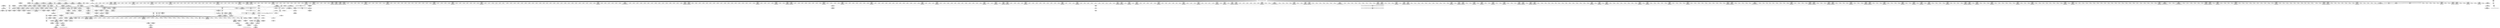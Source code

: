 digraph {
	CE0x42cdc10 [shape=record,shape=Mrecord,label="{CE0x42cdc10|1216:_i8*,_:_CRE_568,569_}"]
	CE0x42cca70 [shape=record,shape=Mrecord,label="{CE0x42cca70|selinux_socket_unix_may_send:sk|security/selinux/hooks.c,4293|*SummSink*}"]
	CE0x42d92d0 [shape=record,shape=Mrecord,label="{CE0x42d92d0|1216:_i8*,_:_CRE_358,359_}"]
	CE0x42fd410 [shape=record,shape=Mrecord,label="{CE0x42fd410|1216:_i8*,_:_CRE_968,970_|*MultipleSource*|*LoadInst*|security/selinux/hooks.c,4293|security/selinux/hooks.c,4293}"]
	CE0x4356d80 [shape=record,shape=Mrecord,label="{CE0x4356d80|i8_0|*Constant*}"]
	CE0x42c13a0 [shape=record,shape=Mrecord,label="{CE0x42c13a0|8:_%struct.sock*,_:_SCME_16,18_|*MultipleSource*|security/selinux/hooks.c,4296|security/selinux/hooks.c,4296|security/selinux/hooks.c, 4296}"]
	CE0x42aeff0 [shape=record,shape=Mrecord,label="{CE0x42aeff0|selinux_socket_unix_may_send:sk|security/selinux/hooks.c,4293}"]
	CE0x433c700 [shape=record,shape=Mrecord,label="{CE0x433c700|selinux_socket_unix_may_send:u5|security/selinux/hooks.c,4300|*SummSink*}"]
	CE0x42f7f10 [shape=record,shape=Mrecord,label="{CE0x42f7f10|1216:_i8*,_:_CRE_822,823_}"]
	CE0x4344990 [shape=record,shape=Mrecord,label="{CE0x4344990|selinux_socket_unix_may_send:call|security/selinux/hooks.c,4302}"]
	CE0x42bd8b0 [shape=record,shape=Mrecord,label="{CE0x42bd8b0|1216:_i8*,_:_CRE_488,496_|*MultipleSource*|*LoadInst*|security/selinux/hooks.c,4293|security/selinux/hooks.c,4293}"]
	CE0x42e25a0 [shape=record,shape=Mrecord,label="{CE0x42e25a0|1216:_i8*,_:_CRE_7,8_}"]
	CE0x42d4aa0 [shape=record,shape=Mrecord,label="{CE0x42d4aa0|1216:_i8*,_:_CRE_717,718_}"]
	CE0x42bae20 [shape=record,shape=Mrecord,label="{CE0x42bae20|1216:_i8*,_:_CRE_401,402_}"]
	CE0x42ce380 [shape=record,shape=Mrecord,label="{CE0x42ce380|1216:_i8*,_:_CRE_575,576_}"]
	CE0x42d2490 [shape=record,shape=Mrecord,label="{CE0x42d2490|1216:_i8*,_:_CRE_666,667_}"]
	CE0x42d6800 [shape=record,shape=Mrecord,label="{CE0x42d6800|1216:_i8*,_:_CRE_693,694_}"]
	CE0x42cd4a0 [shape=record,shape=Mrecord,label="{CE0x42cd4a0|1216:_i8*,_:_CRE_561,562_}"]
	"CONST[source:1(input),value:2(dynamic)][purpose:{subject}][SrcIdx:1]"
	CE0x42ccdb0 [shape=record,shape=Mrecord,label="{CE0x42ccdb0|1216:_i8*,_:_CRE_149,150_}"]
	CE0x42d4990 [shape=record,shape=Mrecord,label="{CE0x42d4990|1216:_i8*,_:_CRE_716,717_}"]
	CE0x42b13c0 [shape=record,shape=Mrecord,label="{CE0x42b13c0|1216:_i8*,_:_CRE_56,57_}"]
	CE0x42ce8d0 [shape=record,shape=Mrecord,label="{CE0x42ce8d0|1216:_i8*,_:_CRE_580,581_}"]
	CE0x42ce6b0 [shape=record,shape=Mrecord,label="{CE0x42ce6b0|1216:_i8*,_:_CRE_578,579_}"]
	CE0x42a4530 [shape=record,shape=Mrecord,label="{CE0x42a4530|selinux_socket_unix_may_send:tmp4|*LoadInst*|security/selinux/hooks.c,4293}"]
	CE0x433a240 [shape=record,shape=Mrecord,label="{CE0x433a240|avc_has_perm:requested|Function::avc_has_perm&Arg::requested::|*SummSource*}"]
	CE0x434ea00 [shape=record,shape=Mrecord,label="{CE0x434ea00|8:_%struct.sock*,_:_SCME_46,47_}"]
	CE0x42cc440 [shape=record,shape=Mrecord,label="{CE0x42cc440|selinux_socket_unix_may_send:sk_security|security/selinux/hooks.c,4293|*SummSource*}"]
	CE0x42bf820 [shape=record,shape=Mrecord,label="{CE0x42bf820|selinux_socket_unix_may_send:sk|security/selinux/hooks.c,4293|*SummSource*}"]
	CE0x42c8720 [shape=record,shape=Mrecord,label="{CE0x42c8720|1216:_i8*,_:_CRE_79,80_}"]
	CE0x42d1470 [shape=record,shape=Mrecord,label="{CE0x42d1470|1216:_i8*,_:_CRE_652,653_}"]
	CE0x433f7a0 [shape=record,shape=Mrecord,label="{CE0x433f7a0|selinux_socket_unix_may_send:tmp14|security/selinux/hooks.c,4302}"]
	CE0x42be5d0 [shape=record,shape=Mrecord,label="{CE0x42be5d0|1216:_i8*,_:_CRE_542,543_}"]
	CE0x42d9490 [shape=record,shape=Mrecord,label="{CE0x42d9490|1216:_i8*,_:_CRE_359,360_}"]
	CE0x434f710 [shape=record,shape=Mrecord,label="{CE0x434f710|i32_8|*Constant*|*SummSource*}"]
	CE0x43185d0 [shape=record,shape=Mrecord,label="{CE0x43185d0|i8_2|*Constant*|*SummSink*}"]
	CE0x42fa330 [shape=record,shape=Mrecord,label="{CE0x42fa330|1216:_i8*,_:_CRE_856,857_}"]
	CE0x42d6f70 [shape=record,shape=Mrecord,label="{CE0x42d6f70|1216:_i8*,_:_CRE_700,701_}"]
	CE0x42d2c00 [shape=record,shape=Mrecord,label="{CE0x42d2c00|1216:_i8*,_:_CRE_673,674_}"]
	CE0x42bfb40 [shape=record,shape=Mrecord,label="{CE0x42bfb40|1216:_i8*,_:_CRE_204,205_}"]
	CE0x42d37b0 [shape=record,shape=Mrecord,label="{CE0x42d37b0|1216:_i8*,_:_CRE_684,685_}"]
	"CONST[source:0(mediator),value:0(static)][purpose:{operation}]"
	CE0x42f9890 [shape=record,shape=Mrecord,label="{CE0x42f9890|1216:_i8*,_:_CRE_846,847_}"]
	CE0x433d5f0 [shape=record,shape=Mrecord,label="{CE0x433d5f0|selinux_socket_unix_may_send:sk7|security/selinux/hooks.c,4300}"]
	CE0x42d0580 [shape=record,shape=Mrecord,label="{CE0x42d0580|1216:_i8*,_:_CRE_607,608_}"]
	CE0x4302170 [shape=record,shape=Mrecord,label="{CE0x4302170|1216:_i8*,_:_CRE_1240,1248_|*MultipleSource*|*LoadInst*|security/selinux/hooks.c,4293|security/selinux/hooks.c,4293}"]
	CE0x568b0a0 [shape=record,shape=Mrecord,label="{CE0x568b0a0|32:_%struct.sock*,_:_CRE_8,16_|*MultipleSource*|security/selinux/hooks.c,4293|Function::selinux_socket_unix_may_send&Arg::sock::}"]
	CE0x42c2b30 [shape=record,shape=Mrecord,label="{CE0x42c2b30|1216:_i8*,_:_CRE_196,197_}"]
	CE0x4338590 [shape=record,shape=Mrecord,label="{CE0x4338590|selinux_socket_unix_may_send:tmp9|security/selinux/hooks.c,4294}"]
	CE0x42af5f0 [shape=record,shape=Mrecord,label="{CE0x42af5f0|1216:_i8*,_:_CRE_134,135_}"]
	CE0x433a7b0 [shape=record,shape=Mrecord,label="{CE0x433a7b0|_ret_i32_%retval.0,_!dbg_!27728|security/selinux/avc.c,775|*SummSource*}"]
	CE0x42a9cc0 [shape=record,shape=Mrecord,label="{CE0x42a9cc0|32:_%struct.sock*,_:_CRE_4,6_|*MultipleSource*|security/selinux/hooks.c,4293|Function::selinux_socket_unix_may_send&Arg::sock::}"]
	CE0x43570c0 [shape=record,shape=Mrecord,label="{CE0x43570c0|i8_0|*Constant*|*SummSink*}"]
	CE0x4340000 [shape=record,shape=Mrecord,label="{CE0x4340000|selinux_socket_unix_may_send:sid8|security/selinux/hooks.c,4302|*SummSink*}"]
	CE0x433d7a0 [shape=record,shape=Mrecord,label="{CE0x433d7a0|selinux_socket_unix_may_send:sk7|security/selinux/hooks.c,4300|*SummSource*}"]
	CE0x42bec30 [shape=record,shape=Mrecord,label="{CE0x42bec30|1216:_i8*,_:_CRE_548,549_}"]
	CE0x4300510 [shape=record,shape=Mrecord,label="{CE0x4300510|1216:_i8*,_:_CRE_1157,1158_}"]
	CE0x42bf5c0 [shape=record,shape=Mrecord,label="{CE0x42bf5c0|1216:_i8*,_:_CRE_557,558_}"]
	CE0x42c9d60 [shape=record,shape=Mrecord,label="{CE0x42c9d60|1216:_i8*,_:_CRE_143,144_}"]
	CE0x42b3840 [shape=record,shape=Mrecord,label="{CE0x42b3840|1216:_i8*,_:_CRE_237,238_}"]
	CE0x42ab280 [shape=record,shape=Mrecord,label="{CE0x42ab280|1216:_i8*,_:_CRE_176,177_}"]
	CE0x42bd7a0 [shape=record,shape=Mrecord,label="{CE0x42bd7a0|1216:_i8*,_:_CRE_480,488_|*MultipleSource*|*LoadInst*|security/selinux/hooks.c,4293|security/selinux/hooks.c,4293}"]
	CE0x42a35a0 [shape=record,shape=Mrecord,label="{CE0x42a35a0|selinux_socket_unix_may_send:entry|*SummSource*}"]
	CE0x42bd500 [shape=record,shape=Mrecord,label="{CE0x42bd500|1216:_i8*,_:_CRE_472,476_|*MultipleSource*|*LoadInst*|security/selinux/hooks.c,4293|security/selinux/hooks.c,4293}"]
	CE0x42bfe70 [shape=record,shape=Mrecord,label="{CE0x42bfe70|1216:_i8*,_:_CRE_207,208_}"]
	CE0x42d89b0 [shape=record,shape=Mrecord,label="{CE0x42d89b0|1216:_i8*,_:_CRE_312,316_|*MultipleSource*|*LoadInst*|security/selinux/hooks.c,4293|security/selinux/hooks.c,4293}"]
	CE0x42c2120 [shape=record,shape=Mrecord,label="{CE0x42c2120|1216:_i8*,_:_CRE_234,235_}"]
	CE0x42d36a0 [shape=record,shape=Mrecord,label="{CE0x42d36a0|1216:_i8*,_:_CRE_683,684_}"]
	CE0x42ae2b0 [shape=record,shape=Mrecord,label="{CE0x42ae2b0|1216:_i8*,_:_CRE_86,87_}"]
	CE0x42b5370 [shape=record,shape=Mrecord,label="{CE0x42b5370|1216:_i8*,_:_CRE_162,163_}"]
	CE0x42fe800 [shape=record,shape=Mrecord,label="{CE0x42fe800|1216:_i8*,_:_CRE_1040,1048_|*MultipleSource*|*LoadInst*|security/selinux/hooks.c,4293|security/selinux/hooks.c,4293}"]
	CE0x433f8c0 [shape=record,shape=Mrecord,label="{CE0x433f8c0|selinux_socket_unix_may_send:tmp14|security/selinux/hooks.c,4302|*SummSource*}"]
	CE0x42b42b0 [shape=record,shape=Mrecord,label="{CE0x42b42b0|1216:_i8*,_:_CRE_247,248_}"]
	CE0x42cd7d0 [shape=record,shape=Mrecord,label="{CE0x42cd7d0|1216:_i8*,_:_CRE_564,565_}"]
	CE0x42b82a0 [shape=record,shape=Mrecord,label="{CE0x42b82a0|_call_void_mcount()_#3|*SummSink*}"]
	CE0x42c9580 [shape=record,shape=Mrecord,label="{CE0x42c9580|1216:_i8*,_:_CRE_216,217_}"]
	CE0x42d1d20 [shape=record,shape=Mrecord,label="{CE0x42d1d20|1216:_i8*,_:_CRE_659,660_}"]
	CE0x42f9230 [shape=record,shape=Mrecord,label="{CE0x42f9230|1216:_i8*,_:_CRE_840,841_}"]
	CE0x42af690 [shape=record,shape=Mrecord,label="{CE0x42af690|1216:_i8*,_:_CRE_117,118_}"]
	CE0x42f9120 [shape=record,shape=Mrecord,label="{CE0x42f9120|1216:_i8*,_:_CRE_839,840_}"]
	CE0x42d28d0 [shape=record,shape=Mrecord,label="{CE0x42d28d0|1216:_i8*,_:_CRE_670,671_}"]
	CE0x42d9230 [shape=record,shape=Mrecord,label="{CE0x42d9230|1216:_i8*,_:_CRE_355,356_}"]
	CE0x42d72a0 [shape=record,shape=Mrecord,label="{CE0x42d72a0|1216:_i8*,_:_CRE_703,704_}"]
	CE0x42b1560 [shape=record,shape=Mrecord,label="{CE0x42b1560|1216:_i8*,_:_CRE_48,56_|*MultipleSource*|*LoadInst*|security/selinux/hooks.c,4293|security/selinux/hooks.c,4293}"]
	"CONST[source:0(mediator),value:2(dynamic)][purpose:{subject}]"
	CE0x42afa50 [shape=record,shape=Mrecord,label="{CE0x42afa50|1216:_i8*,_:_CRE_155,156_}"]
	CE0x433cfc0 [shape=record,shape=Mrecord,label="{CE0x433cfc0|selinux_socket_unix_may_send:tmp13|security/selinux/hooks.c,4300}"]
	CE0x42fb760 [shape=record,shape=Mrecord,label="{CE0x42fb760|1216:_i8*,_:_CRE_875,876_}"]
	CE0x42d80c0 [shape=record,shape=Mrecord,label="{CE0x42d80c0|1216:_i8*,_:_CRE_263,264_}"]
	CE0x42d9000 [shape=record,shape=Mrecord,label="{CE0x42d9000|1216:_i8*,_:_CRE_354,355_}"]
	CE0x42d2f30 [shape=record,shape=Mrecord,label="{CE0x42d2f30|1216:_i8*,_:_CRE_676,677_}"]
	CE0x42d6b30 [shape=record,shape=Mrecord,label="{CE0x42d6b30|1216:_i8*,_:_CRE_696,697_}"]
	CE0x429cc80 [shape=record,shape=Mrecord,label="{CE0x429cc80|selinux_socket_unix_may_send:sk_security|security/selinux/hooks.c,4293|*SummSink*}"]
	CE0x42fa990 [shape=record,shape=Mrecord,label="{CE0x42fa990|1216:_i8*,_:_CRE_862,863_}"]
	CE0x42b4aa0 [shape=record,shape=Mrecord,label="{CE0x42b4aa0|1216:_i8*,_:_CRE_0,1_}"]
	CE0x42c97a0 [shape=record,shape=Mrecord,label="{CE0x42c97a0|1216:_i8*,_:_CRE_218,219_}"]
	CE0x42b19d0 [shape=record,shape=Mrecord,label="{CE0x42b19d0|1216:_i8*,_:_CRE_192,193_}"]
	CE0x42d81d0 [shape=record,shape=Mrecord,label="{CE0x42d81d0|1216:_i8*,_:_CRE_352,353_}"]
	CE0x433b530 [shape=record,shape=Mrecord,label="{CE0x433b530|selinux_socket_unix_may_send:sk4|security/selinux/hooks.c,4300}"]
	CE0x42f7580 [shape=record,shape=Mrecord,label="{CE0x42f7580|1216:_i8*,_:_CRE_813,814_}"]
	CE0x433e330 [shape=record,shape=Mrecord,label="{CE0x433e330|selinux_socket_unix_may_send:sid|security/selinux/hooks.c,4302|*SummSource*}"]
	CE0x4350b50 [shape=record,shape=Mrecord,label="{CE0x4350b50|selinux_socket_unix_may_send:type|security/selinux/hooks.c,4298|*SummSource*}"]
	CE0x42f5c10 [shape=record,shape=Mrecord,label="{CE0x42f5c10|1216:_i8*,_:_CRE_736,740_|*MultipleSource*|*LoadInst*|security/selinux/hooks.c,4293|security/selinux/hooks.c,4293}"]
	CE0x57bcda0 [shape=record,shape=Mrecord,label="{CE0x57bcda0|_call_void_mcount()_#3}"]
	CE0x42fc590 [shape=record,shape=Mrecord,label="{CE0x42fc590|1216:_i8*,_:_CRE_904,912_|*MultipleSource*|*LoadInst*|security/selinux/hooks.c,4293|security/selinux/hooks.c,4293}"]
	CE0x42bf4b0 [shape=record,shape=Mrecord,label="{CE0x42bf4b0|1216:_i8*,_:_CRE_556,557_}"]
	CE0x42bac00 [shape=record,shape=Mrecord,label="{CE0x42bac00|1216:_i8*,_:_CRE_399,400_}"]
	CE0x42c87f0 [shape=record,shape=Mrecord,label="{CE0x42c87f0|1216:_i8*,_:_CRE_80,81_}"]
	CE0x42abba0 [shape=record,shape=Mrecord,label="{CE0x42abba0|1216:_i8*,_:_CRE_136,137_}"]
	CE0x42fa660 [shape=record,shape=Mrecord,label="{CE0x42fa660|1216:_i8*,_:_CRE_859,860_}"]
	CE0x4344000 [shape=record,shape=Mrecord,label="{CE0x4344000|selinux_socket_unix_may_send:tmp16|security/selinux/hooks.c,4302|*SummSink*}"]
	CE0x42c68b0 [shape=record,shape=Mrecord,label="{CE0x42c68b0|selinux_socket_unix_may_send:net|security/selinux/hooks.c, 4296|*SummSink*}"]
	CE0x42fa220 [shape=record,shape=Mrecord,label="{CE0x42fa220|1216:_i8*,_:_CRE_855,856_}"]
	CE0x4320c10 [shape=record,shape=Mrecord,label="{CE0x4320c10|selinux_socket_unix_may_send:other|Function::selinux_socket_unix_may_send&Arg::other::}"]
	CE0x42fadd0 [shape=record,shape=Mrecord,label="{CE0x42fadd0|1216:_i8*,_:_CRE_866,867_}"]
	CE0x4302a80 [shape=record,shape=Mrecord,label="{CE0x4302a80|1216:_i8*,_:_CRE_1280,1288_|*MultipleSource*|*LoadInst*|security/selinux/hooks.c,4293|security/selinux/hooks.c,4293}"]
	CE0x42bb9d0 [shape=record,shape=Mrecord,label="{CE0x42bb9d0|1216:_i8*,_:_CRE_412,413_}"]
	CE0x4340d80 [shape=record,shape=Mrecord,label="{CE0x4340d80|selinux_socket_unix_may_send:tmp15|security/selinux/hooks.c,4302}"]
	CE0x42a4b70 [shape=record,shape=Mrecord,label="{CE0x42a4b70|selinux_socket_unix_may_send:bb|*SummSource*}"]
	CE0x433fa60 [shape=record,shape=Mrecord,label="{CE0x433fa60|selinux_socket_unix_may_send:tmp14|security/selinux/hooks.c,4302|*SummSink*}"]
	CE0x42d2d10 [shape=record,shape=Mrecord,label="{CE0x42d2d10|1216:_i8*,_:_CRE_674,675_}"]
	CE0x42bbbf0 [shape=record,shape=Mrecord,label="{CE0x42bbbf0|1216:_i8*,_:_CRE_414,415_}"]
	CE0x42bc030 [shape=record,shape=Mrecord,label="{CE0x42bc030|1216:_i8*,_:_CRE_418,419_}"]
	CE0x42c70b0 [shape=record,shape=Mrecord,label="{CE0x42c70b0|1216:_i8*,_:_CRE_33,34_}"]
	CE0x42a9120 [shape=record,shape=Mrecord,label="{CE0x42a9120|i32_4|*Constant*|*SummSink*}"]
	CE0x42ba160 [shape=record,shape=Mrecord,label="{CE0x42ba160|1216:_i8*,_:_CRE_389,390_}"]
	CE0x42b6eb0 [shape=record,shape=Mrecord,label="{CE0x42b6eb0|1216:_i8*,_:_CRE_212,213_}"]
	CE0x42f9bc0 [shape=record,shape=Mrecord,label="{CE0x42f9bc0|1216:_i8*,_:_CRE_849,850_}"]
	CE0x42bf180 [shape=record,shape=Mrecord,label="{CE0x42bf180|1216:_i8*,_:_CRE_553,554_}"]
	CE0x42c9bc0 [shape=record,shape=Mrecord,label="{CE0x42c9bc0|1216:_i8*,_:_CRE_141,142_}"]
	CE0x42bda40 [shape=record,shape=Mrecord,label="{CE0x42bda40|1216:_i8*,_:_CRE_496,512_|*MultipleSource*|*LoadInst*|security/selinux/hooks.c,4293|security/selinux/hooks.c,4293}"]
	CE0x42b3d60 [shape=record,shape=Mrecord,label="{CE0x42b3d60|1216:_i8*,_:_CRE_242,243_}"]
	CE0x4339dc0 [shape=record,shape=Mrecord,label="{CE0x4339dc0|i32_262144|*Constant*|*SummSource*}"]
	CE0x42b1760 [shape=record,shape=Mrecord,label="{CE0x42b1760|1216:_i8*,_:_CRE_181,182_}"]
	CE0x43395a0 [shape=record,shape=Mrecord,label="{CE0x43395a0|avc_has_perm:tsid|Function::avc_has_perm&Arg::tsid::|*SummSink*}"]
	CE0x42f6350 [shape=record,shape=Mrecord,label="{CE0x42f6350|1216:_i8*,_:_CRE_764,768_|*MultipleSource*|*LoadInst*|security/selinux/hooks.c,4293|security/selinux/hooks.c,4293}"]
	CE0x42d0f70 [shape=record,shape=Mrecord,label="{CE0x42d0f70|1216:_i8*,_:_CRE_640,644_|*MultipleSource*|*LoadInst*|security/selinux/hooks.c,4293|security/selinux/hooks.c,4293}"]
	CE0x42d1e30 [shape=record,shape=Mrecord,label="{CE0x42d1e30|1216:_i8*,_:_CRE_660,661_}"]
	CE0x42d6c40 [shape=record,shape=Mrecord,label="{CE0x42d6c40|1216:_i8*,_:_CRE_697,698_}"]
	CE0x42ffdc0 [shape=record,shape=Mrecord,label="{CE0x42ffdc0|1216:_i8*,_:_CRE_1144,1152_|*MultipleSource*|*LoadInst*|security/selinux/hooks.c,4293|security/selinux/hooks.c,4293}"]
	CE0x42c8540 [shape=record,shape=Mrecord,label="{CE0x42c8540|1216:_i8*,_:_CRE_88,89_}"]
	CE0x42fbcb0 [shape=record,shape=Mrecord,label="{CE0x42fbcb0|1216:_i8*,_:_CRE_1152,1153_}"]
	CE0x42ffa20 [shape=record,shape=Mrecord,label="{CE0x42ffa20|1216:_i8*,_:_CRE_1128,1136_|*MultipleSource*|*LoadInst*|security/selinux/hooks.c,4293|security/selinux/hooks.c,4293}"]
	CE0x42aa220 [shape=record,shape=Mrecord,label="{CE0x42aa220|i32_5|*Constant*|*SummSink*}"]
	CE0x433a470 [shape=record,shape=Mrecord,label="{CE0x433a470|avc_has_perm:auditdata|Function::avc_has_perm&Arg::auditdata::}"]
	CE0x42d64d0 [shape=record,shape=Mrecord,label="{CE0x42d64d0|1216:_i8*,_:_CRE_690,691_}"]
	CE0x42ae570 [shape=record,shape=Mrecord,label="{CE0x42ae570|1216:_i8*,_:_CRE_91,92_}"]
	CE0x433ce40 [shape=record,shape=Mrecord,label="{CE0x433ce40|selinux_socket_unix_may_send:net6|security/selinux/hooks.c,4300|*SummSink*}"]
	CE0x42faaa0 [shape=record,shape=Mrecord,label="{CE0x42faaa0|1216:_i8*,_:_CRE_863,864_}"]
	CE0x42d4440 [shape=record,shape=Mrecord,label="{CE0x42d4440|1216:_i8*,_:_CRE_711,712_}"]
	CE0x42d4cc0 [shape=record,shape=Mrecord,label="{CE0x42d4cc0|1216:_i8*,_:_CRE_719,720_}"]
	CE0x42d8860 [shape=record,shape=Mrecord,label="{CE0x42d8860|1216:_i8*,_:_CRE_304,312_|*MultipleSource*|*LoadInst*|security/selinux/hooks.c,4293|security/selinux/hooks.c,4293}"]
	CE0x42f6e30 [shape=record,shape=Mrecord,label="{CE0x42f6e30|1216:_i8*,_:_CRE_800,804_|*MultipleSource*|*LoadInst*|security/selinux/hooks.c,4293|security/selinux/hooks.c,4293}"]
	CE0x4340c60 [shape=record,shape=Mrecord,label="{CE0x4340c60|16:_i32,_24:_i16,_:_CRE_24,26_|*MultipleSource*|security/selinux/hooks.c,4294|security/selinux/hooks.c,4294|security/selinux/hooks.c,4302}"]
	CE0x42b30c0 [shape=record,shape=Mrecord,label="{CE0x42b30c0|i32_1|*Constant*}"]
	CE0x42b43c0 [shape=record,shape=Mrecord,label="{CE0x42b43c0|1216:_i8*,_:_CRE_248,249_}"]
	CE0x42d25a0 [shape=record,shape=Mrecord,label="{CE0x42d25a0|1216:_i8*,_:_CRE_667,668_}"]
	CE0x42fb650 [shape=record,shape=Mrecord,label="{CE0x42fb650|1216:_i8*,_:_CRE_874,875_}"]
	CE0x42f79c0 [shape=record,shape=Mrecord,label="{CE0x42f79c0|1216:_i8*,_:_CRE_817,818_}"]
	CE0x42bcfc0 [shape=record,shape=Mrecord,label="{CE0x42bcfc0|1216:_i8*,_:_CRE_456,458_|*MultipleSource*|*LoadInst*|security/selinux/hooks.c,4293|security/selinux/hooks.c,4293}"]
	CE0x42b21d0 [shape=record,shape=Mrecord,label="{CE0x42b21d0|1216:_i8*,_:_CRE_132,133_}"]
	CE0x434de20 [shape=record,shape=Mrecord,label="{CE0x434de20|8:_%struct.sock*,_:_SCME_36,37_}"]
	CE0x42c5fe0 [shape=record,shape=Mrecord,label="{CE0x42c5fe0|1216:_i8*,_:_CRE_102,103_}"]
	CE0x42b9d20 [shape=record,shape=Mrecord,label="{CE0x42b9d20|1216:_i8*,_:_CRE_385,386_}"]
	CE0x42c5f10 [shape=record,shape=Mrecord,label="{CE0x42c5f10|1216:_i8*,_:_CRE_101,102_}"]
	CE0x433aeb0 [shape=record,shape=Mrecord,label="{CE0x433aeb0|selinux_socket_unix_may_send:net3|security/selinux/hooks.c,4299|*SummSink*}"]
	CE0x4301c00 [shape=record,shape=Mrecord,label="{CE0x4301c00|1216:_i8*,_:_CRE_1224,1228_|*MultipleSource*|*LoadInst*|security/selinux/hooks.c,4293|security/selinux/hooks.c,4293}"]
	CE0x42be4c0 [shape=record,shape=Mrecord,label="{CE0x42be4c0|1216:_i8*,_:_CRE_541,542_}"]
	CE0x42abd40 [shape=record,shape=Mrecord,label="{CE0x42abd40|1216:_i8*,_:_CRE_138,139_}"]
	CE0x42da150 [shape=record,shape=Mrecord,label="{CE0x42da150|1216:_i8*,_:_CRE_371,372_}"]
	CE0x42c9f00 [shape=record,shape=Mrecord,label="{CE0x42c9f00|1216:_i8*,_:_CRE_145,146_}"]
	CE0x4300f50 [shape=record,shape=Mrecord,label="{CE0x4300f50|1216:_i8*,_:_CRE_1184,1192_|*MultipleSource*|*LoadInst*|security/selinux/hooks.c,4293|security/selinux/hooks.c,4293}"]
	CE0x42cd5b0 [shape=record,shape=Mrecord,label="{CE0x42cd5b0|1216:_i8*,_:_CRE_562,563_}"]
	CE0x4339250 [shape=record,shape=Mrecord,label="{CE0x4339250|avc_has_perm:ssid|Function::avc_has_perm&Arg::ssid::|*SummSink*}"]
	CE0x42b29e0 [shape=record,shape=Mrecord,label="{CE0x42b29e0|1216:_i8*,_:_CRE_27,28_}"]
	CE0x43197f0 [shape=record,shape=Mrecord,label="{CE0x43197f0|selinux_socket_unix_may_send:tmp7|*LoadInst*|security/selinux/hooks.c,4294|*SummSink*}"]
	CE0x42d59e0 [shape=record,shape=Mrecord,label="{CE0x42d59e0|32:_%struct.sock*,_:_CRE_0,4_|*MultipleSource*|Function::selinux_socket_unix_may_send&Arg::other::|security/selinux/hooks.c,4294}"]
	CE0x42ccce0 [shape=record,shape=Mrecord,label="{CE0x42ccce0|1216:_i8*,_:_CRE_148,149_}"]
	CE0x42c5d70 [shape=record,shape=Mrecord,label="{CE0x42c5d70|1216:_i8*,_:_CRE_99,100_}"]
	CE0x42ccf50 [shape=record,shape=Mrecord,label="{CE0x42ccf50|1216:_i8*,_:_CRE_151,152_}"]
	CE0x42d7620 [shape=record,shape=Mrecord,label="{CE0x42d7620|1216:_i8*,_:_CRE_253,254_}"]
	CE0x42da6a0 [shape=record,shape=Mrecord,label="{CE0x42da6a0|1216:_i8*,_:_CRE_376,377_}"]
	CE0x42be7f0 [shape=record,shape=Mrecord,label="{CE0x42be7f0|1216:_i8*,_:_CRE_544,545_}"]
	CE0x42d4550 [shape=record,shape=Mrecord,label="{CE0x42d4550|1216:_i8*,_:_CRE_712,713_}"]
	CE0x43399e0 [shape=record,shape=Mrecord,label="{CE0x43399e0|avc_has_perm:tclass|Function::avc_has_perm&Arg::tclass::|*SummSink*}"]
	CE0x42bb370 [shape=record,shape=Mrecord,label="{CE0x42bb370|1216:_i8*,_:_CRE_406,407_}"]
	CE0x42f8790 [shape=record,shape=Mrecord,label="{CE0x42f8790|1216:_i8*,_:_CRE_830,831_}"]
	CE0x42fa880 [shape=record,shape=Mrecord,label="{CE0x42fa880|1216:_i8*,_:_CRE_861,862_}"]
	CE0x4318710 [shape=record,shape=Mrecord,label="{CE0x4318710|selinux_socket_unix_may_send:u|security/selinux/hooks.c,4299}"]
	CE0x4300a60 [shape=record,shape=Mrecord,label="{CE0x4300a60|1216:_i8*,_:_CRE_1164,1168_|*MultipleSource*|*LoadInst*|security/selinux/hooks.c,4293|security/selinux/hooks.c,4293}"]
	CE0x42c3820 [shape=record,shape=Mrecord,label="{CE0x42c3820|1216:_i8*,_:_CRE_127,128_}"]
	CE0x4345130 [shape=record,shape=Mrecord,label="{CE0x4345130|i32_(i32,_i32,_i16,_i32,_%struct.common_audit_data*)*_bitcast_(i32_(i32,_i32,_i16,_i32,_%struct.common_audit_data.495*)*_avc_has_perm_to_i32_(i32,_i32,_i16,_i32,_%struct.common_audit_data*)*)|*Constant*}"]
	CE0x42b3b40 [shape=record,shape=Mrecord,label="{CE0x42b3b40|1216:_i8*,_:_CRE_240,241_}"]
	CE0x42d65e0 [shape=record,shape=Mrecord,label="{CE0x42d65e0|1216:_i8*,_:_CRE_691,692_}"]
	CE0x42d7510 [shape=record,shape=Mrecord,label="{CE0x42d7510|1216:_i8*,_:_CRE_252,253_}"]
	CE0x433b8a0 [shape=record,shape=Mrecord,label="{CE0x433b8a0|selinux_socket_unix_may_send:sk4|security/selinux/hooks.c,4300|*SummSink*}"]
	CE0x42ca530 [shape=record,shape=Mrecord,label="{CE0x42ca530|1216:_i8*,_:_CRE_63,64_}"]
	CE0x4300d50 [shape=record,shape=Mrecord,label="{CE0x4300d50|1216:_i8*,_:_CRE_1176,1184_|*MultipleSource*|*LoadInst*|security/selinux/hooks.c,4293|security/selinux/hooks.c,4293}"]
	CE0x42fa110 [shape=record,shape=Mrecord,label="{CE0x42fa110|1216:_i8*,_:_CRE_854,855_}"]
	CE0x42bd110 [shape=record,shape=Mrecord,label="{CE0x42bd110|1216:_i8*,_:_CRE_460,464_|*MultipleSource*|*LoadInst*|security/selinux/hooks.c,4293|security/selinux/hooks.c,4293}"]
	CE0x4319920 [shape=record,shape=Mrecord,label="{CE0x4319920|selinux_socket_unix_may_send:sk_security2|security/selinux/hooks.c,4294|*SummSource*}"]
	CE0x43014c0 [shape=record,shape=Mrecord,label="{CE0x43014c0|1216:_i8*,_:_CRE_1200,1208_|*MultipleSource*|*LoadInst*|security/selinux/hooks.c,4293|security/selinux/hooks.c,4293}"]
	CE0x433a180 [shape=record,shape=Mrecord,label="{CE0x433a180|avc_has_perm:requested|Function::avc_has_perm&Arg::requested::}"]
	CE0x433e3a0 [shape=record,shape=Mrecord,label="{CE0x433e3a0|selinux_socket_unix_may_send:sid|security/selinux/hooks.c,4302|*SummSink*}"]
	CE0x42b1830 [shape=record,shape=Mrecord,label="{CE0x42b1830|1216:_i8*,_:_CRE_182,183_}"]
	CE0x586ae70 [shape=record,shape=Mrecord,label="{CE0x586ae70|1216:_i8*,_:_CRE_95,96_}"]
	CE0x433a110 [shape=record,shape=Mrecord,label="{CE0x433a110|_ret_i32_%retval.0,_!dbg_!27728|security/selinux/avc.c,775}"]
	CE0x4318420 [shape=record,shape=Mrecord,label="{CE0x4318420|i8_2|*Constant*|*SummSource*}"]
	CE0x42d1310 [shape=record,shape=Mrecord,label="{CE0x42d1310|1216:_i8*,_:_CRE_650,651_}"]
	CE0x42c2a50 [shape=record,shape=Mrecord,label="{CE0x42c2a50|1216:_i8*,_:_CRE_194,195_}"]
	CE0x42d4220 [shape=record,shape=Mrecord,label="{CE0x42d4220|1216:_i8*,_:_CRE_709,710_}"]
	CE0x42c6840 [shape=record,shape=Mrecord,label="{CE0x42c6840|i64*_getelementptr_inbounds_(_2_x_i64_,_2_x_i64_*___llvm_gcov_ctr340,_i64_0,_i64_1)|*Constant*|*SummSource*}"]
	CE0x42c4f00 [shape=record,shape=Mrecord,label="{CE0x42c4f00|1216:_i8*,_:_CRE_104,108_|*MultipleSource*|*LoadInst*|security/selinux/hooks.c,4293|security/selinux/hooks.c,4293}"]
	CE0x42cfbf0 [shape=record,shape=Mrecord,label="{CE0x42cfbf0|1216:_i8*,_:_CRE_598,599_}"]
	CE0x42f9ab0 [shape=record,shape=Mrecord,label="{CE0x42f9ab0|1216:_i8*,_:_CRE_848,849_}"]
	CE0x433c620 [shape=record,shape=Mrecord,label="{CE0x433c620|selinux_socket_unix_may_send:u5|security/selinux/hooks.c,4300}"]
	CE0x42f9670 [shape=record,shape=Mrecord,label="{CE0x42f9670|1216:_i8*,_:_CRE_844,845_}"]
	CE0x42d8f90 [shape=record,shape=Mrecord,label="{CE0x42d8f90|1216:_i8*,_:_CRE_353,354_}"]
	CE0x42d91c0 [shape=record,shape=Mrecord,label="{CE0x42d91c0|1216:_i8*,_:_CRE_356,357_}"]
	CE0x42fa440 [shape=record,shape=Mrecord,label="{CE0x42fa440|1216:_i8*,_:_CRE_857,858_}"]
	CE0x42cdd20 [shape=record,shape=Mrecord,label="{CE0x42cdd20|1216:_i8*,_:_CRE_569,570_}"]
	CE0x434c1b0 [shape=record,shape=Mrecord,label="{CE0x434c1b0|selinux_socket_unix_may_send:tmp17|security/selinux/hooks.c,4304|*SummSource*}"]
	CE0x42b22a0 [shape=record,shape=Mrecord,label="{CE0x42b22a0|1216:_i8*,_:_CRE_133,134_}"]
	CE0x42ffbf0 [shape=record,shape=Mrecord,label="{CE0x42ffbf0|1216:_i8*,_:_CRE_1136,1140_|*MultipleSource*|*LoadInst*|security/selinux/hooks.c,4293|security/selinux/hooks.c,4293}"]
	CE0x433d8d0 [shape=record,shape=Mrecord,label="{CE0x433d8d0|selinux_socket_unix_may_send:sk7|security/selinux/hooks.c,4300|*SummSink*}"]
	CE0x42d27c0 [shape=record,shape=Mrecord,label="{CE0x42d27c0|1216:_i8*,_:_CRE_669,670_}"]
	CE0x4302340 [shape=record,shape=Mrecord,label="{CE0x4302340|1216:_i8*,_:_CRE_1248,1256_|*MultipleSource*|*LoadInst*|security/selinux/hooks.c,4293|security/selinux/hooks.c,4293}"]
	CE0x42f77a0 [shape=record,shape=Mrecord,label="{CE0x42f77a0|1216:_i8*,_:_CRE_815,816_}"]
	CE0x42da370 [shape=record,shape=Mrecord,label="{CE0x42da370|1216:_i8*,_:_CRE_373,374_}"]
	CE0x42cf370 [shape=record,shape=Mrecord,label="{CE0x42cf370|1216:_i8*,_:_CRE_590,591_}"]
	CE0x4301a30 [shape=record,shape=Mrecord,label="{CE0x4301a30|1216:_i8*,_:_CRE_1216,1224_|*MultipleSource*|*LoadInst*|security/selinux/hooks.c,4293|security/selinux/hooks.c,4293}"]
	CE0x42c60b0 [shape=record,shape=Mrecord,label="{CE0x42c60b0|1216:_i8*,_:_CRE_103,104_}"]
	CE0x42b4c70 [shape=record,shape=Mrecord,label="{CE0x42b4c70|_call_void_mcount()_#3|*SummSource*}"]
	CE0x434d960 [shape=record,shape=Mrecord,label="{CE0x434d960|8:_%struct.sock*,_:_SCME_32,33_}"]
	CE0x42d86e0 [shape=record,shape=Mrecord,label="{CE0x42d86e0|1216:_i8*,_:_CRE_288,304_|*MultipleSource*|*LoadInst*|security/selinux/hooks.c,4293|security/selinux/hooks.c,4293}"]
	CE0x42b10e0 [shape=record,shape=Mrecord,label="{CE0x42b10e0|i8_2|*Constant*}"]
	CE0x42fe9d0 [shape=record,shape=Mrecord,label="{CE0x42fe9d0|1216:_i8*,_:_CRE_1048,1056_|*MultipleSource*|*LoadInst*|security/selinux/hooks.c,4293|security/selinux/hooks.c,4293}"]
	CE0x42bdce0 [shape=record,shape=Mrecord,label="{CE0x42bdce0|1216:_i8*,_:_CRE_520,528_|*MultipleSource*|*LoadInst*|security/selinux/hooks.c,4293|security/selinux/hooks.c,4293}"]
	CE0x4301120 [shape=record,shape=Mrecord,label="{CE0x4301120|1216:_i8*,_:_CRE_1192,1196_|*MultipleSource*|*LoadInst*|security/selinux/hooks.c,4293|security/selinux/hooks.c,4293}"]
	CE0x434df50 [shape=record,shape=Mrecord,label="{CE0x434df50|8:_%struct.sock*,_:_SCME_37,38_}"]
	CE0x42ab350 [shape=record,shape=Mrecord,label="{CE0x42ab350|1216:_i8*,_:_CRE_177,178_}"]
	CE0x42b9c10 [shape=record,shape=Mrecord,label="{CE0x42b9c10|1216:_i8*,_:_CRE_384,385_}"]
	CE0x586b0b0 [shape=record,shape=Mrecord,label="{CE0x586b0b0|1216:_i8*,_:_CRE_98,99_}"]
	CE0x42cf260 [shape=record,shape=Mrecord,label="{CE0x42cf260|1216:_i8*,_:_CRE_589,590_}"]
	CE0x42a8430 [shape=record,shape=Mrecord,label="{CE0x42a8430|1216:_i8*,_:_CRE_67,68_}"]
	CE0x42d5150 [shape=record,shape=Mrecord,label="{CE0x42d5150|1216:_i8*,_:_CRE_728,732_|*MultipleSource*|*LoadInst*|security/selinux/hooks.c,4293|security/selinux/hooks.c,4293}"]
	CE0x42d4330 [shape=record,shape=Mrecord,label="{CE0x42d4330|1216:_i8*,_:_CRE_710,711_}"]
	CE0x42c3b60 [shape=record,shape=Mrecord,label="{CE0x42c3b60|1216:_i8*,_:_CRE_83,84_}"]
	CE0x42cd280 [shape=record,shape=Mrecord,label="{CE0x42cd280|1216:_i8*,_:_CRE_559,560_}"]
	CE0x4350890 [shape=record,shape=Mrecord,label="{CE0x4350890|i64_56|*Constant*|*SummSink*}"]
	CE0x42b3e70 [shape=record,shape=Mrecord,label="{CE0x42b3e70|1216:_i8*,_:_CRE_243,244_}"]
	CE0x42b8390 [shape=record,shape=Mrecord,label="{CE0x42b8390|i32_5|*Constant*}"]
	CE0x42c5870 [shape=record,shape=Mrecord,label="{CE0x42c5870|1216:_i8*,_:_CRE_226,227_}"]
	CE0x42fdb50 [shape=record,shape=Mrecord,label="{CE0x42fdb50|1216:_i8*,_:_CRE_984,992_|*MultipleSource*|*LoadInst*|security/selinux/hooks.c,4293|security/selinux/hooks.c,4293}"]
	CE0x42a8130 [shape=record,shape=Mrecord,label="{CE0x42a8130|1216:_i8*,_:_CRE_37,38_}"]
	CE0x42c3680 [shape=record,shape=Mrecord,label="{CE0x42c3680|1216:_i8*,_:_CRE_125,126_}"]
	CE0x42da8c0 [shape=record,shape=Mrecord,label="{CE0x42da8c0|1216:_i8*,_:_CRE_378,379_}"]
	CE0x42a6e90 [shape=record,shape=Mrecord,label="{CE0x42a6e90|i64*_getelementptr_inbounds_(_2_x_i64_,_2_x_i64_*___llvm_gcov_ctr340,_i64_0,_i64_0)|*Constant*}"]
	CE0x42aa790 [shape=record,shape=Mrecord,label="{CE0x42aa790|1216:_i8*,_:_CRE_58,59_}"]
	CE0x42bad10 [shape=record,shape=Mrecord,label="{CE0x42bad10|1216:_i8*,_:_CRE_400,401_}"]
	CE0x4356a70 [shape=record,shape=Mrecord,label="{CE0x4356a70|selinux_socket_unix_may_send:tmp11|security/selinux/hooks.c,4296|*SummSource*}"]
	CE0x42c3c30 [shape=record,shape=Mrecord,label="{CE0x42c3c30|1216:_i8*,_:_CRE_84,85_}"]
	CE0x42d7190 [shape=record,shape=Mrecord,label="{CE0x42d7190|1216:_i8*,_:_CRE_702,703_}"]
	CE0x4318560 [shape=record,shape=Mrecord,label="{CE0x4318560|selinux_socket_unix_may_send:u|security/selinux/hooks.c,4299|*SummSource*}"]
	CE0x42c39c0 [shape=record,shape=Mrecord,label="{CE0x42c39c0|1216:_i8*,_:_CRE_81,82_}"]
	CE0x434eff0 [shape=record,shape=Mrecord,label="{CE0x434eff0|8:_%struct.sock*,_:_SCME_51,52_}"]
	CE0x42ab4f0 [shape=record,shape=Mrecord,label="{CE0x42ab4f0|1216:_i8*,_:_CRE_179,180_}"]
	CE0x429d150 [shape=record,shape=Mrecord,label="{CE0x429d150|selinux_socket_unix_may_send:tmp2}"]
	CE0x42b96c0 [shape=record,shape=Mrecord,label="{CE0x42b96c0|1216:_i8*,_:_CRE_379,380_}"]
	CE0x42bb6a0 [shape=record,shape=Mrecord,label="{CE0x42bb6a0|1216:_i8*,_:_CRE_409,410_}"]
	CE0x42ce9e0 [shape=record,shape=Mrecord,label="{CE0x42ce9e0|1216:_i8*,_:_CRE_581,582_}"]
	CE0x42fcb00 [shape=record,shape=Mrecord,label="{CE0x42fcb00|1216:_i8*,_:_CRE_936,944_|*MultipleSource*|*LoadInst*|security/selinux/hooks.c,4293|security/selinux/hooks.c,4293}"]
	CE0x42fb210 [shape=record,shape=Mrecord,label="{CE0x42fb210|1216:_i8*,_:_CRE_870,871_}"]
	CE0x42bed40 [shape=record,shape=Mrecord,label="{CE0x42bed40|1216:_i8*,_:_CRE_549,550_}"]
	CE0x42a5ec0 [shape=record,shape=Mrecord,label="{CE0x42a5ec0|i32_1|*Constant*|*SummSink*}"]
	CE0x42cf7b0 [shape=record,shape=Mrecord,label="{CE0x42cf7b0|1216:_i8*,_:_CRE_594,595_}"]
	CE0x42d9f30 [shape=record,shape=Mrecord,label="{CE0x42d9f30|1216:_i8*,_:_CRE_369,370_}"]
	CE0x42aa0c0 [shape=record,shape=Mrecord,label="{CE0x42aa0c0|selinux_socket_unix_may_send:net|security/selinux/hooks.c, 4296|*SummSource*}"]
	CE0x433a630 [shape=record,shape=Mrecord,label="{CE0x433a630|avc_has_perm:auditdata|Function::avc_has_perm&Arg::auditdata::|*SummSink*}"]
	CE0x42a5f70 [shape=record,shape=Mrecord,label="{CE0x42a5f70|selinux_socket_unix_may_send:tmp|*SummSource*}"]
	CE0x42ddc20 [shape=record,shape=Mrecord,label="{CE0x42ddc20|1216:_i8*,_:_CRE_18,19_|*MultipleSource*|*LoadInst*|security/selinux/hooks.c,4293|security/selinux/hooks.c,4293}"]
	CE0x42be6e0 [shape=record,shape=Mrecord,label="{CE0x42be6e0|1216:_i8*,_:_CRE_543,544_}"]
	CE0x4338a80 [shape=record,shape=Mrecord,label="{CE0x4338a80|avc_has_perm:entry|*SummSource*}"]
	CE0x434e670 [shape=record,shape=Mrecord,label="{CE0x434e670|8:_%struct.sock*,_:_SCME_43,44_}"]
	CE0x42da040 [shape=record,shape=Mrecord,label="{CE0x42da040|1216:_i8*,_:_CRE_370,371_}"]
	CE0x4356bd0 [shape=record,shape=Mrecord,label="{CE0x4356bd0|selinux_socket_unix_may_send:tmp11|security/selinux/hooks.c,4296|*SummSink*}"]
	CE0x42d16c0 [shape=record,shape=Mrecord,label="{CE0x42d16c0|1216:_i8*,_:_CRE_653,654_}"]
	CE0x42b8a60 [shape=record,shape=Mrecord,label="{CE0x42b8a60|1216:_i8*,_:_CRE_76,77_}"]
	CE0x42da260 [shape=record,shape=Mrecord,label="{CE0x42da260|1216:_i8*,_:_CRE_372,373_}"]
	CE0x42b8820 [shape=record,shape=Mrecord,label="{CE0x42b8820|1216:_i8*,_:_CRE_72,73_}"]
	CE0x42c2ce0 [shape=record,shape=Mrecord,label="{CE0x42c2ce0|1216:_i8*,_:_CRE_198,199_}"]
	CE0x42c4fd0 [shape=record,shape=Mrecord,label="{CE0x42c4fd0|1216:_i8*,_:_CRE_108,112_|*MultipleSource*|*LoadInst*|security/selinux/hooks.c,4293|security/selinux/hooks.c,4293}"]
	CE0x42b5100 [shape=record,shape=Mrecord,label="{CE0x42b5100|1216:_i8*,_:_CRE_159,160_}"]
	CE0x434ed90 [shape=record,shape=Mrecord,label="{CE0x434ed90|8:_%struct.sock*,_:_SCME_49,50_}"]
	CE0x42d4770 [shape=record,shape=Mrecord,label="{CE0x42d4770|1216:_i8*,_:_CRE_714,715_}"]
	CE0x42cd8e0 [shape=record,shape=Mrecord,label="{CE0x42cd8e0|1216:_i8*,_:_CRE_565,566_}"]
	CE0x42d7400 [shape=record,shape=Mrecord,label="{CE0x42d7400|1216:_i8*,_:_CRE_251,252_}"]
	CE0x42c85b0 [shape=record,shape=Mrecord,label="{CE0x42c85b0|1216:_i8*,_:_CRE_77,78_}"]
	CE0x42aa720 [shape=record,shape=Mrecord,label="{CE0x42aa720|1216:_i8*,_:_CRE_61,62_}"]
	CE0x3ba3180 [shape=record,shape=Mrecord,label="{CE0x3ba3180|i32_59|*Constant*|*SummSink*}"]
	CE0x42f8020 [shape=record,shape=Mrecord,label="{CE0x42f8020|1216:_i8*,_:_CRE_823,824_}"]
	CE0x42d3cd0 [shape=record,shape=Mrecord,label="{CE0x42d3cd0|1216:_i8*,_:_CRE_704,705_}"]
	CE0x42c2e30 [shape=record,shape=Mrecord,label="{CE0x42c2e30|1216:_i8*,_:_CRE_200,201_}"]
	CE0x42fb320 [shape=record,shape=Mrecord,label="{CE0x42fb320|1216:_i8*,_:_CRE_871,872_}"]
	CE0x42cde30 [shape=record,shape=Mrecord,label="{CE0x42cde30|1216:_i8*,_:_CRE_570,571_}"]
	CE0x434f380 [shape=record,shape=Mrecord,label="{CE0x434f380|8:_%struct.sock*,_:_SCME_54,55_}"]
	CE0x42f88a0 [shape=record,shape=Mrecord,label="{CE0x42f88a0|1216:_i8*,_:_CRE_831,832_}"]
	CE0x42d6a20 [shape=record,shape=Mrecord,label="{CE0x42d6a20|1216:_i8*,_:_CRE_695,696_}"]
	CE0x42f7000 [shape=record,shape=Mrecord,label="{CE0x42f7000|1216:_i8*,_:_CRE_809,810_}"]
	CE0x42f7cf0 [shape=record,shape=Mrecord,label="{CE0x42f7cf0|1216:_i8*,_:_CRE_820,821_}"]
	CE0x42c0000 [shape=record,shape=Mrecord,label="{CE0x42c0000|i64*_getelementptr_inbounds_(_2_x_i64_,_2_x_i64_*___llvm_gcov_ctr340,_i64_0,_i64_1)|*Constant*}"]
	CE0x42d0360 [shape=record,shape=Mrecord,label="{CE0x42d0360|1216:_i8*,_:_CRE_605,606_}"]
	CE0x42a8360 [shape=record,shape=Mrecord,label="{CE0x42a8360|1216:_i8*,_:_CRE_75,76_}"]
	CE0x4345780 [shape=record,shape=Mrecord,label="{CE0x4345780|avc_has_perm:entry}"]
	CE0x42b2970 [shape=record,shape=Mrecord,label="{CE0x42b2970|1216:_i8*,_:_CRE_28,29_}"]
	CE0x42bbf20 [shape=record,shape=Mrecord,label="{CE0x42bbf20|1216:_i8*,_:_CRE_417,418_}"]
	CE0x42f9450 [shape=record,shape=Mrecord,label="{CE0x42f9450|1216:_i8*,_:_CRE_842,843_}"]
	CE0x42fa770 [shape=record,shape=Mrecord,label="{CE0x42fa770|1216:_i8*,_:_CRE_860,861_}"]
	CE0x42cce80 [shape=record,shape=Mrecord,label="{CE0x42cce80|1216:_i8*,_:_CRE_150,151_}"]
	CE0x42ceaf0 [shape=record,shape=Mrecord,label="{CE0x42ceaf0|1216:_i8*,_:_CRE_582,583_}"]
	CE0x4319650 [shape=record,shape=Mrecord,label="{CE0x4319650|selinux_socket_unix_may_send:tmp7|*LoadInst*|security/selinux/hooks.c,4294|*SummSource*}"]
	CE0x42c5310 [shape=record,shape=Mrecord,label="{CE0x42c5310|1216:_i8*,_:_CRE_221,222_}"]
	CE0x4341100 [shape=record,shape=Mrecord,label="{CE0x4341100|selinux_socket_unix_may_send:tmp15|security/selinux/hooks.c,4302|*SummSink*}"]
	CE0x42f89b0 [shape=record,shape=Mrecord,label="{CE0x42f89b0|1216:_i8*,_:_CRE_832,833_}"]
	CE0x42abe10 [shape=record,shape=Mrecord,label="{CE0x42abe10|1216:_i8*,_:_CRE_139,140_}"]
	CE0x42b5440 [shape=record,shape=Mrecord,label="{CE0x42b5440|1216:_i8*,_:_CRE_163,164_}"]
	CE0x42f78b0 [shape=record,shape=Mrecord,label="{CE0x42f78b0|1216:_i8*,_:_CRE_816,817_}"]
	CE0x42d4bb0 [shape=record,shape=Mrecord,label="{CE0x42d4bb0|1216:_i8*,_:_CRE_718,719_}"]
	CE0x42b3920 [shape=record,shape=Mrecord,label="{CE0x42b3920|1216:_i8*,_:_CRE_238,239_}"]
	CE0x4339310 [shape=record,shape=Mrecord,label="{CE0x4339310|avc_has_perm:tsid|Function::avc_has_perm&Arg::tsid::}"]
	CE0x42be900 [shape=record,shape=Mrecord,label="{CE0x42be900|1216:_i8*,_:_CRE_545,546_}"]
	CE0x42f6520 [shape=record,shape=Mrecord,label="{CE0x42f6520|1216:_i8*,_:_CRE_768,770_|*MultipleSource*|*LoadInst*|security/selinux/hooks.c,4293|security/selinux/hooks.c,4293}"]
	CE0x42aa860 [shape=record,shape=Mrecord,label="{CE0x42aa860|1216:_i8*,_:_CRE_60,61_}"]
	CE0x42af7e0 [shape=record,shape=Mrecord,label="{CE0x42af7e0|1216:_i8*,_:_CRE_152,153_}"]
	CE0x42d4000 [shape=record,shape=Mrecord,label="{CE0x42d4000|1216:_i8*,_:_CRE_707,708_}"]
	CE0x42b2eb0 [shape=record,shape=Mrecord,label="{CE0x42b2eb0|selinux_socket_unix_may_send:tmp3|*SummSource*}"]
	CE0x42ce050 [shape=record,shape=Mrecord,label="{CE0x42ce050|1216:_i8*,_:_CRE_572,573_}"]
	CE0x4349c90 [shape=record,shape=Mrecord,label="{CE0x4349c90|selinux_socket_unix_may_send:tmp17|security/selinux/hooks.c,4304}"]
	CE0x42c33e0 [shape=record,shape=Mrecord,label="{CE0x42c33e0|1216:_i8*,_:_CRE_122,123_}"]
	CE0x42d0690 [shape=record,shape=Mrecord,label="{CE0x42d0690|1216:_i8*,_:_CRE_648,649_}"]
	CE0x42a45a0 [shape=record,shape=Mrecord,label="{CE0x42a45a0|32:_%struct.sock*,_:_CRE_0,4_|*MultipleSource*|security/selinux/hooks.c,4293|Function::selinux_socket_unix_may_send&Arg::sock::}"]
	CE0x42af470 [shape=record,shape=Mrecord,label="{CE0x42af470|1216:_i8*,_:_CRE_115,116_}"]
	CE0x42b2100 [shape=record,shape=Mrecord,label="{CE0x42b2100|1216:_i8*,_:_CRE_131,132_}"]
	CE0x42c2ac0 [shape=record,shape=Mrecord,label="{CE0x42c2ac0|1216:_i8*,_:_CRE_197,198_}"]
	CE0x42d66f0 [shape=record,shape=Mrecord,label="{CE0x42d66f0|1216:_i8*,_:_CRE_692,693_}"]
	CE0x42d9d10 [shape=record,shape=Mrecord,label="{CE0x42d9d10|1216:_i8*,_:_CRE_367,368_}"]
	CE0x42b6c90 [shape=record,shape=Mrecord,label="{CE0x42b6c90|1216:_i8*,_:_CRE_210,211_}"]
	CE0x42c3750 [shape=record,shape=Mrecord,label="{CE0x42c3750|1216:_i8*,_:_CRE_126,127_}"]
	CE0x42d3bf0 [shape=record,shape=Mrecord,label="{CE0x42d3bf0|1216:_i8*,_:_CRE_688,689_}"]
	CE0x4356890 [shape=record,shape=Mrecord,label="{CE0x4356890|selinux_socket_unix_may_send:tmp11|security/selinux/hooks.c,4296}"]
	CE0x42b5510 [shape=record,shape=Mrecord,label="{CE0x42b5510|1216:_i8*,_:_CRE_164,165_}"]
	CE0x434dbc0 [shape=record,shape=Mrecord,label="{CE0x434dbc0|8:_%struct.sock*,_:_SCME_34,35_}"]
	CE0x433f0f0 [shape=record,shape=Mrecord,label="{CE0x433f0f0|16:_i32,_:_CRE_16,20_|*MultipleSource*|security/selinux/hooks.c,4293|security/selinux/hooks.c,4293|security/selinux/hooks.c,4302}"]
	CE0x42c6330 [shape=record,shape=Mrecord,label="{CE0x42c6330|1216:_i8*,_:_CRE_167,168_}"]
	CE0x42ba7c0 [shape=record,shape=Mrecord,label="{CE0x42ba7c0|1216:_i8*,_:_CRE_395,396_}"]
	CE0x42fa550 [shape=record,shape=Mrecord,label="{CE0x42fa550|1216:_i8*,_:_CRE_858,859_}"]
	CE0x42d3150 [shape=record,shape=Mrecord,label="{CE0x42d3150|1216:_i8*,_:_CRE_678,679_}"]
	"CONST[source:0(mediator),value:2(dynamic)][purpose:{object}]"
	CE0x42c5540 [shape=record,shape=Mrecord,label="{CE0x42c5540|1216:_i8*,_:_CRE_223,224_}"]
	CE0x42faee0 [shape=record,shape=Mrecord,label="{CE0x42faee0|1216:_i8*,_:_CRE_867,868_}"]
	CE0x42fc760 [shape=record,shape=Mrecord,label="{CE0x42fc760|1216:_i8*,_:_CRE_912,920_|*MultipleSource*|*LoadInst*|security/selinux/hooks.c,4293|security/selinux/hooks.c,4293}"]
	CE0x42ff110 [shape=record,shape=Mrecord,label="{CE0x42ff110|1216:_i8*,_:_CRE_1076,1080_|*MultipleSource*|*LoadInst*|security/selinux/hooks.c,4293|security/selinux/hooks.c,4293}"]
	CE0x4340f40 [shape=record,shape=Mrecord,label="{CE0x4340f40|selinux_socket_unix_may_send:tmp15|security/selinux/hooks.c,4302|*SummSource*}"]
	CE0x434c8b0 [shape=record,shape=Mrecord,label="{CE0x434c8b0|8:_%struct.sock*,_:_SCME_0,4_|*MultipleSource*|security/selinux/hooks.c,4296|security/selinux/hooks.c,4296|security/selinux/hooks.c, 4296}"]
	CE0x4318880 [shape=record,shape=Mrecord,label="{CE0x4318880|selinux_socket_unix_may_send:u|security/selinux/hooks.c,4299|*SummSink*}"]
	CE0x433b6f0 [shape=record,shape=Mrecord,label="{CE0x433b6f0|selinux_socket_unix_may_send:sk4|security/selinux/hooks.c,4300|*SummSource*}"]
	CE0x586ad90 [shape=record,shape=Mrecord,label="{CE0x586ad90|1216:_i8*,_:_CRE_94,95_}"]
	CE0x42ba050 [shape=record,shape=Mrecord,label="{CE0x42ba050|1216:_i8*,_:_CRE_388,389_}"]
	CE0x434d0e0 [shape=record,shape=Mrecord,label="{CE0x434d0e0|8:_%struct.sock*,_:_SCME_20,22_|*MultipleSource*|security/selinux/hooks.c,4296|security/selinux/hooks.c,4296|security/selinux/hooks.c, 4296}"]
	CE0x42ab1b0 [shape=record,shape=Mrecord,label="{CE0x42ab1b0|1216:_i8*,_:_CRE_175,176_}"]
	CE0x42d3260 [shape=record,shape=Mrecord,label="{CE0x42d3260|1216:_i8*,_:_CRE_679,680_}"]
	CE0x42dffb0 [shape=record,shape=Mrecord,label="{CE0x42dffb0|1216:_i8*,_:_CRE_24,25_}"]
	CE0x431a1f0 [shape=record,shape=Mrecord,label="{CE0x431a1f0|selinux_socket_unix_may_send:sk_security2|security/selinux/hooks.c,4294|*SummSink*}"]
	CE0x42bbe10 [shape=record,shape=Mrecord,label="{CE0x42bbe10|1216:_i8*,_:_CRE_416,417_}"]
	CE0x42d3ef0 [shape=record,shape=Mrecord,label="{CE0x42d3ef0|1216:_i8*,_:_CRE_706,707_}"]
	CE0x4302ff0 [shape=record,shape=Mrecord,label="{CE0x4302ff0|selinux_socket_unix_may_send:tmp6|security/selinux/hooks.c,4293|*SummSource*}"]
	CE0x4357270 [shape=record,shape=Mrecord,label="{CE0x4357270|selinux_socket_unix_may_send:type|security/selinux/hooks.c,4298|*SummSink*}"]
	CE0x42be320 [shape=record,shape=Mrecord,label="{CE0x42be320|1216:_i8*,_:_CRE_539,540_}"]
	CE0x434d700 [shape=record,shape=Mrecord,label="{CE0x434d700|8:_%struct.sock*,_:_SCME_30,31_}"]
	CE0x42c5e40 [shape=record,shape=Mrecord,label="{CE0x42c5e40|1216:_i8*,_:_CRE_100,101_}"]
	CE0x42f8350 [shape=record,shape=Mrecord,label="{CE0x42f8350|1216:_i8*,_:_CRE_826,827_}"]
	CE0x42a8500 [shape=record,shape=Mrecord,label="{CE0x42a8500|1216:_i8*,_:_CRE_68,69_}"]
	CE0x42d18e0 [shape=record,shape=Mrecord,label="{CE0x42d18e0|1216:_i8*,_:_CRE_655,656_}"]
	CE0x42b1900 [shape=record,shape=Mrecord,label="{CE0x42b1900|1216:_i8*,_:_CRE_183,184_}"]
	CE0x42c5910 [shape=record,shape=Mrecord,label="{CE0x42c5910|1216:_i8*,_:_CRE_228,229_}"]
	CE0x42d7730 [shape=record,shape=Mrecord,label="{CE0x42d7730|1216:_i8*,_:_CRE_254,255_}"]
	CE0x42f7ad0 [shape=record,shape=Mrecord,label="{CE0x42f7ad0|1216:_i8*,_:_CRE_818,819_}"]
	CE0x42c3170 [shape=record,shape=Mrecord,label="{CE0x42c3170|1216:_i8*,_:_CRE_119,120_}"]
	CE0x434eb30 [shape=record,shape=Mrecord,label="{CE0x434eb30|8:_%struct.sock*,_:_SCME_47,48_}"]
	CE0x434e8d0 [shape=record,shape=Mrecord,label="{CE0x434e8d0|8:_%struct.sock*,_:_SCME_45,46_}"]
	CE0x434f250 [shape=record,shape=Mrecord,label="{CE0x434f250|8:_%struct.sock*,_:_SCME_53,54_}"]
	CE0x42d96b0 [shape=record,shape=Mrecord,label="{CE0x42d96b0|1216:_i8*,_:_CRE_361,362_}"]
	CE0x42cc4b0 [shape=record,shape=Mrecord,label="{CE0x42cc4b0|selinux_socket_unix_may_send:sk_security|security/selinux/hooks.c,4293}"]
	CE0x42fc1c0 [shape=record,shape=Mrecord,label="{CE0x42fc1c0|1216:_i8*,_:_CRE_896,900_|*MultipleSource*|*LoadInst*|security/selinux/hooks.c,4293|security/selinux/hooks.c,4293}"]
	CE0x42b3c50 [shape=record,shape=Mrecord,label="{CE0x42b3c50|1216:_i8*,_:_CRE_241,242_}"]
	CE0x4320dd0 [shape=record,shape=Mrecord,label="{CE0x4320dd0|selinux_socket_unix_may_send:other|Function::selinux_socket_unix_may_send&Arg::other::|*SummSource*}"]
	CE0x433a4e0 [shape=record,shape=Mrecord,label="{CE0x433a4e0|avc_has_perm:auditdata|Function::avc_has_perm&Arg::auditdata::|*SummSource*}"]
	CE0x42cdf40 [shape=record,shape=Mrecord,label="{CE0x42cdf40|1216:_i8*,_:_CRE_571,572_}"]
	CE0x42d5690 [shape=record,shape=Mrecord,label="{CE0x42d5690|selinux_socket_unix_may_send:sk1|security/selinux/hooks.c,4294}"]
	CE0x434a170 [shape=record,shape=Mrecord,label="{CE0x434a170|_ret_i32_%call,_!dbg_!27738|security/selinux/hooks.c,4304|*SummSink*}"]
	CE0x42c6740 [shape=record,shape=Mrecord,label="{CE0x42c6740|1216:_i8*,_:_CRE_172,173_}"]
	CE0x42d2af0 [shape=record,shape=Mrecord,label="{CE0x42d2af0|1216:_i8*,_:_CRE_672,673_}"]
	CE0x43026e0 [shape=record,shape=Mrecord,label="{CE0x43026e0|1216:_i8*,_:_CRE_1264,1272_|*MultipleSource*|*LoadInst*|security/selinux/hooks.c,4293|security/selinux/hooks.c,4293}"]
	CE0x4338ce0 [shape=record,shape=Mrecord,label="{CE0x4338ce0|avc_has_perm:entry|*SummSink*}"]
	CE0x42a5590 [shape=record,shape=Mrecord,label="{CE0x42a5590|selinux_socket_unix_may_send:net|security/selinux/hooks.c, 4296}"]
	CE0x42d38c0 [shape=record,shape=Mrecord,label="{CE0x42d38c0|1216:_i8*,_:_CRE_685,686_}"]
	CE0x42bfc50 [shape=record,shape=Mrecord,label="{CE0x42bfc50|1216:_i8*,_:_CRE_205,206_}"]
	CE0x4343bb0 [shape=record,shape=Mrecord,label="{CE0x4343bb0|selinux_socket_unix_may_send:sclass|security/selinux/hooks.c,4302|*SummSink*}"]
	CE0x42fbdc0 [shape=record,shape=Mrecord,label="{CE0x42fbdc0|1216:_i8*,_:_CRE_880,888_|*MultipleSource*|*LoadInst*|security/selinux/hooks.c,4293|security/selinux/hooks.c,4293}"]
	CE0x4300bc0 [shape=record,shape=Mrecord,label="{CE0x4300bc0|1216:_i8*,_:_CRE_1168,1176_|*MultipleSource*|*LoadInst*|security/selinux/hooks.c,4293|security/selinux/hooks.c,4293}"]
	CE0x4338f30 [shape=record,shape=Mrecord,label="{CE0x4338f30|avc_has_perm:ssid|Function::avc_has_perm&Arg::ssid::}"]
	CE0x42c30a0 [shape=record,shape=Mrecord,label="{CE0x42c30a0|1216:_i8*,_:_CRE_118,119_}"]
	CE0x42faff0 [shape=record,shape=Mrecord,label="{CE0x42faff0|1216:_i8*,_:_CRE_868,869_}"]
	CE0x43406b0 [shape=record,shape=Mrecord,label="{CE0x43406b0|16:_i32,_24:_i16,_:_CRE_16,20_|*MultipleSource*|security/selinux/hooks.c,4294|security/selinux/hooks.c,4294|security/selinux/hooks.c,4302}"]
	CE0x42b89c0 [shape=record,shape=Mrecord,label="{CE0x42b89c0|1216:_i8*,_:_CRE_74,75_}"]
	CE0x42baaf0 [shape=record,shape=Mrecord,label="{CE0x42baaf0|1216:_i8*,_:_CRE_398,399_}"]
	CE0x42d1c10 [shape=record,shape=Mrecord,label="{CE0x42d1c10|1216:_i8*,_:_CRE_658,659_}"]
	CE0x42af580 [shape=record,shape=Mrecord,label="{CE0x42af580|1216:_i8*,_:_CRE_116,117_}"]
	CE0x42da480 [shape=record,shape=Mrecord,label="{CE0x42da480|1216:_i8*,_:_CRE_374,375_}"]
	CE0x42ae490 [shape=record,shape=Mrecord,label="{CE0x42ae490|1216:_i8*,_:_CRE_93,94_}"]
	CE0x4301dd0 [shape=record,shape=Mrecord,label="{CE0x4301dd0|1216:_i8*,_:_CRE_1228,1232_|*MultipleSource*|*LoadInst*|security/selinux/hooks.c,4293|security/selinux/hooks.c,4293}"]
	CE0x42a4ee0 [shape=record,shape=Mrecord,label="{CE0x42a4ee0|selinux_socket_unix_may_send:ad|security/selinux/hooks.c, 4295}"]
	CE0x42c6f40 [shape=record,shape=Mrecord,label="{CE0x42c6f40|1216:_i8*,_:_CRE_31,32_}"]
	CE0x4300620 [shape=record,shape=Mrecord,label="{CE0x4300620|1216:_i8*,_:_CRE_1158,1159_}"]
	CE0x42c59f0 [shape=record,shape=Mrecord,label="{CE0x42c59f0|1216:_i8*,_:_CRE_229,230_}"]
	CE0x42bc250 [shape=record,shape=Mrecord,label="{CE0x42bc250|1216:_i8*,_:_CRE_420,421_}"]
	CE0x42fe0c0 [shape=record,shape=Mrecord,label="{CE0x42fe0c0|1216:_i8*,_:_CRE_1008,1016_|*MultipleSource*|*LoadInst*|security/selinux/hooks.c,4293|security/selinux/hooks.c,4293}"]
	CE0x42d2160 [shape=record,shape=Mrecord,label="{CE0x42d2160|1216:_i8*,_:_CRE_663,664_}"]
	CE0x42a87a0 [shape=record,shape=Mrecord,label="{CE0x42a87a0|i32_4|*Constant*}"]
	CE0x42a86a0 [shape=record,shape=Mrecord,label="{CE0x42a86a0|1216:_i8*,_:_CRE_70,71_}"]
	CE0x42d99e0 [shape=record,shape=Mrecord,label="{CE0x42d99e0|1216:_i8*,_:_CRE_364,365_}"]
	CE0x42f8570 [shape=record,shape=Mrecord,label="{CE0x42f8570|1216:_i8*,_:_CRE_828,829_}"]
	CE0x429caa0 [shape=record,shape=Mrecord,label="{CE0x429caa0|selinux_socket_unix_may_send:tmp1|*SummSource*}"]
	CE0x42c5430 [shape=record,shape=Mrecord,label="{CE0x42c5430|1216:_i8*,_:_CRE_222,223_}"]
	CE0x42b0840 [shape=record,shape=Mrecord,label="{CE0x42b0840|i32_0|*Constant*}"]
	CE0x42d2380 [shape=record,shape=Mrecord,label="{CE0x42d2380|1216:_i8*,_:_CRE_665,666_}"]
	CE0x42b45e0 [shape=record,shape=Mrecord,label="{CE0x42b45e0|1216:_i8*,_:_CRE_250,251_}"]
	CE0x42f68c0 [shape=record,shape=Mrecord,label="{CE0x42f68c0|1216:_i8*,_:_CRE_776,784_|*MultipleSource*|*LoadInst*|security/selinux/hooks.c,4293|security/selinux/hooks.c,4293}"]
	CE0x42c9af0 [shape=record,shape=Mrecord,label="{CE0x42c9af0|1216:_i8*,_:_CRE_140,141_}"]
	CE0x42d9c00 [shape=record,shape=Mrecord,label="{CE0x42d9c00|1216:_i8*,_:_CRE_366,367_}"]
	CE0x42b6da0 [shape=record,shape=Mrecord,label="{CE0x42b6da0|1216:_i8*,_:_CRE_211,212_}"]
	CE0x42f9340 [shape=record,shape=Mrecord,label="{CE0x42f9340|1216:_i8*,_:_CRE_841,842_}"]
	CE0x42ca4c0 [shape=record,shape=Mrecord,label="{CE0x42ca4c0|1216:_i8*,_:_CRE_66,67_}"]
	CE0x43507b0 [shape=record,shape=Mrecord,label="{CE0x43507b0|i64_56|*Constant*}"]
	CE0x42bbd00 [shape=record,shape=Mrecord,label="{CE0x42bbd00|1216:_i8*,_:_CRE_415,416_}"]
	CE0x434f5e0 [shape=record,shape=Mrecord,label="{CE0x434f5e0|i32_8|*Constant*}"]
	CE0x42b88f0 [shape=record,shape=Mrecord,label="{CE0x42b88f0|1216:_i8*,_:_CRE_73,74_}"]
	CE0x434f4b0 [shape=record,shape=Mrecord,label="{CE0x434f4b0|8:_%struct.sock*,_:_SCME_55,56_}"]
	CE0x42b2830 [shape=record,shape=Mrecord,label="{CE0x42b2830|1216:_i8*,_:_CRE_29,30_}"]
	CE0x42f8bd0 [shape=record,shape=Mrecord,label="{CE0x42f8bd0|1216:_i8*,_:_CRE_834,835_}"]
	CE0x42f9560 [shape=record,shape=Mrecord,label="{CE0x42f9560|1216:_i8*,_:_CRE_843,844_}"]
	CE0x42facc0 [shape=record,shape=Mrecord,label="{CE0x42facc0|1216:_i8*,_:_CRE_865,866_}"]
	CE0x43002c0 [shape=record,shape=Mrecord,label="{CE0x43002c0|1216:_i8*,_:_CRE_1156,1157_}"]
	CE0x4350a80 [shape=record,shape=Mrecord,label="{CE0x4350a80|selinux_socket_unix_may_send:type|security/selinux/hooks.c,4298}"]
	CE0x42d14e0 [shape=record,shape=Mrecord,label="{CE0x42d14e0|1216:_i8*,_:_CRE_651,652_}"]
	CE0x42d5e10 [shape=record,shape=Mrecord,label="{CE0x42d5e10|32:_%struct.sock*,_:_CRE_4,6_|*MultipleSource*|Function::selinux_socket_unix_may_send&Arg::other::|security/selinux/hooks.c,4294}"]
	CE0x42fe630 [shape=record,shape=Mrecord,label="{CE0x42fe630|1216:_i8*,_:_CRE_1032,1040_|*MultipleSource*|*LoadInst*|security/selinux/hooks.c,4293|security/selinux/hooks.c,4293}"]
	CE0x42ae500 [shape=record,shape=Mrecord,label="{CE0x42ae500|1216:_i8*,_:_CRE_92,93_}"]
	CE0x42cf9d0 [shape=record,shape=Mrecord,label="{CE0x42cf9d0|1216:_i8*,_:_CRE_596,597_}"]
	CE0x43387d0 [shape=record,shape=Mrecord,label="{CE0x43387d0|selinux_socket_unix_may_send:tmp9|security/selinux/hooks.c,4294|*SummSource*}"]
	CE0x42ab420 [shape=record,shape=Mrecord,label="{CE0x42ab420|1216:_i8*,_:_CRE_178,179_}"]
	CE0x434a010 [shape=record,shape=Mrecord,label="{CE0x434a010|_ret_i32_%call,_!dbg_!27738|security/selinux/hooks.c,4304|*SummSource*}"]
	CE0x42d0da0 [shape=record,shape=Mrecord,label="{CE0x42d0da0|1216:_i8*,_:_CRE_632,640_|*MultipleSource*|*LoadInst*|security/selinux/hooks.c,4293|security/selinux/hooks.c,4293}"]
	CE0x42f73a0 [shape=record,shape=Mrecord,label="{CE0x42f73a0|1216:_i8*,_:_CRE_811,812_}"]
	CE0x42c5760 [shape=record,shape=Mrecord,label="{CE0x42c5760|1216:_i8*,_:_CRE_225,226_}"]
	CE0x4339ea0 [shape=record,shape=Mrecord,label="{CE0x4339ea0|i32_262144|*Constant*|*SummSink*}"]
	CE0x4319340 [shape=record,shape=Mrecord,label="{CE0x4319340|32:_%struct.sock*,_:_CRE_32,40_|*MultipleSource*|Function::selinux_socket_unix_may_send&Arg::other::|security/selinux/hooks.c,4294}"]
	CE0x43398b0 [shape=record,shape=Mrecord,label="{CE0x43398b0|avc_has_perm:tclass|Function::avc_has_perm&Arg::tclass::|*SummSource*}"]
	CE0x42bef60 [shape=record,shape=Mrecord,label="{CE0x42bef60|1216:_i8*,_:_CRE_551,552_}"]
	CE0x433c690 [shape=record,shape=Mrecord,label="{CE0x433c690|selinux_socket_unix_may_send:u5|security/selinux/hooks.c,4300|*SummSource*}"]
	CE0x42ba8d0 [shape=record,shape=Mrecord,label="{CE0x42ba8d0|1216:_i8*,_:_CRE_396,397_}"]
	CE0x586af10 [shape=record,shape=Mrecord,label="{CE0x586af10|1216:_i8*,_:_CRE_96,97_}"]
	CE0x42d2050 [shape=record,shape=Mrecord,label="{CE0x42d2050|1216:_i8*,_:_CRE_662,663_}"]
	CE0x42fb540 [shape=record,shape=Mrecord,label="{CE0x42fb540|1216:_i8*,_:_CRE_873,874_}"]
	CE0x42d6d50 [shape=record,shape=Mrecord,label="{CE0x42d6d50|1216:_i8*,_:_CRE_698,699_}"]
	CE0x42a6390 [shape=record,shape=Mrecord,label="{CE0x42a6390|selinux_socket_unix_may_send:sock|Function::selinux_socket_unix_may_send&Arg::sock::|*SummSource*}"]
	CE0x434e540 [shape=record,shape=Mrecord,label="{CE0x434e540|8:_%struct.sock*,_:_SCME_42,43_}"]
	CE0x42c2d50 [shape=record,shape=Mrecord,label="{CE0x42c2d50|1216:_i8*,_:_CRE_199,200_}"]
	CE0x42b9f40 [shape=record,shape=Mrecord,label="{CE0x42b9f40|1216:_i8*,_:_CRE_387,388_}"]
	CE0x42b44d0 [shape=record,shape=Mrecord,label="{CE0x42b44d0|1216:_i8*,_:_CRE_249,250_}"]
	CE0x42d5970 [shape=record,shape=Mrecord,label="{CE0x42d5970|selinux_socket_unix_may_send:tmp7|*LoadInst*|security/selinux/hooks.c,4294}"]
	CE0x42b3f80 [shape=record,shape=Mrecord,label="{CE0x42b3f80|1216:_i8*,_:_CRE_244,245_}"]
	CE0x42f5a10 [shape=record,shape=Mrecord,label="{CE0x42f5a10|1216:_i8*,_:_CRE_732,736_|*MultipleSource*|*LoadInst*|security/selinux/hooks.c,4293|security/selinux/hooks.c,4293}"]
	CE0x42fb100 [shape=record,shape=Mrecord,label="{CE0x42fb100|1216:_i8*,_:_CRE_869,870_}"]
	CE0x4300160 [shape=record,shape=Mrecord,label="{CE0x4300160|1216:_i8*,_:_CRE_1154,1155_}"]
	CE0x42ff2e0 [shape=record,shape=Mrecord,label="{CE0x42ff2e0|1216:_i8*,_:_CRE_1080,1088_|*MultipleSource*|*LoadInst*|security/selinux/hooks.c,4293|security/selinux/hooks.c,4293}"]
	CE0x4343b40 [shape=record,shape=Mrecord,label="{CE0x4343b40|selinux_socket_unix_may_send:sclass|security/selinux/hooks.c,4302|*SummSource*}"]
	CE0x42bbae0 [shape=record,shape=Mrecord,label="{CE0x42bbae0|1216:_i8*,_:_CRE_413,414_}"]
	CE0x42d8b00 [shape=record,shape=Mrecord,label="{CE0x42d8b00|1216:_i8*,_:_CRE_320,328_|*MultipleSource*|*LoadInst*|security/selinux/hooks.c,4293|security/selinux/hooks.c,4293}"]
	CE0x42a7db0 [shape=record,shape=Mrecord,label="{CE0x42a7db0|i64_1|*Constant*}"]
	CE0x42b1aa0 [shape=record,shape=Mrecord,label="{CE0x42b1aa0|1216:_i8*,_:_CRE_184,188_|*MultipleSource*|*LoadInst*|security/selinux/hooks.c,4293|security/selinux/hooks.c,4293}"]
	CE0x4338430 [shape=record,shape=Mrecord,label="{CE0x4338430|selinux_socket_unix_may_send:tmp8|security/selinux/hooks.c,4294|*SummSource*}"]
	CE0x42d29e0 [shape=record,shape=Mrecord,label="{CE0x42d29e0|1216:_i8*,_:_CRE_671,672_}"]
	CE0x42cfae0 [shape=record,shape=Mrecord,label="{CE0x42cfae0|1216:_i8*,_:_CRE_597,598_}"]
	CE0x42d53d0 [shape=record,shape=Mrecord,label="{CE0x42d53d0|selinux_socket_unix_may_send:other|Function::selinux_socket_unix_may_send&Arg::other::|*SummSink*}"]
	CE0x42d4dd0 [shape=record,shape=Mrecord,label="{CE0x42d4dd0|1216:_i8*,_:_CRE_808,809_}"]
	CE0x42af250 [shape=record,shape=Mrecord,label="{CE0x42af250|i64_1|*Constant*|*SummSink*}"]
	CE0x42c8650 [shape=record,shape=Mrecord,label="{CE0x42c8650|1216:_i8*,_:_CRE_78,79_}"]
	CE0x42bcd20 [shape=record,shape=Mrecord,label="{CE0x42bcd20|1216:_i8*,_:_CRE_448,452_|*MultipleSource*|*LoadInst*|security/selinux/hooks.c,4293|security/selinux/hooks.c,4293}"]
	CE0x4345600 [shape=record,shape=Mrecord,label="{CE0x4345600|i32_(i32,_i32,_i16,_i32,_%struct.common_audit_data*)*_bitcast_(i32_(i32,_i32,_i16,_i32,_%struct.common_audit_data.495*)*_avc_has_perm_to_i32_(i32,_i32,_i16,_i32,_%struct.common_audit_data*)*)|*Constant*|*SummSink*}"]
	CE0x42af4e0 [shape=record,shape=Mrecord,label="{CE0x42af4e0|1216:_i8*,_:_CRE_114,115_}"]
	CE0x434d650 [shape=record,shape=Mrecord,label="{CE0x434d650|8:_%struct.sock*,_:_SCME_29,30_}"]
	CE0x42ba270 [shape=record,shape=Mrecord,label="{CE0x42ba270|1216:_i8*,_:_CRE_390,391_}"]
	CE0x42da7b0 [shape=record,shape=Mrecord,label="{CE0x42da7b0|1216:_i8*,_:_CRE_377,378_}"]
	CE0x42cfd00 [shape=record,shape=Mrecord,label="{CE0x42cfd00|1216:_i8*,_:_CRE_599,600_}"]
	CE0x42f9de0 [shape=record,shape=Mrecord,label="{CE0x42f9de0|1216:_i8*,_:_CRE_851,852_}"]
	CE0x42c2010 [shape=record,shape=Mrecord,label="{CE0x42c2010|1216:_i8*,_:_CRE_233,234_}"]
	CE0x42af980 [shape=record,shape=Mrecord,label="{CE0x42af980|1216:_i8*,_:_CRE_154,155_}"]
	CE0x3ba3050 [shape=record,shape=Mrecord,label="{CE0x3ba3050|selinux_socket_unix_may_send:tmp4|*LoadInst*|security/selinux/hooks.c,4293|*SummSink*}"]
	CE0x42c5650 [shape=record,shape=Mrecord,label="{CE0x42c5650|1216:_i8*,_:_CRE_224,225_}"]
	CE0x42f8240 [shape=record,shape=Mrecord,label="{CE0x42f8240|1216:_i8*,_:_CRE_825,826_}"]
	CE0x43562c0 [shape=record,shape=Mrecord,label="{CE0x43562c0|selinux_socket_unix_may_send:tmp10|security/selinux/hooks.c,4296}"]
	CE0x42d4ee0 [shape=record,shape=Mrecord,label="{CE0x42d4ee0|1216:_i8*,_:_CRE_720,724_|*MultipleSource*|*LoadInst*|security/selinux/hooks.c,4293|security/selinux/hooks.c,4293}"]
	CE0x42c65a0 [shape=record,shape=Mrecord,label="{CE0x42c65a0|1216:_i8*,_:_CRE_170,171_}"]
	CE0x42d1f40 [shape=record,shape=Mrecord,label="{CE0x42d1f40|1216:_i8*,_:_CRE_661,662_}"]
	CE0x42c9470 [shape=record,shape=Mrecord,label="{CE0x42c9470|1216:_i8*,_:_CRE_215,216_}"]
	CE0x42d83f0 [shape=record,shape=Mrecord,label="{CE0x42d83f0|1216:_i8*,_:_CRE_272,280_|*MultipleSource*|*LoadInst*|security/selinux/hooks.c,4293|security/selinux/hooks.c,4293}"]
	CE0x42d7b70 [shape=record,shape=Mrecord,label="{CE0x42d7b70|1216:_i8*,_:_CRE_258,259_}"]
	CE0x42a8200 [shape=record,shape=Mrecord,label="{CE0x42a8200|1216:_i8*,_:_CRE_38,39_}"]
	CE0x5964b00 [shape=record,shape=Mrecord,label="{CE0x5964b00|32:_%struct.sock*,_:_CRE_32,40_|*MultipleSource*|security/selinux/hooks.c,4293|Function::selinux_socket_unix_may_send&Arg::sock::}"]
	CE0x42bea10 [shape=record,shape=Mrecord,label="{CE0x42bea10|1216:_i8*,_:_CRE_546,547_}"]
	CE0x433d2b0 [shape=record,shape=Mrecord,label="{CE0x433d2b0|selinux_socket_unix_may_send:tmp13|security/selinux/hooks.c,4300|*SummSource*}"]
	CE0x42b97d0 [shape=record,shape=Mrecord,label="{CE0x42b97d0|1216:_i8*,_:_CRE_380,381_}"]
	CE0x4300730 [shape=record,shape=Mrecord,label="{CE0x4300730|1216:_i8*,_:_CRE_1159,1160_}"]
	CE0x42d98d0 [shape=record,shape=Mrecord,label="{CE0x42d98d0|1216:_i8*,_:_CRE_363,364_}"]
	CE0x4339710 [shape=record,shape=Mrecord,label="{CE0x4339710|avc_has_perm:tclass|Function::avc_has_perm&Arg::tclass::}"]
	CE0x429d1c0 [shape=record,shape=Mrecord,label="{CE0x429d1c0|selinux_socket_unix_may_send:tmp2|*SummSink*}"]
	CE0x42b2030 [shape=record,shape=Mrecord,label="{CE0x42b2030|1216:_i8*,_:_CRE_130,131_}"]
	CE0x42c9e30 [shape=record,shape=Mrecord,label="{CE0x42c9e30|1216:_i8*,_:_CRE_144,145_}"]
	CE0x4338600 [shape=record,shape=Mrecord,label="{CE0x4338600|selinux_socket_unix_may_send:tmp8|security/selinux/hooks.c,4294|*SummSink*}"]
	CE0x42f8ac0 [shape=record,shape=Mrecord,label="{CE0x42f8ac0|1216:_i8*,_:_CRE_833,834_}"]
	CE0x42fb980 [shape=record,shape=Mrecord,label="{CE0x42fb980|1216:_i8*,_:_CRE_877,878_}"]
	CE0x42ff680 [shape=record,shape=Mrecord,label="{CE0x42ff680|1216:_i8*,_:_CRE_1104,1112_|*MultipleSource*|*LoadInst*|security/selinux/hooks.c,4293|security/selinux/hooks.c,4293}"]
	CE0x43028b0 [shape=record,shape=Mrecord,label="{CE0x43028b0|1216:_i8*,_:_CRE_1272,1280_|*MultipleSource*|*LoadInst*|security/selinux/hooks.c,4293|security/selinux/hooks.c,4293}"]
	CE0x42c9360 [shape=record,shape=Mrecord,label="{CE0x42c9360|1216:_i8*,_:_CRE_214,215_}"]
	CE0x42fdef0 [shape=record,shape=Mrecord,label="{CE0x42fdef0|1216:_i8*,_:_CRE_1000,1008_|*MultipleSource*|*LoadInst*|security/selinux/hooks.c,4293|security/selinux/hooks.c,4293}"]
	CE0x42d3040 [shape=record,shape=Mrecord,label="{CE0x42d3040|1216:_i8*,_:_CRE_677,678_}"]
	CE0x42d6130 [shape=record,shape=Mrecord,label="{CE0x42d6130|32:_%struct.sock*,_:_CRE_8,16_|*MultipleSource*|Function::selinux_socket_unix_may_send&Arg::other::|security/selinux/hooks.c,4294}"]
	CE0x42d0a10 [shape=record,shape=Mrecord,label="{CE0x42d0a10|1216:_i8*,_:_CRE_616,620_|*MultipleSource*|*LoadInst*|security/selinux/hooks.c,4293|security/selinux/hooks.c,4293}"]
	CE0x42bfa30 [shape=record,shape=Mrecord,label="{CE0x42bfa30|1216:_i8*,_:_CRE_203,204_}"]
	CE0x42ae420 [shape=record,shape=Mrecord,label="{CE0x42ae420|1216:_i8*,_:_CRE_90,91_}"]
	CE0x42cef30 [shape=record,shape=Mrecord,label="{CE0x42cef30|1216:_i8*,_:_CRE_586,587_}"]
	CE0x42fb870 [shape=record,shape=Mrecord,label="{CE0x42fb870|1216:_i8*,_:_CRE_876,877_}"]
	CE0x42d1140 [shape=record,shape=Mrecord,label="{CE0x42d1140|1216:_i8*,_:_CRE_649,650_}"]
	CE0x4356520 [shape=record,shape=Mrecord,label="{CE0x4356520|selinux_socket_unix_may_send:tmp10|security/selinux/hooks.c,4296|*SummSource*}"]
	CE0x42d8ef0 [shape=record,shape=Mrecord,label="{CE0x42d8ef0|1216:_i8*,_:_CRE_344,348_|*MultipleSource*|*LoadInst*|security/selinux/hooks.c,4293|security/selinux/hooks.c,4293}"]
	CE0x42beb20 [shape=record,shape=Mrecord,label="{CE0x42beb20|1216:_i8*,_:_CRE_547,548_}"]
	CE0x42b0f40 [shape=record,shape=Mrecord,label="{CE0x42b0f40|0:_i8,_8:_%struct.lsm_network_audit*,_24:_%struct.selinux_audit_data*,_:_SCMRE_0,1_|*MultipleSource*|security/selinux/hooks.c,4298|security/selinux/hooks.c, 4295}"]
	CE0x42ca450 [shape=record,shape=Mrecord,label="{CE0x42ca450|1216:_i8*,_:_CRE_62,63_}"]
	CE0x42c2f40 [shape=record,shape=Mrecord,label="{CE0x42c2f40|1216:_i8*,_:_CRE_201,202_}"]
	CE0x42bf7b0 [shape=record,shape=Mrecord,label="{CE0x42bf7b0|i32_0|*Constant*|*SummSink*}"]
	CE0x42d39d0 [shape=record,shape=Mrecord,label="{CE0x42d39d0|1216:_i8*,_:_CRE_686,687_}"]
	CE0x42e3680 [shape=record,shape=Mrecord,label="{CE0x42e3680|1216:_i8*,_:_CRE_3,4_}"]
	CE0x42f9780 [shape=record,shape=Mrecord,label="{CE0x42f9780|1216:_i8*,_:_CRE_845,846_}"]
	CE0x42d07a0 [shape=record,shape=Mrecord,label="{CE0x42d07a0|1216:_i8*,_:_CRE_608,612_|*MultipleSource*|*LoadInst*|security/selinux/hooks.c,4293|security/selinux/hooks.c,4293}"]
	CE0x42d2e20 [shape=record,shape=Mrecord,label="{CE0x42d2e20|1216:_i8*,_:_CRE_675,676_}"]
	CE0x42cec00 [shape=record,shape=Mrecord,label="{CE0x42cec00|1216:_i8*,_:_CRE_583,584_}"]
	CE0x42b1f60 [shape=record,shape=Mrecord,label="{CE0x42b1f60|1216:_i8*,_:_CRE_129,130_}"]
	CE0x4301690 [shape=record,shape=Mrecord,label="{CE0x4301690|1216:_i8*,_:_CRE_1208,1212_|*MultipleSource*|*LoadInst*|security/selinux/hooks.c,4293|security/selinux/hooks.c,4293}"]
	CE0x4343e40 [shape=record,shape=Mrecord,label="{CE0x4343e40|selinux_socket_unix_may_send:tmp16|security/selinux/hooks.c,4302|*SummSource*}"]
	CE0x42ced10 [shape=record,shape=Mrecord,label="{CE0x42ced10|1216:_i8*,_:_CRE_584,585_}"]
	CE0x429d750 [shape=record,shape=Mrecord,label="{CE0x429d750|i64*_getelementptr_inbounds_(_2_x_i64_,_2_x_i64_*___llvm_gcov_ctr340,_i64_0,_i64_0)|*Constant*|*SummSource*}"]
	CE0x42c7180 [shape=record,shape=Mrecord,label="{CE0x42c7180|1216:_i8*,_:_CRE_34,35_}"]
	CE0x42ccc10 [shape=record,shape=Mrecord,label="{CE0x42ccc10|1216:_i8*,_:_CRE_147,148_}"]
	CE0x4300330 [shape=record,shape=Mrecord,label="{CE0x4300330|1216:_i8*,_:_CRE_1155,1156_}"]
	CE0x42e13a0 [shape=record,shape=Mrecord,label="{CE0x42e13a0|selinux_socket_unix_may_send:tmp4|*LoadInst*|security/selinux/hooks.c,4293|*SummSource*}"]
	CE0x433b100 [shape=record,shape=Mrecord,label="{CE0x433b100|selinux_socket_unix_may_send:tmp12|*LoadInst*|security/selinux/hooks.c,4300|*SummSource*}"]
	CE0x433b370 [shape=record,shape=Mrecord,label="{CE0x433b370|selinux_socket_unix_may_send:tmp12|*LoadInst*|security/selinux/hooks.c,4300}"]
	CE0x4300950 [shape=record,shape=Mrecord,label="{CE0x4300950|1216:_i8*,_:_CRE_1160,1162_|*MultipleSource*|*LoadInst*|security/selinux/hooks.c,4293|security/selinux/hooks.c,4293}"]
	CE0x42b98e0 [shape=record,shape=Mrecord,label="{CE0x42b98e0|1216:_i8*,_:_CRE_381,382_}"]
	CE0x42fd7b0 [shape=record,shape=Mrecord,label="{CE0x42fd7b0|1216:_i8*,_:_CRE_972,976_|*MultipleSource*|*LoadInst*|security/selinux/hooks.c,4293|security/selinux/hooks.c,4293}"]
	CE0x4338760 [shape=record,shape=Mrecord,label="{CE0x4338760|selinux_socket_unix_may_send:tmp9|security/selinux/hooks.c,4294|*SummSink*}"]
	CE0x434d200 [shape=record,shape=Mrecord,label="{CE0x434d200|8:_%struct.sock*,_:_SCME_24,25_}"]
	CE0x42d4110 [shape=record,shape=Mrecord,label="{CE0x42d4110|1216:_i8*,_:_CRE_708,709_}"]
	CE0x42d08b0 [shape=record,shape=Mrecord,label="{CE0x42d08b0|1216:_i8*,_:_CRE_612,616_|*MultipleSource*|*LoadInst*|security/selinux/hooks.c,4293|security/selinux/hooks.c,4293}"]
	CE0x42bd3b0 [shape=record,shape=Mrecord,label="{CE0x42bd3b0|1216:_i8*,_:_CRE_468,472_|*MultipleSource*|*LoadInst*|security/selinux/hooks.c,4293|security/selinux/hooks.c,4293}"]
	CE0x42c6400 [shape=record,shape=Mrecord,label="{CE0x42c6400|1216:_i8*,_:_CRE_168,169_}"]
	CE0x42b52a0 [shape=record,shape=Mrecord,label="{CE0x42b52a0|1216:_i8*,_:_CRE_161,162_}"]
	CE0x42b9e30 [shape=record,shape=Mrecord,label="{CE0x42b9e30|1216:_i8*,_:_CRE_386,387_}"]
	CE0x42bdf80 [shape=record,shape=Mrecord,label="{CE0x42bdf80|1216:_i8*,_:_CRE_537,538_}"]
	CE0x42d7840 [shape=record,shape=Mrecord,label="{CE0x42d7840|1216:_i8*,_:_CRE_255,256_}"]
	CE0x42fba90 [shape=record,shape=Mrecord,label="{CE0x42fba90|1216:_i8*,_:_CRE_878,879_}"]
	CE0x42fd240 [shape=record,shape=Mrecord,label="{CE0x42fd240|1216:_i8*,_:_CRE_964,968_|*MultipleSource*|*LoadInst*|security/selinux/hooks.c,4293|security/selinux/hooks.c,4293}"]
	CE0x42cd9f0 [shape=record,shape=Mrecord,label="{CE0x42cd9f0|1216:_i8*,_:_CRE_566,567_}"]
	CE0x42cee20 [shape=record,shape=Mrecord,label="{CE0x42cee20|1216:_i8*,_:_CRE_585,586_}"]
	CE0x5964a60 [shape=record,shape=Mrecord,label="{CE0x5964a60|32:_%struct.sock*,_:_CRE_24,32_|*MultipleSource*|security/selinux/hooks.c,4293|Function::selinux_socket_unix_may_send&Arg::sock::}"]
	CE0x42a6650 [shape=record,shape=Mrecord,label="{CE0x42a6650|selinux_socket_unix_may_send:tmp|*SummSink*}"]
	CE0x434e410 [shape=record,shape=Mrecord,label="{CE0x434e410|8:_%struct.sock*,_:_SCME_41,42_}"]
	CE0x42c1f00 [shape=record,shape=Mrecord,label="{CE0x42c1f00|1216:_i8*,_:_CRE_232,233_}"]
	CE0x42d1b00 [shape=record,shape=Mrecord,label="{CE0x42d1b00|1216:_i8*,_:_CRE_657,658_}"]
	CE0x42c1df0 [shape=record,shape=Mrecord,label="{CE0x42c1df0|1216:_i8*,_:_CRE_231,232_}"]
	CE0x434ec60 [shape=record,shape=Mrecord,label="{CE0x434ec60|8:_%struct.sock*,_:_SCME_48,49_}"]
	CE0x42d57a0 [shape=record,shape=Mrecord,label="{CE0x42d57a0|selinux_socket_unix_may_send:sk1|security/selinux/hooks.c,4294|*SummSource*}"]
	CE0x42c3d00 [shape=record,shape=Mrecord,label="{CE0x42c3d00|1216:_i8*,_:_CRE_85,86_}"]
	CE0x42bde30 [shape=record,shape=Mrecord,label="{CE0x42bde30|1216:_i8*,_:_CRE_528,536_|*MultipleSource*|*LoadInst*|security/selinux/hooks.c,4293|security/selinux/hooks.c,4293}"]
	CE0x42f7e00 [shape=record,shape=Mrecord,label="{CE0x42f7e00|1216:_i8*,_:_CRE_821,822_}"]
	CE0x42abad0 [shape=record,shape=Mrecord,label="{CE0x42abad0|1216:_i8*,_:_CRE_135,136_}"]
	CE0x42a5900 [shape=record,shape=Mrecord,label="{CE0x42a5900|i64*_getelementptr_inbounds_(_2_x_i64_,_2_x_i64_*___llvm_gcov_ctr340,_i64_0,_i64_0)|*Constant*|*SummSink*}"]
	CE0x42deec0 [shape=record,shape=Mrecord,label="{CE0x42deec0|1216:_i8*,_:_CRE_16,18_|*MultipleSource*|*LoadInst*|security/selinux/hooks.c,4293|security/selinux/hooks.c,4293}"]
	CE0x4356f30 [shape=record,shape=Mrecord,label="{CE0x4356f30|i8_0|*Constant*|*SummSource*}"]
	CE0x43012f0 [shape=record,shape=Mrecord,label="{CE0x43012f0|1216:_i8*,_:_CRE_1196,1200_|*MultipleSource*|*LoadInst*|security/selinux/hooks.c,4293|security/selinux/hooks.c,4293}"]
	CE0x434d4f0 [shape=record,shape=Mrecord,label="{CE0x434d4f0|8:_%struct.sock*,_:_SCME_27,28_}"]
	CE0x42d3de0 [shape=record,shape=Mrecord,label="{CE0x42d3de0|1216:_i8*,_:_CRE_705,706_}"]
	CE0x433de60 [shape=record,shape=Mrecord,label="{CE0x433de60|i32_2|*Constant*}"]
	CE0x42d7d90 [shape=record,shape=Mrecord,label="{CE0x42d7d90|1216:_i8*,_:_CRE_260,261_}"]
	CE0x42a50f0 [shape=record,shape=Mrecord,label="{CE0x42a50f0|i64_1|*Constant*|*SummSource*}"]
	CE0x433e0b0 [shape=record,shape=Mrecord,label="{CE0x433e0b0|i32_2|*Constant*|*SummSource*}"]
	CE0x42f7be0 [shape=record,shape=Mrecord,label="{CE0x42f7be0|1216:_i8*,_:_CRE_819,820_}"]
	CE0x433be90 [shape=record,shape=Mrecord,label="{CE0x433be90|selinux_socket_unix_may_send:tmp12|*LoadInst*|security/selinux/hooks.c,4300|*SummSink*}"]
	CE0x42ca6a0 [shape=record,shape=Mrecord,label="{CE0x42ca6a0|1216:_i8*,_:_CRE_65,66_}"]
	CE0x42d7950 [shape=record,shape=Mrecord,label="{CE0x42d7950|1216:_i8*,_:_CRE_256,257_}"]
	CE0x434ce80 [shape=record,shape=Mrecord,label="{CE0x434ce80|8:_%struct.sock*,_:_SCME_18,20_|*MultipleSource*|security/selinux/hooks.c,4296|security/selinux/hooks.c,4296|security/selinux/hooks.c, 4296}"]
	CE0x42f8460 [shape=record,shape=Mrecord,label="{CE0x42f8460|1216:_i8*,_:_CRE_827,828_}"]
	CE0x42d6910 [shape=record,shape=Mrecord,label="{CE0x42d6910|1216:_i8*,_:_CRE_694,695_}"]
	CE0x6225b20 [shape=record,shape=Mrecord,label="{CE0x6225b20|32:_%struct.sock*,_:_CRE_40,48_|*MultipleSource*|security/selinux/hooks.c,4293|Function::selinux_socket_unix_may_send&Arg::sock::}"]
	CE0x42af3d0 [shape=record,shape=Mrecord,label="{CE0x42af3d0|1216:_i8*,_:_CRE_113,114_}"]
	CE0x4318980 [shape=record,shape=Mrecord,label="{CE0x4318980|selinux_socket_unix_may_send:sid|security/selinux/hooks.c,4302}"]
	CE0x42cdb00 [shape=record,shape=Mrecord,label="{CE0x42cdb00|1216:_i8*,_:_CRE_567,568_}"]
	CE0x42c35b0 [shape=record,shape=Mrecord,label="{CE0x42c35b0|1216:_i8*,_:_CRE_124,125_}"]
	CE0x434f120 [shape=record,shape=Mrecord,label="{CE0x434f120|8:_%struct.sock*,_:_SCME_52,53_}"]
	CE0x434e1b0 [shape=record,shape=Mrecord,label="{CE0x434e1b0|8:_%struct.sock*,_:_SCME_39,40_}"]
	CE0x433a010 [shape=record,shape=Mrecord,label="{CE0x433a010|avc_has_perm:requested|Function::avc_has_perm&Arg::requested::|*SummSink*}"]
	CE0x42bb150 [shape=record,shape=Mrecord,label="{CE0x42bb150|1216:_i8*,_:_CRE_404,405_}"]
	CE0x42c38f0 [shape=record,shape=Mrecord,label="{CE0x42c38f0|1216:_i8*,_:_CRE_128,129_}"]
	CE0x42a34d0 [shape=record,shape=Mrecord,label="{CE0x42a34d0|selinux_socket_unix_may_send:entry}"]
	CE0x42b9b00 [shape=record,shape=Mrecord,label="{CE0x42b9b00|1216:_i8*,_:_CRE_383,384_}"]
	CE0x4336020 [shape=record,shape=Mrecord,label="{CE0x4336020|selinux_socket_unix_may_send:tmp8|security/selinux/hooks.c,4294}"]
	CE0x42c2c70 [shape=record,shape=Mrecord,label="{CE0x42c2c70|1216:_i8*,_:_CRE_227,228_}"]
	CE0x42b99f0 [shape=record,shape=Mrecord,label="{CE0x42b99f0|1216:_i8*,_:_CRE_382,383_}"]
	CE0x42d0250 [shape=record,shape=Mrecord,label="{CE0x42d0250|1216:_i8*,_:_CRE_604,605_}"]
	CE0x42a6c80 [shape=record,shape=Mrecord,label="{CE0x42a6c80|selinux_socket_unix_may_send:tmp1|*SummSink*}"]
	CE0x42adeb0 [shape=record,shape=Mrecord,label="{CE0x42adeb0|1216:_i8*,_:_CRE_20,24_|*MultipleSource*|*LoadInst*|security/selinux/hooks.c,4293|security/selinux/hooks.c,4293}"]
	CE0x42a76d0 [shape=record,shape=Mrecord,label="{CE0x42a76d0|selinux_socket_unix_may_send:bb|*SummSink*}"]
	CE0x42d8c50 [shape=record,shape=Mrecord,label="{CE0x42d8c50|1216:_i8*,_:_CRE_328,336_|*MultipleSource*|*LoadInst*|security/selinux/hooks.c,4293|security/selinux/hooks.c,4293}"]
	CE0x42d7a60 [shape=record,shape=Mrecord,label="{CE0x42d7a60|1216:_i8*,_:_CRE_257,258_}"]
	CE0x4302e20 [shape=record,shape=Mrecord,label="{CE0x4302e20|selinux_socket_unix_may_send:tmp5|security/selinux/hooks.c,4293|*SummSink*}"]
	CE0x42ae000 [shape=record,shape=Mrecord,label="{CE0x42ae000|1216:_i8*,_:_CRE_25,26_}"]
	CE0x433c770 [shape=record,shape=Mrecord,label="{CE0x433c770|selinux_socket_unix_may_send:net6|security/selinux/hooks.c,4300}"]
	CE0x42bf290 [shape=record,shape=Mrecord,label="{CE0x42bf290|1216:_i8*,_:_CRE_554,555_}"]
	CE0x42fe460 [shape=record,shape=Mrecord,label="{CE0x42fe460|1216:_i8*,_:_CRE_1024,1032_|*MultipleSource*|*LoadInst*|security/selinux/hooks.c,4293|security/selinux/hooks.c,4293}"]
	CE0x42c9690 [shape=record,shape=Mrecord,label="{CE0x42c9690|1216:_i8*,_:_CRE_217,218_}"]
	CE0x42d8da0 [shape=record,shape=Mrecord,label="{CE0x42d8da0|1216:_i8*,_:_CRE_336,344_|*MultipleSource*|*LoadInst*|security/selinux/hooks.c,4293|security/selinux/hooks.c,4293}"]
	CE0x42f6c60 [shape=record,shape=Mrecord,label="{CE0x42f6c60|1216:_i8*,_:_CRE_792,800_|*MultipleSource*|*LoadInst*|security/selinux/hooks.c,4293|security/selinux/hooks.c,4293}"]
	CE0x586afe0 [shape=record,shape=Mrecord,label="{CE0x586afe0|1216:_i8*,_:_CRE_97,98_}"]
	CE0x4302f80 [shape=record,shape=Mrecord,label="{CE0x4302f80|selinux_socket_unix_may_send:tmp6|security/selinux/hooks.c,4293|*SummSink*}"]
	CE0x42ce7c0 [shape=record,shape=Mrecord,label="{CE0x42ce7c0|1216:_i8*,_:_CRE_579,580_}"]
	CE0x42f8df0 [shape=record,shape=Mrecord,label="{CE0x42f8df0|1216:_i8*,_:_CRE_836,837_}"]
	CE0x42afbf0 [shape=record,shape=Mrecord,label="{CE0x42afbf0|1216:_i8*,_:_CRE_157,158_}"]
	CE0x42b4090 [shape=record,shape=Mrecord,label="{CE0x42b4090|1216:_i8*,_:_CRE_245,246_}"]
	CE0x4343160 [shape=record,shape=Mrecord,label="{CE0x4343160|selinux_socket_unix_may_send:tmp16|security/selinux/hooks.c,4302}"]
	CE0x42ce490 [shape=record,shape=Mrecord,label="{CE0x42ce490|1216:_i8*,_:_CRE_576,577_}"]
	CE0x42b3a30 [shape=record,shape=Mrecord,label="{CE0x42b3a30|1216:_i8*,_:_CRE_239,240_}"]
	CE0x42b55e0 [shape=record,shape=Mrecord,label="{CE0x42b55e0|1216:_i8*,_:_CRE_165,166_}"]
	CE0x42a4cd0 [shape=record,shape=Mrecord,label="{CE0x42a4cd0|selinux_socket_unix_may_send:sock|Function::selinux_socket_unix_may_send&Arg::sock::}"]
	CE0x433d470 [shape=record,shape=Mrecord,label="{CE0x433d470|selinux_socket_unix_may_send:tmp13|security/selinux/hooks.c,4300|*SummSink*}"]
	CE0x42d3590 [shape=record,shape=Mrecord,label="{CE0x42d3590|1216:_i8*,_:_CRE_682,683_}"]
	CE0x42b41a0 [shape=record,shape=Mrecord,label="{CE0x42b41a0|1216:_i8*,_:_CRE_246,247_}"]
	CE0x42c3a90 [shape=record,shape=Mrecord,label="{CE0x42c3a90|1216:_i8*,_:_CRE_82,83_}"]
	CE0x42d8550 [shape=record,shape=Mrecord,label="{CE0x42d8550|1216:_i8*,_:_CRE_280,288_|*MultipleSource*|*LoadInst*|security/selinux/hooks.c,4293|security/selinux/hooks.c,4293}"]
	CE0x4337210 [shape=record,shape=Mrecord,label="{CE0x4337210|1216:_i8*,_:_CRE_1216,1224_|*MultipleSource*|*LoadInst*|security/selinux/hooks.c,4294|security/selinux/hooks.c,4294}"]
	CE0x42cf590 [shape=record,shape=Mrecord,label="{CE0x42cf590|1216:_i8*,_:_CRE_592,593_}"]
	CE0x42fef40 [shape=record,shape=Mrecord,label="{CE0x42fef40|1216:_i8*,_:_CRE_1072,1076_|*MultipleSource*|*LoadInst*|security/selinux/hooks.c,4293|security/selinux/hooks.c,4293}"]
	CE0x42d82e0 [shape=record,shape=Mrecord,label="{CE0x42d82e0|1216:_i8*,_:_CRE_264,272_|*MultipleSource*|*LoadInst*|security/selinux/hooks.c,4293|security/selinux/hooks.c,4293}"]
	CE0x42f8130 [shape=record,shape=Mrecord,label="{CE0x42f8130|1216:_i8*,_:_CRE_824,825_}"]
	CE0x42bc140 [shape=record,shape=Mrecord,label="{CE0x42bc140|1216:_i8*,_:_CRE_419,420_}"]
	CE0x42fed70 [shape=record,shape=Mrecord,label="{CE0x42fed70|1216:_i8*,_:_CRE_1064,1072_|*MultipleSource*|*LoadInst*|security/selinux/hooks.c,4293|security/selinux/hooks.c,4293}"]
	CE0x433e230 [shape=record,shape=Mrecord,label="{CE0x433e230|i32_2|*Constant*|*SummSink*}"]
	CE0x433fed0 [shape=record,shape=Mrecord,label="{CE0x433fed0|selinux_socket_unix_may_send:sid8|security/selinux/hooks.c,4302|*SummSource*}"]
	"CONST[source:1(input),value:2(dynamic)][purpose:{object}][SrcIdx:0]"
	CE0x42d0470 [shape=record,shape=Mrecord,label="{CE0x42d0470|1216:_i8*,_:_CRE_606,607_}"]
	CE0x43566e0 [shape=record,shape=Mrecord,label="{CE0x43566e0|selinux_socket_unix_may_send:tmp10|security/selinux/hooks.c,4296|*SummSink*}"]
	CE0x42bca10 [shape=record,shape=Mrecord,label="{CE0x42bca10|1216:_i8*,_:_CRE_432,440_|*MultipleSource*|*LoadInst*|security/selinux/hooks.c,4293|security/selinux/hooks.c,4293}"]
	CE0x42bb590 [shape=record,shape=Mrecord,label="{CE0x42bb590|1216:_i8*,_:_CRE_408,409_}"]
	CE0x42a5ca0 [shape=record,shape=Mrecord,label="{CE0x42a5ca0|i64*_getelementptr_inbounds_(_2_x_i64_,_2_x_i64_*___llvm_gcov_ctr340,_i64_0,_i64_1)|*Constant*|*SummSink*}"]
	CE0x42bb480 [shape=record,shape=Mrecord,label="{CE0x42bb480|1216:_i8*,_:_CRE_407,408_}"]
	CE0x42a7410 [shape=record,shape=Mrecord,label="{CE0x42a7410|COLLAPSED:_GCMRE___llvm_gcov_ctr340_internal_global_2_x_i64_zeroinitializer:_elem_0:default:}"]
	CE0x42bc8b0 [shape=record,shape=Mrecord,label="{CE0x42bc8b0|1216:_i8*,_:_CRE_428,432_|*MultipleSource*|*LoadInst*|security/selinux/hooks.c,4293|security/selinux/hooks.c,4293}"]
	CE0x42c4e30 [shape=record,shape=Mrecord,label="{CE0x42c4e30|1216:_i8*,_:_CRE_112,113_}"]
	CE0x42bb040 [shape=record,shape=Mrecord,label="{CE0x42bb040|1216:_i8*,_:_CRE_403,404_}"]
	CE0x42fdd20 [shape=record,shape=Mrecord,label="{CE0x42fdd20|1216:_i8*,_:_CRE_992,1000_|*MultipleSource*|*LoadInst*|security/selinux/hooks.c,4293|security/selinux/hooks.c,4293}"]
	CE0x42c2340 [shape=record,shape=Mrecord,label="{CE0x42c2340|1216:_i8*,_:_CRE_236,237_}"]
	CE0x42d3ae0 [shape=record,shape=Mrecord,label="{CE0x42d3ae0|1216:_i8*,_:_CRE_687,688_}"]
	CE0x42c6670 [shape=record,shape=Mrecord,label="{CE0x42c6670|1216:_i8*,_:_CRE_171,172_}"]
	CE0x42b32a0 [shape=record,shape=Mrecord,label="{CE0x42b32a0|selinux_socket_unix_may_send:tmp3}"]
	CE0x433ad80 [shape=record,shape=Mrecord,label="{CE0x433ad80|selinux_socket_unix_may_send:net3|security/selinux/hooks.c,4299|*SummSource*}"]
	CE0x42f6a90 [shape=record,shape=Mrecord,label="{CE0x42f6a90|1216:_i8*,_:_CRE_784,792_|*MultipleSource*|*LoadInst*|security/selinux/hooks.c,4293|security/selinux/hooks.c,4293}"]
	CE0x42f6180 [shape=record,shape=Mrecord,label="{CE0x42f6180|1216:_i8*,_:_CRE_760,764_|*MultipleSource*|*LoadInst*|security/selinux/hooks.c,4293|security/selinux/hooks.c,4293}"]
	CE0x42cf150 [shape=record,shape=Mrecord,label="{CE0x42cf150|1216:_i8*,_:_CRE_588,589_}"]
	CE0x42fbed0 [shape=record,shape=Mrecord,label="{CE0x42fbed0|1216:_i8*,_:_CRE_888,892_|*MultipleSource*|*LoadInst*|security/selinux/hooks.c,4293|security/selinux/hooks.c,4293}"]
	CE0x42fe290 [shape=record,shape=Mrecord,label="{CE0x42fe290|1216:_i8*,_:_CRE_1016,1024_|*MultipleSource*|*LoadInst*|security/selinux/hooks.c,4293|security/selinux/hooks.c,4293}"]
	CE0x42b51d0 [shape=record,shape=Mrecord,label="{CE0x42b51d0|1216:_i8*,_:_CRE_160,161_}"]
	CE0x434e080 [shape=record,shape=Mrecord,label="{CE0x434e080|8:_%struct.sock*,_:_SCME_38,39_}"]
	CE0x42f9ef0 [shape=record,shape=Mrecord,label="{CE0x42f9ef0|1216:_i8*,_:_CRE_852,853_}"]
	CE0x42b1b70 [shape=record,shape=Mrecord,label="{CE0x42b1b70|1216:_i8*,_:_CRE_193,194_}"]
	CE0x434da90 [shape=record,shape=Mrecord,label="{CE0x434da90|8:_%struct.sock*,_:_SCME_33,34_}"]
	CE0x42b4b10 [shape=record,shape=Mrecord,label="{CE0x42b4b10|1216:_i8*,_:_CRE_2,3_}"]
	CE0x42c2230 [shape=record,shape=Mrecord,label="{CE0x42c2230|1216:_i8*,_:_CRE_235,236_}"]
	CE0x42b4b80 [shape=record,shape=Mrecord,label="{CE0x42b4b80|1216:_i8*,_:_CRE_1,2_}"]
	CE0x42c3510 [shape=record,shape=Mrecord,label="{CE0x42c3510|1216:_i8*,_:_CRE_123,124_}"]
	CE0x434d830 [shape=record,shape=Mrecord,label="{CE0x434d830|8:_%struct.sock*,_:_SCME_31,32_}"]
	CE0x42d0140 [shape=record,shape=Mrecord,label="{CE0x42d0140|1216:_i8*,_:_CRE_603,604_}"]
	CE0x42a85d0 [shape=record,shape=Mrecord,label="{CE0x42a85d0|1216:_i8*,_:_CRE_69,70_}"]
	CE0x42afb20 [shape=record,shape=Mrecord,label="{CE0x42afb20|1216:_i8*,_:_CRE_156,157_}"]
	CE0x42b6b80 [shape=record,shape=Mrecord,label="{CE0x42b6b80|1216:_i8*,_:_CRE_209,210_}"]
	CE0x42be150 [shape=record,shape=Mrecord,label="{CE0x42be150|1216:_i8*,_:_CRE_538,539_}"]
	CE0x6048bc0 [shape=record,shape=Mrecord,label="{CE0x6048bc0|i32_59|*Constant*|*SummSource*}"]
	CE0x42be2b0 [shape=record,shape=Mrecord,label="{CE0x42be2b0|1216:_i8*,_:_CRE_540,541_}"]
	CE0x42ba490 [shape=record,shape=Mrecord,label="{CE0x42ba490|1216:_i8*,_:_CRE_392,393_}"]
	CE0x42d3480 [shape=record,shape=Mrecord,label="{CE0x42d3480|1216:_i8*,_:_CRE_681,682_}"]
	CE0x42e0130 [shape=record,shape=Mrecord,label="{CE0x42e0130|1216:_i8*,_:_CRE_12,16_|*MultipleSource*|*LoadInst*|security/selinux/hooks.c,4293|security/selinux/hooks.c,4293}"]
	CE0x4302c50 [shape=record,shape=Mrecord,label="{CE0x4302c50|selinux_socket_unix_may_send:tmp5|security/selinux/hooks.c,4293|*SummSource*}"]
	CE0x43191a0 [shape=record,shape=Mrecord,label="{CE0x43191a0|32:_%struct.sock*,_:_CRE_24,32_|*MultipleSource*|Function::selinux_socket_unix_may_send&Arg::other::|security/selinux/hooks.c,4294}"]
	CE0x42d97c0 [shape=record,shape=Mrecord,label="{CE0x42d97c0|1216:_i8*,_:_CRE_362,363_}"]
	CE0x4301fa0 [shape=record,shape=Mrecord,label="{CE0x4301fa0|1216:_i8*,_:_CRE_1232,1240_|*MultipleSource*|*LoadInst*|security/selinux/hooks.c,4293|security/selinux/hooks.c,4293}"]
	CE0x42a7ef0 [shape=record,shape=Mrecord,label="{CE0x42a7ef0|selinux_socket_unix_may_send:tmp2|*SummSource*}"]
	CE0x42c2550 [shape=record,shape=Mrecord,label="{CE0x42c2550|1216:_i8*,_:_CRE_89,90_}"]
	CE0x42bd260 [shape=record,shape=Mrecord,label="{CE0x42bd260|1216:_i8*,_:_CRE_464,468_|*MultipleSource*|*LoadInst*|security/selinux/hooks.c,4293|security/selinux/hooks.c,4293}"]
	CE0x42cf480 [shape=record,shape=Mrecord,label="{CE0x42cf480|1216:_i8*,_:_CRE_591,592_}"]
	CE0x42d26b0 [shape=record,shape=Mrecord,label="{CE0x42d26b0|1216:_i8*,_:_CRE_668,669_}"]
	CE0x42ccb40 [shape=record,shape=Mrecord,label="{CE0x42ccb40|1216:_i8*,_:_CRE_146,147_}"]
	CE0x42f71d0 [shape=record,shape=Mrecord,label="{CE0x42f71d0|1216:_i8*,_:_CRE_810,811_}"]
	CE0x42c99c0 [shape=record,shape=Mrecord,label="{CE0x42c99c0|1216:_i8*,_:_CRE_220,221_}"]
	CE0x42f8f00 [shape=record,shape=Mrecord,label="{CE0x42f8f00|1216:_i8*,_:_CRE_837,838_}"]
	CE0x434c920 [shape=record,shape=Mrecord,label="{CE0x434c920|8:_%struct.sock*,_:_SCME_8,16_|*MultipleSource*|security/selinux/hooks.c,4296|security/selinux/hooks.c,4296|security/selinux/hooks.c, 4296}"]
	CE0x42c2ba0 [shape=record,shape=Mrecord,label="{CE0x42c2ba0|1216:_i8*,_:_CRE_195,196_}"]
	CE0x42d6e60 [shape=record,shape=Mrecord,label="{CE0x42d6e60|1216:_i8*,_:_CRE_699,700_}"]
	CE0x429cd30 [shape=record,shape=Mrecord,label="{CE0x429cd30|selinux_socket_unix_may_send:tmp}"]
	CE0x4339470 [shape=record,shape=Mrecord,label="{CE0x4339470|avc_has_perm:tsid|Function::avc_has_perm&Arg::tsid::|*SummSource*}"]
	CE0x4302510 [shape=record,shape=Mrecord,label="{CE0x4302510|1216:_i8*,_:_CRE_1256,1264_|*MultipleSource*|*LoadInst*|security/selinux/hooks.c,4293|security/selinux/hooks.c,4293}"]
	CE0x42bee50 [shape=record,shape=Mrecord,label="{CE0x42bee50|1216:_i8*,_:_CRE_550,551_}"]
	CE0x42fd980 [shape=record,shape=Mrecord,label="{CE0x42fd980|1216:_i8*,_:_CRE_976,980_|*MultipleSource*|*LoadInst*|security/selinux/hooks.c,4293|security/selinux/hooks.c,4293}"]
	CE0x42cf040 [shape=record,shape=Mrecord,label="{CE0x42cf040|1216:_i8*,_:_CRE_587,588_}"]
	CE0x42d3370 [shape=record,shape=Mrecord,label="{CE0x42d3370|1216:_i8*,_:_CRE_680,681_}"]
	CE0x42cfe10 [shape=record,shape=Mrecord,label="{CE0x42cfe10|1216:_i8*,_:_CRE_600,601_}"]
	CE0x42ab010 [shape=record,shape=Mrecord,label="{CE0x42ab010|1216:_i8*,_:_CRE_173,174_}"]
	CE0x42bc690 [shape=record,shape=Mrecord,label="{CE0x42bc690|1216:_i8*,_:_CRE_536,537_}"]
	CE0x42b1490 [shape=record,shape=Mrecord,label="{CE0x42b1490|1216:_i8*,_:_CRE_40,48_|*MultipleSource*|*LoadInst*|security/selinux/hooks.c,4293|security/selinux/hooks.c,4293}"]
	CE0x433ad10 [shape=record,shape=Mrecord,label="{CE0x433ad10|selinux_socket_unix_may_send:net3|security/selinux/hooks.c,4299}"]
	CE0x4344df0 [shape=record,shape=Mrecord,label="{CE0x4344df0|selinux_socket_unix_may_send:call|security/selinux/hooks.c,4302|*SummSource*}"]
	CE0x42d4880 [shape=record,shape=Mrecord,label="{CE0x42d4880|1216:_i8*,_:_CRE_715,716_}"]
	CE0x42d7fb0 [shape=record,shape=Mrecord,label="{CE0x42d7fb0|1216:_i8*,_:_CRE_262,263_}"]
	CE0x42a8060 [shape=record,shape=Mrecord,label="{CE0x42a8060|1216:_i8*,_:_CRE_36,37_}"]
	CE0x42d6280 [shape=record,shape=Mrecord,label="{CE0x42d6280|32:_%struct.sock*,_:_CRE_16,24_|*MultipleSource*|Function::selinux_socket_unix_may_send&Arg::other::|security/selinux/hooks.c,4294}"]
	CE0x42d9e20 [shape=record,shape=Mrecord,label="{CE0x42d9e20|1216:_i8*,_:_CRE_368,369_}"]
	CE0x42ff850 [shape=record,shape=Mrecord,label="{CE0x42ff850|1216:_i8*,_:_CRE_1112,1128_|*MultipleSource*|*LoadInst*|security/selinux/hooks.c,4293|security/selinux/hooks.c,4293}"]
	CE0x42c64d0 [shape=record,shape=Mrecord,label="{CE0x42c64d0|1216:_i8*,_:_CRE_169,170_}"]
	CE0x42f7330 [shape=record,shape=Mrecord,label="{CE0x42f7330|1216:_i8*,_:_CRE_812,813_}"]
	CE0x4302db0 [shape=record,shape=Mrecord,label="{CE0x4302db0|selinux_socket_unix_may_send:tmp6|security/selinux/hooks.c,4293}"]
	CE0x4319990 [shape=record,shape=Mrecord,label="{CE0x4319990|selinux_socket_unix_may_send:sk_security2|security/selinux/hooks.c,4294}"]
	CE0x42bc360 [shape=record,shape=Mrecord,label="{CE0x42bc360|1216:_i8*,_:_CRE_421,422_}"]
	CE0x42d4660 [shape=record,shape=Mrecord,label="{CE0x42d4660|1216:_i8*,_:_CRE_713,714_}"]
	CE0x42d9150 [shape=record,shape=Mrecord,label="{CE0x42d9150|1216:_i8*,_:_CRE_357,358_}"]
	CE0x43453b0 [shape=record,shape=Mrecord,label="{CE0x43453b0|i32_(i32,_i32,_i16,_i32,_%struct.common_audit_data*)*_bitcast_(i32_(i32,_i32,_i16,_i32,_%struct.common_audit_data.495*)*_avc_has_perm_to_i32_(i32,_i32,_i16,_i32,_%struct.common_audit_data*)*)|*Constant*|*SummSource*}"]
	CE0x42b6a70 [shape=record,shape=Mrecord,label="{CE0x42b6a70|1216:_i8*,_:_CRE_208,209_}"]
	CE0x42bfd60 [shape=record,shape=Mrecord,label="{CE0x42bfd60|1216:_i8*,_:_CRE_206,207_}"]
	CE0x42baf30 [shape=record,shape=Mrecord,label="{CE0x42baf30|1216:_i8*,_:_CRE_402,403_}"]
	CE0x42ca5d0 [shape=record,shape=Mrecord,label="{CE0x42ca5d0|1216:_i8*,_:_CRE_64,65_}"]
	CE0x42a51a0 [shape=record,shape=Mrecord,label="{CE0x42a51a0|selinux_socket_unix_may_send:bb}"]
	CE0x4340830 [shape=record,shape=Mrecord,label="{CE0x4340830|i32_4|*Constant*|*SummSource*}"]
	CE0x42f8680 [shape=record,shape=Mrecord,label="{CE0x42f8680|1216:_i8*,_:_CRE_829,830_}"]
	CE0x4301860 [shape=record,shape=Mrecord,label="{CE0x4301860|1216:_i8*,_:_CRE_1212,1216_|*MultipleSource*|*LoadInst*|security/selinux/hooks.c,4293|security/selinux/hooks.c,4293}"]
	CE0x42fcea0 [shape=record,shape=Mrecord,label="{CE0x42fcea0|1216:_i8*,_:_CRE_952,960_|*MultipleSource*|*LoadInst*|security/selinux/hooks.c,4293|security/selinux/hooks.c,4293}"]
	CE0x4343ad0 [shape=record,shape=Mrecord,label="{CE0x4343ad0|selinux_socket_unix_may_send:sclass|security/selinux/hooks.c,4302}"]
	CE0x42bf3a0 [shape=record,shape=Mrecord,label="{CE0x42bf3a0|1216:_i8*,_:_CRE_555,556_}"]
	CE0x42c6260 [shape=record,shape=Mrecord,label="{CE0x42c6260|1216:_i8*,_:_CRE_166,167_}"]
	CE0x42bc470 [shape=record,shape=Mrecord,label="{CE0x42bc470|1216:_i8*,_:_CRE_422,423_}"]
	CE0x42d95a0 [shape=record,shape=Mrecord,label="{CE0x42d95a0|1216:_i8*,_:_CRE_360,361_}"]
	CE0x42e2470 [shape=record,shape=Mrecord,label="{CE0x42e2470|1216:_i8*,_:_CRE_6,7_}"]
	CE0x568b110 [shape=record,shape=Mrecord,label="{CE0x568b110|32:_%struct.sock*,_:_CRE_16,24_|*MultipleSource*|security/selinux/hooks.c,4293|Function::selinux_socket_unix_may_send&Arg::sock::}"]
	CE0x42bb260 [shape=record,shape=Mrecord,label="{CE0x42bb260|1216:_i8*,_:_CRE_405,406_}"]
	CE0x42c3240 [shape=record,shape=Mrecord,label="{CE0x42c3240|1216:_i8*,_:_CRE_120,121_}"]
	CE0x42e36f0 [shape=record,shape=Mrecord,label="{CE0x42e36f0|1216:_i8*,_:_CRE_5,6_}"]
	CE0x42e3790 [shape=record,shape=Mrecord,label="{CE0x42e3790|1216:_i8*,_:_CRE_4,5_}"]
	CE0x42bb8c0 [shape=record,shape=Mrecord,label="{CE0x42bb8c0|1216:_i8*,_:_CRE_411,412_}"]
	CE0x42ba380 [shape=record,shape=Mrecord,label="{CE0x42ba380|1216:_i8*,_:_CRE_391,392_}"]
	CE0x42c98b0 [shape=record,shape=Mrecord,label="{CE0x42c98b0|1216:_i8*,_:_CRE_219,220_}"]
	CE0x42a6860 [shape=record,shape=Mrecord,label="{CE0x42a6860|i32_1|*Constant*|*SummSource*}"]
	CE0x42b2a80 [shape=record,shape=Mrecord,label="{CE0x42b2a80|1216:_i8*,_:_CRE_30,31_}"]
	CE0x42ba5a0 [shape=record,shape=Mrecord,label="{CE0x42ba5a0|1216:_i8*,_:_CRE_393,394_}"]
	CE0x42d0ba0 [shape=record,shape=Mrecord,label="{CE0x42d0ba0|1216:_i8*,_:_CRE_624,632_|*MultipleSource*|*LoadInst*|security/selinux/hooks.c,4293|security/selinux/hooks.c,4293}"]
	CE0x42c3310 [shape=record,shape=Mrecord,label="{CE0x42c3310|1216:_i8*,_:_CRE_121,122_}"]
	CE0x42f9cd0 [shape=record,shape=Mrecord,label="{CE0x42f9cd0|1216:_i8*,_:_CRE_850,851_}"]
	CE0x42fff90 [shape=record,shape=Mrecord,label="{CE0x42fff90|1216:_i8*,_:_CRE_1153,1154_}"]
	CE0x4350820 [shape=record,shape=Mrecord,label="{CE0x4350820|i64_56|*Constant*|*SummSource*}"]
	CE0x42b12f0 [shape=record,shape=Mrecord,label="{CE0x42b12f0|1216:_i8*,_:_CRE_39,40_}"]
	CE0x42feba0 [shape=record,shape=Mrecord,label="{CE0x42feba0|1216:_i8*,_:_CRE_1056,1064_|*MultipleSource*|*LoadInst*|security/selinux/hooks.c,4293|security/selinux/hooks.c,4293}"]
	CE0x42bdb90 [shape=record,shape=Mrecord,label="{CE0x42bdb90|1216:_i8*,_:_CRE_512,520_|*MultipleSource*|*LoadInst*|security/selinux/hooks.c,4293|security/selinux/hooks.c,4293}"]
	CE0x42cd1a0 [shape=record,shape=Mrecord,label="{CE0x42cd1a0|1216:_i8*,_:_CRE_558,559_}"]
	CE0x42cd390 [shape=record,shape=Mrecord,label="{CE0x42cd390|1216:_i8*,_:_CRE_560,561_}"]
	CE0x42abc70 [shape=record,shape=Mrecord,label="{CE0x42abc70|1216:_i8*,_:_CRE_137,138_}"]
	CE0x42d5810 [shape=record,shape=Mrecord,label="{CE0x42d5810|selinux_socket_unix_may_send:sk1|security/selinux/hooks.c,4294|*SummSink*}"]
	CE0x434dcf0 [shape=record,shape=Mrecord,label="{CE0x434dcf0|8:_%struct.sock*,_:_SCME_35,36_}"]
	CE0x42fd5e0 [shape=record,shape=Mrecord,label="{CE0x42fd5e0|1216:_i8*,_:_CRE_970,972_|*MultipleSource*|*LoadInst*|security/selinux/hooks.c,4293|security/selinux/hooks.c,4293}"]
	CE0x42fc3c0 [shape=record,shape=Mrecord,label="{CE0x42fc3c0|1216:_i8*,_:_CRE_900,904_|*MultipleSource*|*LoadInst*|security/selinux/hooks.c,4293|security/selinux/hooks.c,4293}"]
	CE0x42f9010 [shape=record,shape=Mrecord,label="{CE0x42f9010|1216:_i8*,_:_CRE_838,839_}"]
	CE0x43194e0 [shape=record,shape=Mrecord,label="{CE0x43194e0|32:_%struct.sock*,_:_CRE_40,48_|*MultipleSource*|Function::selinux_socket_unix_may_send&Arg::other::|security/selinux/hooks.c,4294}"]
	CE0x433cc50 [shape=record,shape=Mrecord,label="{CE0x433cc50|selinux_socket_unix_may_send:net6|security/selinux/hooks.c,4300|*SummSource*}"]
	CE0x42d9af0 [shape=record,shape=Mrecord,label="{CE0x42d9af0|1216:_i8*,_:_CRE_365,366_}"]
	CE0x42aa640 [shape=record,shape=Mrecord,label="{CE0x42aa640|1216:_i8*,_:_CRE_57,58_}"]
	CE0x42cff20 [shape=record,shape=Mrecord,label="{CE0x42cff20|1216:_i8*,_:_CRE_601,602_}"]
	CE0x42bce70 [shape=record,shape=Mrecord,label="{CE0x42bce70|1216:_i8*,_:_CRE_452,456_|*MultipleSource*|*LoadInst*|security/selinux/hooks.c,4293|security/selinux/hooks.c,4293}"]
	CE0x42ce5a0 [shape=record,shape=Mrecord,label="{CE0x42ce5a0|1216:_i8*,_:_CRE_577,578_}"]
	CE0x434d410 [shape=record,shape=Mrecord,label="{CE0x434d410|8:_%struct.sock*,_:_SCME_26,27_}"]
	CE0x434eec0 [shape=record,shape=Mrecord,label="{CE0x434eec0|8:_%struct.sock*,_:_SCME_50,51_}"]
	CE0x42d7ea0 [shape=record,shape=Mrecord,label="{CE0x42d7ea0|1216:_i8*,_:_CRE_261,262_}"]
	CE0x42f8ce0 [shape=record,shape=Mrecord,label="{CE0x42f8ce0|1216:_i8*,_:_CRE_835,836_}"]
	CE0x42ddcc0 [shape=record,shape=Mrecord,label="{CE0x42ddcc0|1216:_i8*,_:_CRE_19,20_|*MultipleSource*|*LoadInst*|security/selinux/hooks.c,4293|security/selinux/hooks.c,4293}"]
	CE0x434e7a0 [shape=record,shape=Mrecord,label="{CE0x434e7a0|8:_%struct.sock*,_:_SCME_44,45_}"]
	CE0x434f840 [shape=record,shape=Mrecord,label="{CE0x434f840|i32_8|*Constant*|*SummSink*}"]
	CE0x42bf720 [shape=record,shape=Mrecord,label="{CE0x42bf720|i32_0|*Constant*|*SummSource*}"]
	CE0x42bd650 [shape=record,shape=Mrecord,label="{CE0x42bd650|1216:_i8*,_:_CRE_476,480_|*MultipleSource*|*LoadInst*|security/selinux/hooks.c,4293|security/selinux/hooks.c,4293}"]
	CE0x434d5a0 [shape=record,shape=Mrecord,label="{CE0x434d5a0|8:_%struct.sock*,_:_SCME_28,29_}"]
	CE0x42f99a0 [shape=record,shape=Mrecord,label="{CE0x42f99a0|1216:_i8*,_:_CRE_847,848_}"]
	CE0x42a4a10 [shape=record,shape=Mrecord,label="{CE0x42a4a10|i32_5|*Constant*|*SummSource*}"]
	CE0x42aa380 [shape=record,shape=Mrecord,label="{CE0x42aa380|selinux_socket_unix_may_send:tmp1}"]
	CE0x4349ae0 [shape=record,shape=Mrecord,label="{CE0x4349ae0|_ret_i32_%call,_!dbg_!27738|security/selinux/hooks.c,4304}"]
	CE0x42b1690 [shape=record,shape=Mrecord,label="{CE0x42b1690|1216:_i8*,_:_CRE_180,181_}"]
	CE0x42b28a0 [shape=record,shape=Mrecord,label="{CE0x42b28a0|1216:_i8*,_:_CRE_26,27_}"]
	CE0x42ff4b0 [shape=record,shape=Mrecord,label="{CE0x42ff4b0|1216:_i8*,_:_CRE_1088,1104_|*MultipleSource*|*LoadInst*|security/selinux/hooks.c,4293|security/selinux/hooks.c,4293}"]
	CE0x42fabb0 [shape=record,shape=Mrecord,label="{CE0x42fabb0|1216:_i8*,_:_CRE_864,865_}"]
	CE0x42c1ce0 [shape=record,shape=Mrecord,label="{CE0x42c1ce0|1216:_i8*,_:_CRE_230,231_}"]
	CE0x42a4750 [shape=record,shape=Mrecord,label="{CE0x42a4750|selinux_socket_unix_may_send:ad|security/selinux/hooks.c, 4295|*SummSink*}"]
	CE0x42bc580 [shape=record,shape=Mrecord,label="{CE0x42bc580|1216:_i8*,_:_CRE_423,424_}"]
	CE0x42c6fe0 [shape=record,shape=Mrecord,label="{CE0x42c6fe0|1216:_i8*,_:_CRE_32,33_}"]
	CE0x42fd070 [shape=record,shape=Mrecord,label="{CE0x42fd070|1216:_i8*,_:_CRE_960,964_|*MultipleSource*|*LoadInst*|security/selinux/hooks.c,4293|security/selinux/hooks.c,4293}"]
	CE0x42cd6c0 [shape=record,shape=Mrecord,label="{CE0x42cd6c0|1216:_i8*,_:_CRE_563,564_}"]
	CE0x42fb430 [shape=record,shape=Mrecord,label="{CE0x42fb430|1216:_i8*,_:_CRE_872,873_}"]
	CE0x42f5fb0 [shape=record,shape=Mrecord,label="{CE0x42f5fb0|1216:_i8*,_:_CRE_752,760_|*MultipleSource*|*LoadInst*|security/selinux/hooks.c,4293|security/selinux/hooks.c,4293}"]
	CE0x42ce270 [shape=record,shape=Mrecord,label="{CE0x42ce270|1216:_i8*,_:_CRE_574,575_}"]
	CE0x434e2e0 [shape=record,shape=Mrecord,label="{CE0x434e2e0|8:_%struct.sock*,_:_SCME_40,41_}"]
	CE0x42fc030 [shape=record,shape=Mrecord,label="{CE0x42fc030|1216:_i8*,_:_CRE_892,896_|*MultipleSource*|*LoadInst*|security/selinux/hooks.c,4293|security/selinux/hooks.c,4293}"]
	CE0x42bf070 [shape=record,shape=Mrecord,label="{CE0x42bf070|1216:_i8*,_:_CRE_552,553_}"]
	CE0x42e0070 [shape=record,shape=Mrecord,label="{CE0x42e0070|1216:_i8*,_:_CRE_8,12_|*MultipleSource*|*LoadInst*|security/selinux/hooks.c,4293|security/selinux/hooks.c,4293}"]
	CE0x42d17d0 [shape=record,shape=Mrecord,label="{CE0x42d17d0|1216:_i8*,_:_CRE_654,655_}"]
	CE0x42d63c0 [shape=record,shape=Mrecord,label="{CE0x42d63c0|1216:_i8*,_:_CRE_689,690_}"]
	CE0x42a7990 [shape=record,shape=Mrecord,label="{CE0x42a7990|selinux_socket_unix_may_send:ad|security/selinux/hooks.c, 4295|*SummSource*}"]
	CE0x434d2f0 [shape=record,shape=Mrecord,label="{CE0x434d2f0|8:_%struct.sock*,_:_SCME_25,26_}"]
	CE0x42fbba0 [shape=record,shape=Mrecord,label="{CE0x42fbba0|1216:_i8*,_:_CRE_879,880_}"]
	CE0x43391b0 [shape=record,shape=Mrecord,label="{CE0x43391b0|avc_has_perm:ssid|Function::avc_has_perm&Arg::ssid::|*SummSource*}"]
	CE0x42fa000 [shape=record,shape=Mrecord,label="{CE0x42fa000|1216:_i8*,_:_CRE_853,854_}"]
	CE0x42d4ff0 [shape=record,shape=Mrecord,label="{CE0x42d4ff0|1216:_i8*,_:_CRE_724,728_|*MultipleSource*|*LoadInst*|security/selinux/hooks.c,4293|security/selinux/hooks.c,4293}"]
	CE0x4339b50 [shape=record,shape=Mrecord,label="{CE0x4339b50|i32_262144|*Constant*}"]
	CE0x42a7f90 [shape=record,shape=Mrecord,label="{CE0x42a7f90|1216:_i8*,_:_CRE_35,36_}"]
	CE0x4300840 [shape=record,shape=Mrecord,label="{CE0x4300840|selinux_socket_unix_may_send:tmp5|security/selinux/hooks.c,4293}"]
	CE0x42b8750 [shape=record,shape=Mrecord,label="{CE0x42b8750|1216:_i8*,_:_CRE_71,72_}"]
	CE0x42d7080 [shape=record,shape=Mrecord,label="{CE0x42d7080|1216:_i8*,_:_CRE_701,702_}"]
	CE0x42da590 [shape=record,shape=Mrecord,label="{CE0x42da590|1216:_i8*,_:_CRE_375,376_}"]
	CE0x42bcba0 [shape=record,shape=Mrecord,label="{CE0x42bcba0|1216:_i8*,_:_CRE_440,448_|*MultipleSource*|*LoadInst*|security/selinux/hooks.c,4293|security/selinux/hooks.c,4293}"]
	CE0x42fccd0 [shape=record,shape=Mrecord,label="{CE0x42fccd0|1216:_i8*,_:_CRE_944,948_|*MultipleSource*|*LoadInst*|security/selinux/hooks.c,4293|security/selinux/hooks.c,4293}"]
	CE0x4344fb0 [shape=record,shape=Mrecord,label="{CE0x4344fb0|selinux_socket_unix_may_send:call|security/selinux/hooks.c,4302|*SummSink*}"]
	CE0x42afcc0 [shape=record,shape=Mrecord,label="{CE0x42afcc0|1216:_i8*,_:_CRE_158,159_}"]
	CE0x42fc930 [shape=record,shape=Mrecord,label="{CE0x42fc930|1216:_i8*,_:_CRE_920,936_|*MultipleSource*|*LoadInst*|security/selinux/hooks.c,4293|security/selinux/hooks.c,4293}"]
	CE0x42cf8c0 [shape=record,shape=Mrecord,label="{CE0x42cf8c0|1216:_i8*,_:_CRE_595,596_}"]
	CE0x42af8b0 [shape=record,shape=Mrecord,label="{CE0x42af8b0|1216:_i8*,_:_CRE_153,154_}"]
	CE0x42d19f0 [shape=record,shape=Mrecord,label="{CE0x42d19f0|1216:_i8*,_:_CRE_656,657_}"]
	CE0x42f5de0 [shape=record,shape=Mrecord,label="{CE0x42f5de0|1216:_i8*,_:_CRE_744,752_|*MultipleSource*|*LoadInst*|security/selinux/hooks.c,4293|security/selinux/hooks.c,4293}"]
	CE0x42cc5e0 [shape=record,shape=Mrecord,label="{CE0x42cc5e0|i32_59|*Constant*}"]
	CE0x42ce160 [shape=record,shape=Mrecord,label="{CE0x42ce160|1216:_i8*,_:_CRE_573,574_}"]
	CE0x4349db0 [shape=record,shape=Mrecord,label="{CE0x4349db0|selinux_socket_unix_may_send:tmp17|security/selinux/hooks.c,4304|*SummSink*}"]
	CE0x42b6fc0 [shape=record,shape=Mrecord,label="{CE0x42b6fc0|1216:_i8*,_:_CRE_213,214_}"]
	CE0x42f7690 [shape=record,shape=Mrecord,label="{CE0x42f7690|1216:_i8*,_:_CRE_814,815_}"]
	CE0x42ba9e0 [shape=record,shape=Mrecord,label="{CE0x42ba9e0|1216:_i8*,_:_CRE_397,398_}"]
	CE0x42d2270 [shape=record,shape=Mrecord,label="{CE0x42d2270|1216:_i8*,_:_CRE_664,665_}"]
	CE0x42bf920 [shape=record,shape=Mrecord,label="{CE0x42bf920|1216:_i8*,_:_CRE_202,203_}"]
	CE0x42f66f0 [shape=record,shape=Mrecord,label="{CE0x42f66f0|1216:_i8*,_:_CRE_772,776_|*MultipleSource*|*LoadInst*|security/selinux/hooks.c,4293|security/selinux/hooks.c,4293}"]
	CE0x42d0030 [shape=record,shape=Mrecord,label="{CE0x42d0030|1216:_i8*,_:_CRE_602,603_}"]
	CE0x42a6700 [shape=record,shape=Mrecord,label="{CE0x42a6700|selinux_socket_unix_may_send:sock|Function::selinux_socket_unix_may_send&Arg::sock::|*SummSink*}"]
	CE0x42bb7b0 [shape=record,shape=Mrecord,label="{CE0x42bb7b0|1216:_i8*,_:_CRE_410,411_}"]
	CE0x42aa8d0 [shape=record,shape=Mrecord,label="{CE0x42aa8d0|1216:_i8*,_:_CRE_59,60_}"]
	CE0x42bc7a0 [shape=record,shape=Mrecord,label="{CE0x42bc7a0|1216:_i8*,_:_CRE_424,428_|*MultipleSource*|*LoadInst*|security/selinux/hooks.c,4293|security/selinux/hooks.c,4293}"]
	CE0x42cf6a0 [shape=record,shape=Mrecord,label="{CE0x42cf6a0|1216:_i8*,_:_CRE_593,594_}"]
	CE0x42a59b0 [shape=record,shape=Mrecord,label="{CE0x42a59b0|selinux_socket_unix_may_send:entry|*SummSink*}"]
	CE0x42ba6b0 [shape=record,shape=Mrecord,label="{CE0x42ba6b0|1216:_i8*,_:_CRE_394,395_}"]
	CE0x42ab0e0 [shape=record,shape=Mrecord,label="{CE0x42ab0e0|1216:_i8*,_:_CRE_174,175_}"]
	CE0x42b2c50 [shape=record,shape=Mrecord,label="{CE0x42b2c50|selinux_socket_unix_may_send:tmp3|*SummSink*}"]
	CE0x42ae380 [shape=record,shape=Mrecord,label="{CE0x42ae380|1216:_i8*,_:_CRE_87,88_}"]
	CE0x42c9c90 [shape=record,shape=Mrecord,label="{CE0x42c9c90|1216:_i8*,_:_CRE_142,143_}"]
	CE0x42d7c80 [shape=record,shape=Mrecord,label="{CE0x42d7c80|1216:_i8*,_:_CRE_259,260_}"]
	CE0x4349900 [shape=record,shape=Mrecord,label="{CE0x4349900|_ret_i32_%retval.0,_!dbg_!27728|security/selinux/avc.c,775|*SummSink*}"]
	CE0x433f270 [shape=record,shape=Mrecord,label="{CE0x433f270|selinux_socket_unix_may_send:sid8|security/selinux/hooks.c,4302}"]
	CE0x4337210 -> CE0x4336020
	CE0x434f5e0 -> CE0x434e410
	CE0x42c0000 -> CE0x429d150
	CE0x4318420 -> CE0x42b10e0
	"CONST[source:1(input),value:2(dynamic)][purpose:{subject}][SrcIdx:1]" -> CE0x42bf290
	"CONST[source:1(input),value:2(dynamic)][purpose:{subject}][SrcIdx:1]" -> CE0x42d4ff0
	"CONST[source:1(input),value:2(dynamic)][purpose:{subject}][SrcIdx:1]" -> CE0x42baf30
	CE0x43507b0 -> CE0x434d830
	CE0x4344990 -> CE0x4344fb0
	"CONST[source:1(input),value:2(dynamic)][purpose:{subject}][SrcIdx:1]" -> CE0x42f77a0
	"CONST[source:1(input),value:2(dynamic)][purpose:{subject}][SrcIdx:1]" -> CE0x42d8550
	CE0x4356d80 -> CE0x434d830
	"CONST[source:1(input),value:2(dynamic)][purpose:{subject}][SrcIdx:1]" -> CE0x42d7b70
	CE0x42a51a0 -> CE0x42b0f40
	"CONST[source:1(input),value:2(dynamic)][purpose:{subject}][SrcIdx:1]" -> CE0x42c6670
	CE0x434f5e0 -> CE0x434e670
	CE0x434a010 -> CE0x4349ae0
	"CONST[source:1(input),value:2(dynamic)][purpose:{subject}][SrcIdx:1]" -> CE0x42d8860
	CE0x434f5e0 -> CE0x434dbc0
	CE0x42cc4b0 -> CE0x4300840
	"CONST[source:1(input),value:2(dynamic)][purpose:{subject}][SrcIdx:1]" -> CE0x42c2c70
	"CONST[source:1(input),value:2(dynamic)][purpose:{subject}][SrcIdx:1]" -> CE0x42c3170
	"CONST[source:1(input),value:2(dynamic)][purpose:{subject}][SrcIdx:1]" -> CE0x42d3040
	CE0x42b30c0 -> CE0x42a5590
	"CONST[source:1(input),value:2(dynamic)][purpose:{subject}][SrcIdx:1]" -> CE0x42f8350
	CE0x42a7410 -> CE0x429d150
	CE0x433c690 -> CE0x433c620
	CE0x433a4e0 -> CE0x433a470
	"CONST[source:1(input),value:2(dynamic)][purpose:{subject}][SrcIdx:1]" -> CE0x42ba380
	"CONST[source:1(input),value:2(dynamic)][purpose:{subject}][SrcIdx:1]" -> CE0x42bb150
	"CONST[source:1(input),value:2(dynamic)][purpose:{subject}][SrcIdx:1]" -> CE0x42d7730
	"CONST[source:1(input),value:2(dynamic)][purpose:{subject}][SrcIdx:1]" -> CE0x42d0580
	"CONST[source:1(input),value:2(dynamic)][purpose:{subject}][SrcIdx:1]" -> CE0x42ab4f0
	"CONST[source:1(input),value:2(dynamic)][purpose:{subject}][SrcIdx:1]" -> CE0x42a86a0
	"CONST[source:1(input),value:2(dynamic)][purpose:{subject}][SrcIdx:1]" -> CE0x42bf4b0
	"CONST[source:1(input),value:2(dynamic)][purpose:{subject}][SrcIdx:1]" -> CE0x42fb870
	CE0x4338590 -> CE0x4343ad0
	"CONST[source:1(input),value:2(dynamic)][purpose:{subject}][SrcIdx:1]" -> CE0x42d4330
	"CONST[source:1(input),value:2(dynamic)][purpose:{subject}][SrcIdx:1]" -> CE0x42bdf80
	"CONST[source:1(input),value:2(dynamic)][purpose:{subject}][SrcIdx:1]" -> CE0x4301dd0
	"CONST[source:1(input),value:2(dynamic)][purpose:{subject}][SrcIdx:1]" -> CE0x42b9d20
	"CONST[source:1(input),value:2(dynamic)][purpose:{subject}][SrcIdx:1]" -> CE0x42d2270
	"CONST[source:1(input),value:2(dynamic)][purpose:{subject}][SrcIdx:1]" -> CE0x42f7ad0
	CE0x434f5e0 -> CE0x434f840
	CE0x4345130 -> CE0x4345780
	"CONST[source:1(input),value:2(dynamic)][purpose:{subject}][SrcIdx:1]" -> CE0x42c97a0
	"CONST[source:1(input),value:2(dynamic)][purpose:{subject}][SrcIdx:1]" -> CE0x42cf480
	"CONST[source:1(input),value:2(dynamic)][purpose:{subject}][SrcIdx:1]" -> CE0x42fc030
	CE0x43507b0 -> CE0x434e1b0
	"CONST[source:1(input),value:2(dynamic)][purpose:{subject}][SrcIdx:1]" -> CE0x42b45e0
	"CONST[source:1(input),value:2(dynamic)][purpose:{subject}][SrcIdx:1]" -> CE0x42fd5e0
	"CONST[source:1(input),value:2(dynamic)][purpose:{subject}][SrcIdx:1]" -> CE0x42d9150
	CE0x433cfc0 -> CE0x433d5f0
	"CONST[source:1(input),value:2(dynamic)][purpose:{subject}][SrcIdx:1]" -> CE0x42cd5b0
	"CONST[source:1(input),value:2(dynamic)][purpose:{subject}][SrcIdx:1]" -> CE0x42fb650
	CE0x4350b50 -> CE0x4350a80
	"CONST[source:1(input),value:2(dynamic)][purpose:{subject}][SrcIdx:1]" -> CE0x42c3b60
	"CONST[source:1(input),value:2(dynamic)][purpose:{subject}][SrcIdx:1]" -> CE0x42b6c90
	"CONST[source:1(input),value:2(dynamic)][purpose:{subject}][SrcIdx:1]" -> CE0x42bce70
	CE0x433f7a0 -> CE0x433fa60
	"CONST[source:1(input),value:2(dynamic)][purpose:{subject}][SrcIdx:1]" -> CE0x42b3b40
	"CONST[source:1(input),value:2(dynamic)][purpose:{subject}][SrcIdx:1]" -> CE0x42d4990
	CE0x42c0000 -> CE0x42a7410
	"CONST[source:1(input),value:2(dynamic)][purpose:{subject}][SrcIdx:1]" -> CE0x42bed40
	"CONST[source:1(input),value:2(dynamic)][purpose:{subject}][SrcIdx:1]" -> CE0x43026e0
	"CONST[source:1(input),value:2(dynamic)][purpose:{subject}][SrcIdx:1]" -> CE0x42b1490
	"CONST[source:1(input),value:2(dynamic)][purpose:{subject}][SrcIdx:1]" -> CE0x42fd980
	"CONST[source:1(input),value:2(dynamic)][purpose:{subject}][SrcIdx:1]" -> CE0x4302510
	"CONST[source:1(input),value:2(dynamic)][purpose:{subject}][SrcIdx:1]" -> CE0x42fd240
	"CONST[source:1(input),value:2(dynamic)][purpose:{subject}][SrcIdx:1]" -> CE0x42aa720
	CE0x433cc50 -> CE0x433c770
	"CONST[source:1(input),value:2(dynamic)][purpose:{subject}][SrcIdx:1]" -> CE0x42ce160
	"CONST[source:1(input),value:2(dynamic)][purpose:{subject}][SrcIdx:1]" -> CE0x42fadd0
	"CONST[source:1(input),value:2(dynamic)][purpose:{subject}][SrcIdx:1]" -> CE0x42d95a0
	"CONST[source:1(input),value:2(dynamic)][purpose:{subject}][SrcIdx:1]" -> CE0x42d2f30
	"CONST[source:1(input),value:2(dynamic)][purpose:{subject}][SrcIdx:1]" -> CE0x42f66f0
	CE0x4320c10 -> CE0x42d5690
	CE0x4336020 -> CE0x4338600
	"CONST[source:1(input),value:2(dynamic)][purpose:{subject}][SrcIdx:1]" -> CE0x42d1b00
	"CONST[source:1(input),value:2(dynamic)][purpose:{subject}][SrcIdx:1]" -> CE0x42ff680
	"CONST[source:1(input),value:2(dynamic)][purpose:{subject}][SrcIdx:1]" -> CE0x42b51d0
	"CONST[source:1(input),value:2(dynamic)][purpose:{subject}][SrcIdx:1]" -> CE0x42ccf50
	"CONST[source:1(input),value:2(dynamic)][purpose:{subject}][SrcIdx:1]" -> CE0x42f9780
	"CONST[source:1(input),value:2(dynamic)][purpose:{subject}][SrcIdx:1]" -> CE0x42ba5a0
	"CONST[source:1(input),value:2(dynamic)][purpose:{subject}][SrcIdx:1]" -> CE0x42ae570
	"CONST[source:1(input),value:2(dynamic)][purpose:{subject}][SrcIdx:1]" -> CE0x42f6e30
	"CONST[source:1(input),value:2(dynamic)][purpose:{subject}][SrcIdx:1]" -> CE0x4300950
	CE0x42a5f70 -> CE0x429cd30
	"CONST[source:1(input),value:2(dynamic)][purpose:{subject}][SrcIdx:1]" -> CE0x42d9490
	"CONST[source:1(input),value:2(dynamic)][purpose:{subject}][SrcIdx:1]" -> CE0x42bc470
	CE0x433de60 -> CE0x433f270
	"CONST[source:1(input),value:2(dynamic)][purpose:{subject}][SrcIdx:1]" -> CE0x42b9c10
	"CONST[source:1(input),value:2(dynamic)][purpose:{subject}][SrcIdx:1]" -> CE0x42be6e0
	CE0x433d7a0 -> CE0x433d5f0
	"CONST[source:1(input),value:2(dynamic)][purpose:{subject}][SrcIdx:1]" -> CE0x42dffb0
	"CONST[source:1(input),value:2(dynamic)][purpose:{subject}][SrcIdx:1]" -> CE0x42fed70
	"CONST[source:1(input),value:2(dynamic)][purpose:{subject}][SrcIdx:1]" -> CE0x42d3bf0
	"CONST[source:1(input),value:2(dynamic)][purpose:{subject}][SrcIdx:1]" -> CE0x42c2d50
	CE0x434f5e0 -> CE0x434eb30
	"CONST[source:1(input),value:2(dynamic)][purpose:{subject}][SrcIdx:1]" -> CE0x42bbd00
	"CONST[source:1(input),value:2(dynamic)][purpose:{subject}][SrcIdx:1]" -> CE0x42d6d50
	CE0x4344990 -> CE0x4349ae0
	"CONST[source:1(input),value:2(dynamic)][purpose:{subject}][SrcIdx:1]" -> CE0x42d8c50
	"CONST[source:1(input),value:2(dynamic)][purpose:{subject}][SrcIdx:1]" -> CE0x42d3de0
	CE0x4319340 -> CE0x42d5970
	"CONST[source:1(input),value:2(dynamic)][purpose:{subject}][SrcIdx:1]" -> CE0x42f6c60
	"CONST[source:1(input),value:2(dynamic)][purpose:{subject}][SrcIdx:1]" -> CE0x42d3480
	"CONST[source:1(input),value:2(dynamic)][purpose:{subject}][SrcIdx:1]" -> CE0x42d7620
	"CONST[source:1(input),value:2(dynamic)][purpose:{subject}][SrcIdx:1]" -> CE0x42ff2e0
	"CONST[source:1(input),value:2(dynamic)][purpose:{subject}][SrcIdx:1]" -> CE0x42bfd60
	"CONST[source:1(input),value:2(dynamic)][purpose:{subject}][SrcIdx:1]" -> CE0x42c35b0
	"CONST[source:1(input),value:2(dynamic)][purpose:{subject}][SrcIdx:1]" -> CE0x42fbcb0
	"CONST[source:1(input),value:2(dynamic)][purpose:{subject}][SrcIdx:1]" -> CE0x42d14e0
	CE0x43507b0 -> CE0x434e080
	"CONST[source:1(input),value:2(dynamic)][purpose:{subject}][SrcIdx:1]" -> CE0x42bea10
	"CONST[source:1(input),value:2(dynamic)][purpose:{subject}][SrcIdx:1]" -> CE0x42b44d0
	"CONST[source:1(input),value:2(dynamic)][purpose:{subject}][SrcIdx:1]" -> CE0x42b5370
	"CONST[source:1(input),value:2(dynamic)][purpose:{subject}][SrcIdx:1]" -> CE0x42c3a90
	CE0x43507b0 -> CE0x434d200
	CE0x43507b0 -> CE0x42c13a0
	CE0x433cfc0 -> CE0x433d470
	"CONST[source:1(input),value:2(dynamic)][purpose:{subject}][SrcIdx:1]" -> CE0x42c6fe0
	CE0x433a470 -> CE0x433a630
	CE0x43507b0 -> CE0x434e410
	CE0x434f5e0 -> CE0x434f380
	"CONST[source:1(input),value:2(dynamic)][purpose:{subject}][SrcIdx:1]" -> CE0x42be5d0
	"CONST[source:1(input),value:2(dynamic)][purpose:{subject}][SrcIdx:1]" -> CE0x42f9450
	"CONST[source:1(input),value:2(dynamic)][purpose:{subject}][SrcIdx:1]" -> CE0x42b1900
	"CONST[source:1(input),value:2(dynamic)][purpose:{subject}][SrcIdx:1]" -> CE0x42b97d0
	"CONST[source:1(input),value:2(dynamic)][purpose:{subject}][SrcIdx:1]" -> CE0x42c3820
	"CONST[source:1(input),value:2(dynamic)][purpose:{subject}][SrcIdx:1]" -> CE0x42afb20
	CE0x433b370 -> CE0x434c920
	"CONST[source:1(input),value:2(dynamic)][purpose:{subject}][SrcIdx:1]" -> CE0x42ce8d0
	"CONST[source:1(input),value:2(dynamic)][purpose:{subject}][SrcIdx:1]" -> CE0x42ab350
	CE0x434f5e0 -> CE0x434c8b0
	CE0x433c620 -> CE0x433c700
	"CONST[source:1(input),value:2(dynamic)][purpose:{subject}][SrcIdx:1]" -> CE0x42cf6a0
	CE0x42aa380 -> CE0x42a6c80
	"CONST[source:1(input),value:2(dynamic)][purpose:{subject}][SrcIdx:1]" -> CE0x42f8460
	CE0x42a51a0 -> CE0x434c920
	CE0x433b370 -> CE0x433be90
	"CONST[source:1(input),value:2(dynamic)][purpose:{subject}][SrcIdx:1]" -> CE0x42afbf0
	"CONST[source:1(input),value:2(dynamic)][purpose:{subject}][SrcIdx:1]" -> CE0x42d92d0
	"CONST[source:1(input),value:2(dynamic)][purpose:{subject}][SrcIdx:1]" -> CE0x42fbed0
	"CONST[source:1(input),value:2(dynamic)][purpose:{subject}][SrcIdx:1]" -> CE0x42c8720
	CE0x42a51a0 -> CE0x42d5970
	CE0x4356d80 -> CE0x434f250
	"CONST[source:1(input),value:2(dynamic)][purpose:{subject}][SrcIdx:1]" -> CE0x42bbe10
	"CONST[source:1(input),value:2(dynamic)][purpose:{subject}][SrcIdx:1]" -> CE0x4300a60
	CE0x42a34d0 -> CE0x429cd30
	"CONST[source:1(input),value:2(dynamic)][purpose:{subject}][SrcIdx:1]" -> CE0x42bf920
	"CONST[source:1(input),value:2(dynamic)][purpose:{subject}][SrcIdx:1]" -> CE0x42f88a0
	CE0x4339ea0 -> "CONST[source:0(mediator),value:0(static)][purpose:{operation}]"
	"CONST[source:1(input),value:2(dynamic)][purpose:{subject}][SrcIdx:1]" -> CE0x42b6fc0
	CE0x42a7410 -> CE0x429cd30
	"CONST[source:1(input),value:2(dynamic)][purpose:{subject}][SrcIdx:1]" -> CE0x42c1ce0
	CE0x42a51a0 -> CE0x4302db0
	"CONST[source:1(input),value:2(dynamic)][purpose:{subject}][SrcIdx:1]" -> CE0x42c5e40
	"CONST[source:1(input),value:2(dynamic)][purpose:{subject}][SrcIdx:1]" -> CE0x42f8ce0
	"CONST[source:1(input),value:2(dynamic)][purpose:{subject}][SrcIdx:1]" -> CE0x42f9120
	CE0x42a4b70 -> CE0x42a51a0
	"CONST[source:1(input),value:2(dynamic)][purpose:{subject}][SrcIdx:1]" -> CE0x42bc8b0
	"CONST[source:1(input),value:2(dynamic)][purpose:{subject}][SrcIdx:1]" -> CE0x42c9af0
	"CONST[source:1(input),value:2(dynamic)][purpose:{subject}][SrcIdx:1]" -> CE0x42cd390
	CE0x42b2eb0 -> CE0x42b32a0
	"CONST[source:1(input),value:2(dynamic)][purpose:{subject}][SrcIdx:1]" -> CE0x42d1c10
	"CONST[source:1(input),value:2(dynamic)][purpose:{subject}][SrcIdx:1]" -> CE0x42ccc10
	CE0x42a6390 -> CE0x42a4cd0
	"CONST[source:1(input),value:2(dynamic)][purpose:{subject}][SrcIdx:1]" -> CE0x42fb540
	"CONST[source:1(input),value:2(dynamic)][purpose:{subject}][SrcIdx:1]" -> CE0x42b9e30
	"CONST[source:1(input),value:2(dynamic)][purpose:{subject}][SrcIdx:1]" -> CE0x42b3a30
	"CONST[source:1(input),value:2(dynamic)][purpose:{subject}][SrcIdx:1]" -> CE0x42ffbf0
	CE0x4350a80 -> CE0x4357270
	"CONST[source:1(input),value:2(dynamic)][purpose:{subject}][SrcIdx:1]" -> CE0x42b88f0
	"CONST[source:1(input),value:2(dynamic)][purpose:{subject}][SrcIdx:1]" -> CE0x42bf3a0
	"CONST[source:1(input),value:2(dynamic)][purpose:{subject}][SrcIdx:1]" -> CE0x42d28d0
	"CONST[source:1(input),value:2(dynamic)][purpose:{subject}][SrcIdx:1]" -> CE0x42e3790
	CE0x4356d80 -> CE0x434da90
	"CONST[source:1(input),value:2(dynamic)][purpose:{subject}][SrcIdx:1]" -> CE0x42c2f40
	"CONST[source:1(input),value:2(dynamic)][purpose:{subject}][SrcIdx:1]" -> CE0x42cf7b0
	"CONST[source:1(input),value:2(dynamic)][purpose:{subject}][SrcIdx:1]" -> CE0x42af4e0
	CE0x4356d80 -> CE0x434d960
	CE0x42a34d0 -> CE0x42a5590
	CE0x4356d80 -> CE0x434e670
	CE0x4318980 -> CE0x433e3a0
	CE0x434f5e0 -> CE0x434d4f0
	CE0x43406b0 -> CE0x4340d80
	"CONST[source:1(input),value:2(dynamic)][purpose:{subject}][SrcIdx:1]" -> CE0x42b1560
	"CONST[source:1(input),value:2(dynamic)][purpose:{subject}][SrcIdx:1]" -> CE0x42bbae0
	"CONST[source:1(input),value:2(dynamic)][purpose:{subject}][SrcIdx:1]" -> CE0x42fa220
	CE0x42b30c0 -> CE0x42a5ec0
	CE0x42a51a0 -> CE0x4318980
	CE0x43507b0 -> CE0x434d410
	"CONST[source:1(input),value:2(dynamic)][purpose:{subject}][SrcIdx:1]" -> CE0x42c6330
	"CONST[source:1(input),value:2(dynamic)][purpose:{subject}][SrcIdx:1]" -> CE0x42d4220
	CE0x4356d80 -> CE0x434df50
	CE0x42a4ee0 -> CE0x433c620
	"CONST[source:1(input),value:2(dynamic)][purpose:{subject}][SrcIdx:1]" -> CE0x42cef30
	"CONST[source:1(input),value:2(dynamic)][purpose:{subject}][SrcIdx:1]" -> CE0x42d0360
	CE0x42b0840 -> CE0x433f270
	CE0x43507b0 -> CE0x434ce80
	"CONST[source:1(input),value:2(dynamic)][purpose:{subject}][SrcIdx:1]" -> CE0x42fabb0
	"CONST[source:1(input),value:2(dynamic)][purpose:{subject}][SrcIdx:1]" -> CE0x42fd410
	CE0x4319920 -> CE0x4319990
	"CONST[source:1(input),value:2(dynamic)][purpose:{subject}][SrcIdx:1]" -> CE0x42ddcc0
	CE0x43507b0 -> CE0x434dcf0
	CE0x42a51a0 -> CE0x429d150
	"CONST[source:1(input),value:2(dynamic)][purpose:{subject}][SrcIdx:1]" -> CE0x42ae380
	"CONST[source:1(input),value:2(dynamic)][purpose:{subject}][SrcIdx:1]" -> CE0x42b28a0
	"CONST[source:1(input),value:2(dynamic)][purpose:{subject}][SrcIdx:1]" -> CE0x42d0f70
	"CONST[source:1(input),value:2(dynamic)][purpose:{subject}][SrcIdx:1]" -> CE0x42f8f00
	"CONST[source:1(input),value:2(dynamic)][purpose:{subject}][SrcIdx:1]" -> CE0x42bfa30
	"CONST[source:1(input),value:2(dynamic)][purpose:{subject}][SrcIdx:1]" -> CE0x42bfb40
	CE0x42a4ee0 -> CE0x433a470
	"CONST[source:1(input),value:2(dynamic)][purpose:{subject}][SrcIdx:1]" -> CE0x42cfae0
	"CONST[source:1(input),value:2(dynamic)][purpose:{subject}][SrcIdx:1]" -> CE0x42b4b80
	CE0x434f5e0 -> CE0x434e7a0
	CE0x4356d80 -> CE0x434c920
	"CONST[source:1(input),value:2(dynamic)][purpose:{subject}][SrcIdx:1]" -> CE0x42fb430
	"CONST[source:1(input),value:2(dynamic)][purpose:{subject}][SrcIdx:1]" -> CE0x42af580
	"CONST[source:1(input),value:2(dynamic)][purpose:{subject}][SrcIdx:1]" -> CE0x42bf070
	"CONST[source:1(input),value:2(dynamic)][purpose:{subject}][SrcIdx:1]" -> CE0x42fd070
	"CONST[source:1(input),value:2(dynamic)][purpose:{subject}][SrcIdx:1]" -> CE0x42fc930
	CE0x4302ff0 -> CE0x4302db0
	"CONST[source:1(input),value:2(dynamic)][purpose:{subject}][SrcIdx:1]" -> CE0x42d2af0
	"CONST[source:1(input),value:2(dynamic)][purpose:{subject}][SrcIdx:1]" -> CE0x42c3240
	"CONST[source:1(input),value:2(dynamic)][purpose:{subject}][SrcIdx:1]" -> CE0x42d66f0
	CE0x4349c90 -> CE0x4349db0
	"CONST[source:1(input),value:2(dynamic)][purpose:{subject}][SrcIdx:1]" -> CE0x42b22a0
	"CONST[source:1(input),value:2(dynamic)][purpose:{subject}][SrcIdx:1]" -> CE0x42fe9d0
	"CONST[source:1(input),value:2(dynamic)][purpose:{subject}][SrcIdx:1]" -> CE0x42d39d0
	"CONST[source:1(input),value:2(dynamic)][purpose:{subject}][SrcIdx:1]" -> CE0x42c8650
	"CONST[source:1(input),value:2(dynamic)][purpose:{subject}][SrcIdx:1]" -> CE0x42f9560
	CE0x42a4cd0 -> CE0x42aeff0
	"CONST[source:1(input),value:2(dynamic)][purpose:{subject}][SrcIdx:1]" -> CE0x42d6e60
	"CONST[source:1(input),value:2(dynamic)][purpose:{subject}][SrcIdx:1]" -> CE0x42fc3c0
	"CONST[source:1(input),value:2(dynamic)][purpose:{subject}][SrcIdx:1]" -> CE0x42d0da0
	CE0x4318710 -> CE0x433ad10
	"CONST[source:1(input),value:2(dynamic)][purpose:{subject}][SrcIdx:1]" -> CE0x42fa330
	"CONST[source:1(input),value:2(dynamic)][purpose:{subject}][SrcIdx:1]" -> CE0x42d64d0
	"CONST[source:1(input),value:2(dynamic)][purpose:{subject}][SrcIdx:1]" -> CE0x42f7580
	CE0x434f5e0 -> CE0x434ce80
	"CONST[source:1(input),value:2(dynamic)][purpose:{subject}][SrcIdx:1]" -> CE0x42bb370
	"CONST[source:1(input),value:2(dynamic)][purpose:{subject}][SrcIdx:1]" -> CE0x42d0690
	CE0x4320c10 -> CE0x42d53d0
	CE0x42b32a0 -> CE0x42b2c50
	"CONST[source:1(input),value:2(dynamic)][purpose:{subject}][SrcIdx:1]" -> CE0x4302170
	CE0x433c770 -> CE0x433ce40
	"CONST[source:1(input),value:2(dynamic)][purpose:{subject}][SrcIdx:1]" -> CE0x42ba8d0
	CE0x429d150 -> CE0x429d1c0
	CE0x43562c0 -> CE0x43566e0
	CE0x43507b0 -> CE0x434de20
	"CONST[source:1(input),value:2(dynamic)][purpose:{subject}][SrcIdx:1]" -> CE0x42cf370
	CE0x434f710 -> CE0x434f5e0
	"CONST[source:1(input),value:2(dynamic)][purpose:{subject}][SrcIdx:1]" -> CE0x42d7950
	"CONST[source:1(input),value:2(dynamic)][purpose:{subject}][SrcIdx:1]" -> CE0x42d7a60
	"CONST[source:1(input),value:2(dynamic)][purpose:{subject}][SrcIdx:1]" -> CE0x42d18e0
	"CONST[source:1(input),value:2(dynamic)][purpose:{subject}][SrcIdx:1]" -> CE0x42b4b10
	"CONST[source:1(input),value:2(dynamic)][purpose:{subject}][SrcIdx:1]" -> CE0x42ca530
	"CONST[source:1(input),value:2(dynamic)][purpose:{subject}][SrcIdx:1]" -> CE0x42b3c50
	CE0x43507b0 -> CE0x434eb30
	"CONST[source:1(input),value:2(dynamic)][purpose:{subject}][SrcIdx:1]" -> CE0x42faee0
	"CONST[source:1(input),value:2(dynamic)][purpose:{subject}][SrcIdx:1]" -> CE0x42f8130
	CE0x42a4ee0 -> CE0x42a4750
	"CONST[source:1(input),value:2(dynamic)][purpose:{subject}][SrcIdx:1]" -> CE0x42d7400
	"CONST[source:1(input),value:2(dynamic)][purpose:{subject}][SrcIdx:1]" -> CE0x4301690
	CE0x4339dc0 -> CE0x4339b50
	CE0x43507b0 -> CE0x434da90
	"CONST[source:1(input),value:2(dynamic)][purpose:{subject}][SrcIdx:1]" -> CE0x42fbdc0
	"CONST[source:1(input),value:2(dynamic)][purpose:{subject}][SrcIdx:1]" -> CE0x42cfd00
	CE0x42a51a0 -> CE0x433f270
	"CONST[source:1(input),value:2(dynamic)][purpose:{subject}][SrcIdx:1]" -> CE0x42be900
	"CONST[source:1(input),value:2(dynamic)][purpose:{subject}][SrcIdx:1]" -> CE0x42fe290
	CE0x434f5e0 -> CE0x434da90
	CE0x434f5e0 -> CE0x434ec60
	"CONST[source:1(input),value:2(dynamic)][purpose:{subject}][SrcIdx:1]" -> CE0x42da6a0
	"CONST[source:1(input),value:2(dynamic)][purpose:{subject}][SrcIdx:1]" -> CE0x42d2490
	CE0x4356d80 -> CE0x434d4f0
	"CONST[source:1(input),value:2(dynamic)][purpose:{subject}][SrcIdx:1]" -> CE0x42c3d00
	CE0x4356d80 -> CE0x434ec60
	CE0x42a51a0 -> CE0x4336020
	"CONST[source:1(input),value:2(dynamic)][purpose:{object}][SrcIdx:0]" -> CE0x43191a0
	"CONST[source:1(input),value:2(dynamic)][purpose:{subject}][SrcIdx:1]" -> CE0x42faff0
	"CONST[source:1(input),value:2(dynamic)][purpose:{subject}][SrcIdx:1]" -> CE0x42fdb50
	CE0x434f5e0 -> CE0x434f250
	"CONST[source:1(input),value:2(dynamic)][purpose:{subject}][SrcIdx:1]" -> CE0x42feba0
	"CONST[source:1(input),value:2(dynamic)][purpose:{subject}][SrcIdx:1]" -> CE0x42ddc20
	CE0x433d2b0 -> CE0x433cfc0
	"CONST[source:1(input),value:2(dynamic)][purpose:{subject}][SrcIdx:1]" -> CE0x42d27c0
	"CONST[source:1(input),value:2(dynamic)][purpose:{subject}][SrcIdx:1]" -> CE0x42f9de0
	"CONST[source:1(input),value:2(dynamic)][purpose:{subject}][SrcIdx:1]" -> CE0x42ba7c0
	"CONST[source:1(input),value:2(dynamic)][purpose:{subject}][SrcIdx:1]" -> CE0x42c2120
	CE0x4356d80 -> CE0x434d0e0
	"CONST[source:1(input),value:2(dynamic)][purpose:{subject}][SrcIdx:1]" -> CE0x42b55e0
	"CONST[source:1(input),value:2(dynamic)][purpose:{subject}][SrcIdx:1]" -> CE0x42fccd0
	"CONST[source:1(input),value:2(dynamic)][purpose:{subject}][SrcIdx:1]" -> CE0x42fdef0
	"CONST[source:1(input),value:2(dynamic)][purpose:{subject}][SrcIdx:1]" -> CE0x42c2b30
	"CONST[source:1(input),value:2(dynamic)][purpose:{subject}][SrcIdx:1]" -> CE0x42d9af0
	"CONST[source:1(input),value:2(dynamic)][purpose:{subject}][SrcIdx:1]" -> CE0x5964a60
	"CONST[source:1(input),value:2(dynamic)][purpose:{subject}][SrcIdx:1]" -> CE0x42fe460
	"CONST[source:1(input),value:2(dynamic)][purpose:{subject}][SrcIdx:1]" -> CE0x42d1140
	CE0x433e0b0 -> CE0x433de60
	"CONST[source:1(input),value:2(dynamic)][purpose:{subject}][SrcIdx:1]" -> CE0x4300f50
	CE0x4319990 -> CE0x4336020
	"CONST[source:1(input),value:2(dynamic)][purpose:{subject}][SrcIdx:1]" -> CE0x42a8200
	CE0x42b0840 -> CE0x42bf7b0
	"CONST[source:1(input),value:2(dynamic)][purpose:{subject}][SrcIdx:1]" -> CE0x42c3680
	"CONST[source:1(input),value:2(dynamic)][purpose:{subject}][SrcIdx:1]" -> CE0x42d6800
	"CONST[source:1(input),value:2(dynamic)][purpose:{subject}][SrcIdx:1]" -> CE0x4301a30
	CE0x433fed0 -> CE0x433f270
	"CONST[source:1(input),value:2(dynamic)][purpose:{subject}][SrcIdx:1]" -> CE0x42a9cc0
	"CONST[source:1(input),value:2(dynamic)][purpose:{subject}][SrcIdx:1]" -> CE0x42f9010
	"CONST[source:1(input),value:2(dynamic)][purpose:{subject}][SrcIdx:1]" -> CE0x42f5a10
	"CONST[source:1(input),value:2(dynamic)][purpose:{subject}][SrcIdx:1]" -> CE0x42fa880
	CE0x4340d80 -> CE0x4339310
	"CONST[source:1(input),value:2(dynamic)][purpose:{subject}][SrcIdx:1]" -> CE0x42fcea0
	"CONST[source:1(input),value:2(dynamic)][purpose:{subject}][SrcIdx:1]" -> CE0x42fb320
	"CONST[source:1(input),value:2(dynamic)][purpose:{subject}][SrcIdx:1]" -> CE0x42afa50
	CE0x433b530 -> CE0x433b8a0
	CE0x42cc440 -> CE0x42cc4b0
	"CONST[source:1(input),value:2(dynamic)][purpose:{subject}][SrcIdx:1]" -> CE0x42b1760
	CE0x434f5e0 -> CE0x434d960
	"CONST[source:1(input),value:2(dynamic)][purpose:{subject}][SrcIdx:1]" -> CE0x42c9360
	CE0x42a7db0 -> CE0x42af250
	"CONST[source:1(input),value:2(dynamic)][purpose:{subject}][SrcIdx:1]" -> CE0x42d2050
	"CONST[source:1(input),value:2(dynamic)][purpose:{subject}][SrcIdx:1]" -> CE0x42d2c00
	"CONST[source:1(input),value:2(dynamic)][purpose:{subject}][SrcIdx:1]" -> CE0x42aa860
	"CONST[source:1(input),value:2(dynamic)][purpose:{subject}][SrcIdx:1]" -> CE0x42d3260
	"CONST[source:1(input),value:2(dynamic)][purpose:{subject}][SrcIdx:1]" -> CE0x42bad10
	"CONST[source:1(input),value:2(dynamic)][purpose:{subject}][SrcIdx:1]" -> CE0x42d72a0
	"CONST[source:1(input),value:2(dynamic)][purpose:{subject}][SrcIdx:1]" -> CE0x42fa990
	CE0x4338a80 -> CE0x4345780
	"CONST[source:1(input),value:2(dynamic)][purpose:{subject}][SrcIdx:1]" -> CE0x42c9c90
	CE0x42a7db0 -> CE0x42b32a0
	CE0x434f5e0 -> CE0x42c13a0
	"CONST[source:1(input),value:2(dynamic)][purpose:{subject}][SrcIdx:1]" -> CE0x42af5f0
	"CONST[source:1(input),value:2(dynamic)][purpose:{subject}][SrcIdx:1]" -> CE0x42f6180
	"CONST[source:1(input),value:2(dynamic)][purpose:{subject}][SrcIdx:1]" -> CE0x42fa550
	"CONST[source:1(input),value:2(dynamic)][purpose:{subject}][SrcIdx:1]" -> CE0x42c6260
	"CONST[source:1(input),value:2(dynamic)][purpose:{subject}][SrcIdx:1]" -> CE0x42d8ef0
	"CONST[source:1(input),value:2(dynamic)][purpose:{subject}][SrcIdx:1]" -> CE0x42fa770
	"CONST[source:1(input),value:2(dynamic)][purpose:{subject}][SrcIdx:1]" -> CE0x42d3590
	CE0x42a51a0 -> CE0x433c770
	"CONST[source:1(input),value:2(dynamic)][purpose:{subject}][SrcIdx:1]" -> CE0x42d80c0
	"CONST[source:1(input),value:2(dynamic)][purpose:{subject}][SrcIdx:1]" -> CE0x42d19f0
	CE0x429cd30 -> CE0x42aa380
	"CONST[source:1(input),value:2(dynamic)][purpose:{subject}][SrcIdx:1]" -> CE0x42d37b0
	"CONST[source:1(input),value:2(dynamic)][purpose:{subject}][SrcIdx:1]" -> CE0x586afe0
	"CONST[source:1(input),value:2(dynamic)][purpose:{subject}][SrcIdx:1]" -> CE0x42c5910
	"CONST[source:1(input),value:2(dynamic)][purpose:{subject}][SrcIdx:1]" -> CE0x42c3750
	"CONST[source:1(input),value:2(dynamic)][purpose:{subject}][SrcIdx:1]" -> CE0x42b43c0
	"CONST[source:1(input),value:2(dynamic)][purpose:{subject}][SrcIdx:1]" -> CE0x42d4aa0
	"CONST[source:1(input),value:2(dynamic)][purpose:{object}][SrcIdx:0]" -> CE0x4320dd0
	"CONST[source:1(input),value:2(dynamic)][purpose:{subject}][SrcIdx:1]" -> CE0x42ff850
	CE0x42a87a0 -> CE0x42a9120
	CE0x433ad80 -> CE0x433ad10
	"CONST[source:1(input),value:2(dynamic)][purpose:{subject}][SrcIdx:1]" -> CE0x42d98d0
	"CONST[source:1(input),value:2(dynamic)][purpose:{subject}][SrcIdx:1]" -> CE0x43012f0
	"CONST[source:1(input),value:2(dynamic)][purpose:{subject}][SrcIdx:1]" -> CE0x42b6b80
	"CONST[source:1(input),value:2(dynamic)][purpose:{subject}][SrcIdx:1]" -> CE0x42ab010
	CE0x42aa380 -> CE0x42a7410
	CE0x42a34d0 -> CE0x42a7410
	"CONST[source:1(input),value:2(dynamic)][purpose:{subject}][SrcIdx:1]" -> CE0x42bc140
	"CONST[source:1(input),value:2(dynamic)][purpose:{subject}][SrcIdx:1]" -> CE0x42cfe10
	"CONST[source:1(input),value:2(dynamic)][purpose:{subject}][SrcIdx:1]" -> CE0x42fa660
	"CONST[source:1(input),value:2(dynamic)][purpose:{subject}][SrcIdx:1]" -> CE0x42cd280
	CE0x4318980 -> CE0x433f7a0
	CE0x57bcda0 -> CE0x42b82a0
	"CONST[source:1(input),value:2(dynamic)][purpose:{subject}][SrcIdx:1]" -> CE0x42bf180
	CE0x42a7990 -> CE0x42a4ee0
	"CONST[source:1(input),value:2(dynamic)][purpose:{subject}][SrcIdx:1]" -> CE0x42c2550
	CE0x433b530 -> CE0x433b370
	CE0x4345130 -> CE0x4345600
	CE0x43507b0 -> CE0x434dbc0
	CE0x434f5e0 -> CE0x434de20
	"CONST[source:1(input),value:2(dynamic)][purpose:{subject}][SrcIdx:1]" -> CE0x42bd260
	"CONST[source:1(input),value:2(dynamic)][purpose:{subject}][SrcIdx:1]" -> CE0x42cd4a0
	"CONST[source:1(input),value:2(dynamic)][purpose:{subject}][SrcIdx:1]" -> CE0x42c59f0
	"CONST[source:1(input),value:2(dynamic)][purpose:{subject}][SrcIdx:1]" -> CE0x42f8790
	CE0x42b4c70 -> CE0x57bcda0
	"CONST[source:1(input),value:2(dynamic)][purpose:{subject}][SrcIdx:1]" -> CE0x42da7b0
	CE0x42a51a0 -> CE0x4344990
	"CONST[source:1(input),value:2(dynamic)][purpose:{subject}][SrcIdx:1]" -> CE0x4300160
	"CONST[source:1(input),value:2(dynamic)][purpose:{subject}][SrcIdx:1]" -> CE0x42ca6a0
	CE0x4320c10 -> CE0x433b530
	"CONST[source:1(input),value:2(dynamic)][purpose:{subject}][SrcIdx:1]" -> CE0x42c30a0
	"CONST[source:1(input),value:2(dynamic)][purpose:{subject}][SrcIdx:1]" -> CE0x42d4880
	"CONST[source:1(input),value:2(dynamic)][purpose:{subject}][SrcIdx:1]" -> CE0x42d6a20
	"CONST[source:1(input),value:2(dynamic)][purpose:{subject}][SrcIdx:1]" -> CE0x42d4660
	"CONST[source:1(input),value:2(dynamic)][purpose:{subject}][SrcIdx:1]" -> CE0x42d36a0
	"CONST[source:1(input),value:2(dynamic)][purpose:{subject}][SrcIdx:1]" -> CE0x42ffa20
	CE0x43507b0 -> CE0x434f120
	CE0x4356d80 -> CE0x434eec0
	"CONST[source:1(input),value:2(dynamic)][purpose:{subject}][SrcIdx:1]" -> CE0x42c1df0
	CE0x42b30c0 -> CE0x42a4ee0
	CE0x42a4530 -> CE0x3ba3050
	"CONST[source:1(input),value:2(dynamic)][purpose:{subject}][SrcIdx:1]" -> CE0x42d0ba0
	"CONST[source:1(input),value:2(dynamic)][purpose:{subject}][SrcIdx:1]" -> CE0x42d6f70
	CE0x433f270 -> CE0x4340000
	"CONST[source:1(input),value:2(dynamic)][purpose:{subject}][SrcIdx:1]" -> CE0x42af3d0
	"CONST[source:1(input),value:2(dynamic)][purpose:{subject}][SrcIdx:1]" -> CE0x42d29e0
	CE0x43507b0 -> CE0x434d960
	"CONST[source:1(input),value:2(dynamic)][purpose:{subject}][SrcIdx:1]" -> CE0x4301fa0
	CE0x43507b0 -> CE0x434e8d0
	CE0x42a51a0 -> CE0x433c620
	"CONST[source:1(input),value:2(dynamic)][purpose:{subject}][SrcIdx:1]" -> CE0x42be150
	"CONST[source:1(input),value:2(dynamic)][purpose:{subject}][SrcIdx:1]" -> CE0x42fd7b0
	"CONST[source:1(input),value:2(dynamic)][purpose:{subject}][SrcIdx:1]" -> CE0x42c7180
	CE0x433e330 -> CE0x4318980
	"CONST[source:1(input),value:2(dynamic)][purpose:{subject}][SrcIdx:1]" -> CE0x42d3cd0
	"CONST[source:1(input),value:2(dynamic)][purpose:{subject}][SrcIdx:1]" -> CE0x42d8da0
	"CONST[source:1(input),value:2(dynamic)][purpose:{subject}][SrcIdx:1]" -> CE0x42abd40
	"CONST[source:1(input),value:2(dynamic)][purpose:{subject}][SrcIdx:1]" -> CE0x42a7f90
	"CONST[source:1(input),value:2(dynamic)][purpose:{subject}][SrcIdx:1]" -> CE0x42c5760
	CE0x434f5e0 -> CE0x434e1b0
	"CONST[source:1(input),value:2(dynamic)][purpose:{subject}][SrcIdx:1]" -> CE0x42d3ae0
	"CONST[source:1(input),value:2(dynamic)][purpose:{subject}][SrcIdx:1]" -> CE0x42da370
	"CONST[source:1(input),value:2(dynamic)][purpose:{subject}][SrcIdx:1]" -> CE0x42af690
	CE0x4356d80 -> CE0x434e410
	"CONST[source:1(input),value:2(dynamic)][purpose:{subject}][SrcIdx:1]" -> CE0x42bae20
	"CONST[source:1(input),value:2(dynamic)][purpose:{subject}][SrcIdx:1]" -> CE0x42ae420
	"CONST[source:1(input),value:2(dynamic)][purpose:{subject}][SrcIdx:1]" -> CE0x42b3d60
	"CONST[source:1(input),value:2(dynamic)][purpose:{subject}][SrcIdx:1]" -> CE0x42b5510
	"CONST[source:1(input),value:2(dynamic)][purpose:{subject}][SrcIdx:1]" -> CE0x42cd8e0
	CE0x42aeff0 -> CE0x42cca70
	CE0x42a34d0 -> CE0x42aa380
	CE0x43507b0 -> CE0x434e2e0
	CE0x42b8390 -> CE0x42aa220
	CE0x42a6e90 -> CE0x42a5900
	"CONST[source:1(input),value:2(dynamic)][purpose:{subject}][SrcIdx:1]" -> CE0x42adeb0
	"CONST[source:1(input),value:2(dynamic)][purpose:{subject}][SrcIdx:1]" -> CE0x42da040
	CE0x433a110 -> CE0x4344990
	CE0x43507b0 -> CE0x434ec60
	"CONST[source:1(input),value:2(dynamic)][purpose:{subject}][SrcIdx:1]" -> CE0x4300620
	"CONST[source:1(input),value:2(dynamic)][purpose:{subject}][SrcIdx:1]" -> CE0x42da260
	"CONST[source:1(input),value:2(dynamic)][purpose:{subject}][SrcIdx:1]" -> CE0x42fba90
	CE0x434f5e0 -> CE0x434dcf0
	"CONST[source:1(input),value:2(dynamic)][purpose:{subject}][SrcIdx:1]" -> CE0x42a8500
	"CONST[source:1(input),value:2(dynamic)][purpose:{subject}][SrcIdx:1]" -> CE0x42f7330
	"CONST[source:1(input),value:2(dynamic)][purpose:{subject}][SrcIdx:1]" -> CE0x42aa640
	CE0x4343160 -> CE0x4344000
	CE0x429d150 -> CE0x42b32a0
	"CONST[source:1(input),value:2(dynamic)][purpose:{subject}][SrcIdx:1]" -> CE0x42c87f0
	CE0x42b0840 -> CE0x433d5f0
	CE0x4356d80 -> CE0x434e540
	CE0x42a51a0 -> CE0x43562c0
	"CONST[source:1(input),value:2(dynamic)][purpose:{object}][SrcIdx:0]" -> CE0x4319340
	"CONST[source:1(input),value:2(dynamic)][purpose:{subject}][SrcIdx:1]" -> CE0x42d4ee0
	CE0x43507b0 -> CE0x434f250
	"CONST[source:1(input),value:2(dynamic)][purpose:{subject}][SrcIdx:1]" -> CE0x42ce050
	"CONST[source:1(input),value:2(dynamic)][purpose:{subject}][SrcIdx:1]" -> CE0x42d38c0
	"CONST[source:1(input),value:2(dynamic)][purpose:{subject}][SrcIdx:1]" -> CE0x42ba6b0
	"CONST[source:1(input),value:2(dynamic)][purpose:{subject}][SrcIdx:1]" -> CE0x42a45a0
	"CONST[source:1(input),value:2(dynamic)][purpose:{subject}][SrcIdx:1]" -> CE0x42cdd20
	"CONST[source:1(input),value:2(dynamic)][purpose:{subject}][SrcIdx:1]" -> CE0x42c2ba0
	CE0x434f5e0 -> CE0x434ed90
	CE0x433a240 -> CE0x433a180
	"CONST[source:1(input),value:2(dynamic)][purpose:{subject}][SrcIdx:1]" -> CE0x42ca450
	CE0x434f5e0 -> CE0x434e2e0
	CE0x43507b0 -> CE0x434e540
	"CONST[source:1(input),value:2(dynamic)][purpose:{subject}][SrcIdx:1]" -> CE0x42f5fb0
	"CONST[source:1(input),value:2(dynamic)][purpose:{subject}][SrcIdx:1]" -> CE0x42fb980
	CE0x434f5e0 -> CE0x434e8d0
	CE0x42a51a0 -> CE0x4318710
	"CONST[source:1(input),value:2(dynamic)][purpose:{subject}][SrcIdx:1]" -> CE0x42c3510
	CE0x4340f40 -> CE0x4340d80
	"CONST[source:1(input),value:2(dynamic)][purpose:{subject}][SrcIdx:1]" -> CE0x42d9e20
	CE0x433f270 -> CE0x4340d80
	"CONST[source:1(input),value:2(dynamic)][purpose:{subject}][SrcIdx:1]" -> CE0x42be4c0
	CE0x4356d80 -> CE0x434d650
	"CONST[source:1(input),value:2(dynamic)][purpose:{subject}][SrcIdx:1]" -> CE0x42b21d0
	CE0x434f5e0 -> CE0x434d650
	"CONST[source:1(input),value:2(dynamic)][purpose:{subject}][SrcIdx:1]" -> CE0x42abe10
	CE0x42a6e90 -> CE0x429cd30
	CE0x4356d80 -> CE0x434c8b0
	CE0x433c770 -> CE0x433cfc0
	CE0x433f8c0 -> CE0x433f7a0
	"CONST[source:1(input),value:2(dynamic)][purpose:{subject}][SrcIdx:1]" -> CE0x42af8b0
	"CONST[source:1(input),value:2(dynamic)][purpose:{subject}][SrcIdx:1]" -> CE0x42c9690
	"CONST[source:1(input),value:2(dynamic)][purpose:{subject}][SrcIdx:1]" -> CE0x42f9ab0
	CE0x4356d80 -> CE0x434dbc0
	CE0x434f5e0 -> CE0x434d5a0
	CE0x433de60 -> CE0x433e230
	CE0x4340c60 -> CE0x4343160
	"CONST[source:1(input),value:2(dynamic)][purpose:{subject}][SrcIdx:1]" -> CE0x42fa440
	"CONST[source:1(input),value:2(dynamic)][purpose:{subject}][SrcIdx:1]" -> CE0x42f7f10
	"CONST[source:1(input),value:2(dynamic)][purpose:{subject}][SrcIdx:1]" -> CE0x42fe0c0
	CE0x4356d80 -> CE0x434e7a0
	CE0x4338430 -> CE0x4336020
	"CONST[source:1(input),value:2(dynamic)][purpose:{subject}][SrcIdx:1]" -> CE0x42d1d20
	CE0x434f5e0 -> CE0x434d2f0
	"CONST[source:1(input),value:2(dynamic)][purpose:{subject}][SrcIdx:1]" -> CE0x42cdc10
	CE0x4356d80 -> CE0x434ce80
	CE0x42a51a0 -> CE0x433b370
	CE0x42a6860 -> CE0x42b30c0
	"CONST[source:1(input),value:2(dynamic)][purpose:{subject}][SrcIdx:1]" -> CE0x42c9bc0
	"CONST[source:1(input),value:2(dynamic)][purpose:{subject}][SrcIdx:1]" -> CE0x42bc360
	CE0x4340d80 -> CE0x4341100
	"CONST[source:1(input),value:2(dynamic)][purpose:{subject}][SrcIdx:1]" -> CE0x42d6b30
	"CONST[source:1(input),value:2(dynamic)][purpose:{subject}][SrcIdx:1]" -> CE0x42f7000
	"CONST[source:1(input),value:2(dynamic)][purpose:{subject}][SrcIdx:1]" -> CE0x42bb260
	CE0x43507b0 -> CE0x434e670
	"CONST[source:1(input),value:2(dynamic)][purpose:{subject}][SrcIdx:1]" -> CE0x42d6910
	CE0x42b0840 -> CE0x42d5690
	CE0x42b32a0 -> CE0x42a7410
	"CONST[source:1(input),value:2(dynamic)][purpose:{subject}][SrcIdx:1]" -> CE0x42bb8c0
	"CONST[source:1(input),value:2(dynamic)][purpose:{subject}][SrcIdx:1]" -> CE0x42cf150
	"CONST[source:1(input),value:2(dynamic)][purpose:{subject}][SrcIdx:1]" -> CE0x42d4cc0
	"CONST[source:1(input),value:2(dynamic)][purpose:{subject}][SrcIdx:1]" -> CE0x42d7d90
	CE0x42b30c0 -> CE0x4318710
	"CONST[source:1(input),value:2(dynamic)][purpose:{subject}][SrcIdx:1]" -> CE0x42c60b0
	"CONST[source:1(input),value:2(dynamic)][purpose:{subject}][SrcIdx:1]" -> CE0x42d82e0
	"CONST[source:1(input),value:2(dynamic)][purpose:{subject}][SrcIdx:1]" -> CE0x42af7e0
	"CONST[source:1(input),value:2(dynamic)][purpose:{subject}][SrcIdx:1]" -> CE0x42b6eb0
	CE0x434f5e0 -> CE0x434e080
	CE0x4343ad0 -> CE0x4343160
	"CONST[source:1(input),value:2(dynamic)][purpose:{subject}][SrcIdx:1]" -> CE0x42bcfc0
	CE0x434f5e0 -> CE0x434f120
	"CONST[source:1(input),value:2(dynamic)][purpose:{subject}][SrcIdx:1]" -> CE0x42d63c0
	"CONST[source:1(input),value:2(dynamic)][purpose:{subject}][SrcIdx:1]" -> CE0x42a8060
	CE0x434f5e0 -> CE0x434ea00
	CE0x43507b0 -> CE0x434eff0
	"CONST[source:1(input),value:2(dynamic)][purpose:{subject}][SrcIdx:1]" -> CE0x42d3150
	CE0x434f5e0 -> CE0x434d200
	"CONST[source:1(input),value:2(dynamic)][purpose:{subject}][SrcIdx:1]" -> CE0x42cfbf0
	CE0x42aa0c0 -> CE0x42a5590
	CE0x42a51a0 -> CE0x433f7a0
	"CONST[source:1(input),value:2(dynamic)][purpose:{subject}][SrcIdx:1]" -> CE0x4300bc0
	"CONST[source:1(input),value:2(dynamic)][purpose:{subject}][SrcIdx:1]" -> CE0x42d0a10
	CE0x433b100 -> CE0x433b370
	CE0x42a51a0 -> CE0x433d5f0
	"CONST[source:1(input),value:2(dynamic)][purpose:{subject}][SrcIdx:1]" -> CE0x42bb480
	"CONST[source:1(input),value:2(dynamic)][purpose:{subject}][SrcIdx:1]" -> CE0x42d4770
	CE0x42d5690 -> CE0x42d5810
	"CONST[source:1(input),value:2(dynamic)][purpose:{subject}][SrcIdx:1]" -> CE0x42a8360
	CE0x42a51a0 -> CE0x42cc4b0
	"CONST[source:1(input),value:2(dynamic)][purpose:{subject}][SrcIdx:1]" -> CE0x42d9d10
	"CONST[source:1(input),value:2(dynamic)][purpose:{subject}][SrcIdx:1]" -> CE0x42bb9d0
	"CONST[source:1(input),value:2(dynamic)][purpose:{subject}][SrcIdx:1]" -> CE0x42c5f10
	"CONST[source:1(input),value:2(dynamic)][purpose:{subject}][SrcIdx:1]" -> CE0x42fdd20
	"CONST[source:1(input),value:2(dynamic)][purpose:{subject}][SrcIdx:1]" -> CE0x42f78b0
	"CONST[source:1(input),value:2(dynamic)][purpose:{subject}][SrcIdx:1]" -> CE0x42bbbf0
	"CONST[source:1(input),value:2(dynamic)][purpose:{subject}][SrcIdx:1]" -> CE0x42d5150
	"CONST[source:1(input),value:2(dynamic)][purpose:{subject}][SrcIdx:1]" -> CE0x42e2470
	"CONST[source:1(input),value:2(dynamic)][purpose:{subject}][SrcIdx:1]" -> CE0x42ae2b0
	"CONST[source:1(input),value:2(dynamic)][purpose:{subject}][SrcIdx:1]" -> CE0x42c5870
	"CONST[source:1(input),value:2(dynamic)][purpose:{subject}][SrcIdx:1]" -> CE0x42b42b0
	"CONST[source:1(input),value:2(dynamic)][purpose:{subject}][SrcIdx:1]" -> CE0x42b9f40
	"CONST[source:1(input),value:2(dynamic)][purpose:{subject}][SrcIdx:1]" -> CE0x42d17d0
	"CONST[source:1(input),value:2(dynamic)][purpose:{subject}][SrcIdx:1]" -> CE0x42f73a0
	CE0x42b0840 -> CE0x42cc4b0
	CE0x42c0000 -> CE0x42a5ca0
	"CONST[source:1(input),value:2(dynamic)][purpose:{subject}][SrcIdx:1]" -> CE0x42c9d60
	CE0x4356d80 -> CE0x434d5a0
	CE0x4339310 -> CE0x43395a0
	CE0x4349ae0 -> CE0x434a170
	CE0x42a51a0 -> CE0x4349c90
	"CONST[source:1(input),value:2(dynamic)][purpose:{subject}][SrcIdx:1]" -> CE0x42c2010
	"CONST[source:1(input),value:2(dynamic)][purpose:{subject}][SrcIdx:1]" -> CE0x42d2160
	"CONST[source:1(input),value:2(dynamic)][purpose:{subject}][SrcIdx:1]" -> CE0x42d2d10
	CE0x42a51a0 -> CE0x4345780
	"CONST[source:1(input),value:2(dynamic)][purpose:{subject}][SrcIdx:1]" -> CE0x42b3920
	"CONST[source:1(input),value:2(dynamic)][purpose:{subject}][SrcIdx:1]" -> CE0x42f8570
	"CONST[source:1(input),value:2(dynamic)][purpose:{subject}][SrcIdx:1]" -> CE0x42d7190
	CE0x42c6840 -> CE0x42c0000
	"CONST[source:1(input),value:2(dynamic)][purpose:{subject}][SrcIdx:1]" -> CE0x42beb20
	"CONST[source:1(input),value:2(dynamic)][purpose:{subject}][SrcIdx:1]" -> CE0x42bef60
	"CONST[source:1(input),value:2(dynamic)][purpose:{subject}][SrcIdx:1]" -> CE0x42ce380
	CE0x4356d80 -> CE0x43570c0
	"CONST[source:1(input),value:2(dynamic)][purpose:{subject}][SrcIdx:1]" -> CE0x42b8a60
	"CONST[source:1(input),value:2(dynamic)][purpose:{subject}][SrcIdx:1]" -> CE0x42abad0
	"CONST[source:1(input),value:2(dynamic)][purpose:{subject}][SrcIdx:1]" -> CE0x42ba050
	"CONST[source:1(input),value:2(dynamic)][purpose:{subject}][SrcIdx:1]" -> CE0x42cf8c0
	CE0x43507b0 -> CE0x434d4f0
	CE0x42a51a0 -> CE0x4300840
	CE0x42b0840 -> CE0x4343ad0
	CE0x4356d80 -> CE0x434f4b0
	"CONST[source:1(input),value:2(dynamic)][purpose:{subject}][SrcIdx:1]" -> CE0x42cf040
	"CONST[source:1(input),value:2(dynamic)][purpose:{subject}][SrcIdx:1]" -> CE0x42be2b0
	"CONST[source:1(input),value:2(dynamic)][purpose:{subject}][SrcIdx:1]" -> CE0x4301120
	CE0x4356d80 -> CE0x434eff0
	"CONST[source:1(input),value:2(dynamic)][purpose:{subject}][SrcIdx:1]" -> CE0x42ba160
	"CONST[source:1(input),value:2(dynamic)][purpose:{subject}][SrcIdx:1]" -> CE0x42ce5a0
	"CONST[source:1(input),value:2(dynamic)][purpose:{subject}][SrcIdx:1]" -> CE0x42ce490
	"CONST[source:1(input),value:2(dynamic)][purpose:{subject}][SrcIdx:1]" -> CE0x42bc690
	"CONST[source:1(input),value:2(dynamic)][purpose:{subject}][SrcIdx:1]" -> CE0x42c4f00
	"CONST[source:1(input),value:2(dynamic)][purpose:{subject}][SrcIdx:1]" -> CE0x4301860
	"CONST[source:1(input),value:2(dynamic)][purpose:{subject}][SrcIdx:1]" -> CE0x42ae490
	CE0x43387d0 -> CE0x4338590
	"CONST[source:1(input),value:2(dynamic)][purpose:{subject}][SrcIdx:1]" -> CE0x42b19d0
	"CONST[source:1(input),value:2(dynamic)][purpose:{subject}][SrcIdx:1]" -> CE0x42b2030
	CE0x42a51a0 -> CE0x42a4530
	"CONST[source:1(input),value:2(dynamic)][purpose:{subject}][SrcIdx:1]" -> CE0x42f8240
	"CONST[source:1(input),value:2(dynamic)][purpose:{subject}][SrcIdx:1]" -> CE0x6225b20
	CE0x4343160 -> CE0x4339710
	"CONST[source:1(input),value:2(dynamic)][purpose:{subject}][SrcIdx:1]" -> CE0x42ceaf0
	"CONST[source:1(input),value:2(dynamic)][purpose:{subject}][SrcIdx:1]" -> CE0x42f89b0
	CE0x43507b0 -> CE0x434d0e0
	CE0x42a87a0 -> CE0x4343ad0
	"CONST[source:1(input),value:2(dynamic)][purpose:{subject}][SrcIdx:1]" -> CE0x5964b00
	CE0x4318560 -> CE0x4318710
	"CONST[source:1(input),value:2(dynamic)][purpose:{subject}][SrcIdx:1]" -> CE0x42be320
	"CONST[source:1(input),value:2(dynamic)][purpose:{subject}][SrcIdx:1]" -> CE0x42cf590
	"CONST[source:1(input),value:2(dynamic)][purpose:{subject}][SrcIdx:1]" -> CE0x42ffdc0
	CE0x42a5590 -> CE0x43562c0
	"CONST[source:1(input),value:2(dynamic)][purpose:{subject}][SrcIdx:1]" -> CE0x586ad90
	"CONST[source:1(input),value:2(dynamic)][purpose:{subject}][SrcIdx:1]" -> CE0x42c9470
	"CONST[source:1(input),value:2(dynamic)][purpose:{subject}][SrcIdx:1]" -> CE0x42c38f0
	"CONST[source:1(input),value:2(dynamic)][purpose:{subject}][SrcIdx:1]" -> CE0x42ce6b0
	CE0x42a4ee0 -> CE0x4318710
	CE0x433a110 -> CE0x4349900
	"CONST[source:1(input),value:2(dynamic)][purpose:{subject}][SrcIdx:1]" -> CE0x42c4e30
	"CONST[source:1(input),value:2(dynamic)][purpose:{subject}][SrcIdx:1]" -> CE0x43028b0
	"CONST[source:1(input),value:2(dynamic)][purpose:{subject}][SrcIdx:1]" -> CE0x42d9f30
	CE0x42b8390 -> CE0x433b530
	"CONST[source:1(input),value:2(dynamic)][purpose:{subject}][SrcIdx:1]" -> CE0x42f8020
	CE0x4343e40 -> CE0x4343160
	"CONST[source:1(input),value:2(dynamic)][purpose:{subject}][SrcIdx:1]" -> CE0x42e0130
	"CONST[source:1(input),value:2(dynamic)][purpose:{subject}][SrcIdx:1]" -> CE0x42f7e00
	"CONST[source:1(input),value:2(dynamic)][purpose:{subject}][SrcIdx:1]" -> CE0x42bb040
	"CONST[source:1(input),value:2(dynamic)][purpose:{subject}][SrcIdx:1]" -> CE0x42ca4c0
	"CONST[source:1(input),value:2(dynamic)][purpose:{subject}][SrcIdx:1]" -> CE0x42e3680
	CE0x4340830 -> CE0x42a87a0
	"CONST[source:1(input),value:2(dynamic)][purpose:{subject}][SrcIdx:1]" -> CE0x42d86e0
	"CONST[source:1(input),value:2(dynamic)][purpose:{subject}][SrcIdx:1]" -> CE0x43002c0
	"CONST[source:1(input),value:2(dynamic)][purpose:{subject}][SrcIdx:1]" -> CE0x42ab1b0
	"CONST[source:1(input),value:2(dynamic)][purpose:{subject}][SrcIdx:1]" -> CE0x42b1830
	"CONST[source:1(input),value:2(dynamic)][purpose:{subject}][SrcIdx:1]" -> CE0x42bcba0
	"CONST[source:1(input),value:2(dynamic)][purpose:{subject}][SrcIdx:1]" -> CE0x42d8f90
	"CONST[source:1(input),value:2(dynamic)][purpose:{subject}][SrcIdx:1]" -> CE0x4301c00
	"CONST[source:1(input),value:2(dynamic)][purpose:{subject}][SrcIdx:1]" -> CE0x42bd500
	CE0x433f7a0 -> CE0x4338f30
	"CONST[source:1(input),value:2(dynamic)][purpose:{subject}][SrcIdx:1]" -> CE0x42faaa0
	CE0x4356d80 -> CE0x42c13a0
	"CONST[source:1(input),value:2(dynamic)][purpose:{subject}][SrcIdx:1]" -> CE0x42b6da0
	"CONST[source:1(input),value:2(dynamic)][purpose:{subject}][SrcIdx:1]" -> CE0x42d3ef0
	CE0x434f5e0 -> CE0x434eec0
	"CONST[source:1(input),value:2(dynamic)][purpose:{subject}][SrcIdx:1]" -> CE0x42f79c0
	"CONST[source:1(input),value:2(dynamic)][purpose:{subject}][SrcIdx:1]" -> CE0x42d4440
	"CONST[source:1(input),value:2(dynamic)][purpose:{subject}][SrcIdx:1]" -> CE0x42fa000
	"CONST[source:1(input),value:2(dynamic)][purpose:{subject}][SrcIdx:1]" -> CE0x42d4000
	CE0x4345780 -> CE0x4338ce0
	CE0x42a5590 -> CE0x42c68b0
	"CONST[source:1(input),value:2(dynamic)][purpose:{subject}][SrcIdx:1]" -> CE0x42b1aa0
	"CONST[source:1(input),value:2(dynamic)][purpose:{subject}][SrcIdx:1]" -> CE0x42fff90
	"CONST[source:1(input),value:2(dynamic)][purpose:{subject}][SrcIdx:1]" -> CE0x4302340
	"CONST[source:1(input),value:2(dynamic)][purpose:{subject}][SrcIdx:1]" -> CE0x42c6740
	"CONST[source:1(input),value:2(dynamic)][purpose:{subject}][SrcIdx:1]" -> CE0x42bac00
	CE0x4356d80 -> CE0x434f380
	"CONST[source:1(input),value:2(dynamic)][purpose:{object}][SrcIdx:0]" -> CE0x42d5e10
	"CONST[source:1(input),value:2(dynamic)][purpose:{subject}][SrcIdx:1]" -> CE0x42bf5c0
	"CONST[source:1(input),value:2(dynamic)][purpose:{subject}][SrcIdx:1]" -> CE0x42c5540
	"CONST[source:1(input),value:2(dynamic)][purpose:{subject}][SrcIdx:1]" -> CE0x42e25a0
	CE0x42bf820 -> CE0x42aeff0
	CE0x4343b40 -> CE0x4343ad0
	CE0x42a4530 -> CE0x42cc4b0
	"CONST[source:1(input),value:2(dynamic)][purpose:{subject}][SrcIdx:1]" -> CE0x42d99e0
	CE0x43398b0 -> CE0x4339710
	CE0x4339710 -> CE0x43399e0
	"CONST[source:1(input),value:2(dynamic)][purpose:{subject}][SrcIdx:1]" -> CE0x42b5100
	CE0x4356a70 -> CE0x4356890
	"CONST[source:1(input),value:2(dynamic)][purpose:{subject}][SrcIdx:1]" -> CE0x42d9c00
	CE0x4356890 -> CE0x4356bd0
	"CONST[source:1(input),value:2(dynamic)][purpose:{subject}][SrcIdx:1]" -> CE0x42b8820
	CE0x4356d80 -> CE0x434e080
	"CONST[source:1(input),value:2(dynamic)][purpose:{subject}][SrcIdx:1]" -> CE0x42c99c0
	"CONST[source:1(input),value:2(dynamic)][purpose:{subject}][SrcIdx:1]" -> CE0x42bb7b0
	"CONST[source:1(input),value:2(dynamic)][purpose:{object}][SrcIdx:0]" -> CE0x43194e0
	CE0x42a5590 -> CE0x4356890
	CE0x4302db0 -> CE0x4302f80
	CE0x43507b0 -> CE0x434d650
	"CONST[source:1(input),value:2(dynamic)][purpose:{subject}][SrcIdx:1]" -> CE0x42b12f0
	"CONST[source:1(input),value:2(dynamic)][purpose:{subject}][SrcIdx:1]" -> CE0x42cff20
	"CONST[source:1(input),value:2(dynamic)][purpose:{subject}][SrcIdx:1]" -> CE0x42d0030
	"CONST[source:1(input),value:2(dynamic)][purpose:{subject}][SrcIdx:1]" -> CE0x42d7fb0
	"CONST[source:1(input),value:2(dynamic)][purpose:{subject}][SrcIdx:1]" -> CE0x42a85d0
	"CONST[source:1(input),value:2(dynamic)][purpose:{subject}][SrcIdx:1]" -> CE0x42b4090
	"CONST[source:1(input),value:2(dynamic)][purpose:{subject}][SrcIdx:1]" -> CE0x42d4bb0
	"CONST[source:1(input),value:2(dynamic)][purpose:{subject}][SrcIdx:1]" -> CE0x42f7be0
	CE0x43507b0 -> CE0x434d700
	CE0x434f5e0 -> CE0x434d830
	"CONST[source:1(input),value:2(dynamic)][purpose:{subject}][SrcIdx:1]" -> CE0x42ccce0
	CE0x4356f30 -> CE0x4356d80
	CE0x43391b0 -> CE0x4338f30
	CE0x42a51a0 -> CE0x4340d80
	"CONST[source:1(input),value:2(dynamic)][purpose:{subject}][SrcIdx:1]" -> CE0x42d6c40
	CE0x4356d80 -> CE0x434dcf0
	CE0x4338590 -> CE0x433f270
	CE0x42a51a0 -> CE0x42b32a0
	"CONST[source:1(input),value:2(dynamic)][purpose:{subject}][SrcIdx:1]" -> CE0x42d9230
	"CONST[source:1(input),value:2(dynamic)][purpose:{subject}][SrcIdx:1]" -> CE0x42d4dd0
	"CONST[source:1(input),value:2(dynamic)][purpose:{subject}][SrcIdx:1]" -> CE0x42b89c0
	CE0x4356d80 -> CE0x434de20
	"CONST[source:1(input),value:2(dynamic)][purpose:{subject}][SrcIdx:1]" -> CE0x42b13c0
	"CONST[source:1(input),value:2(dynamic)][purpose:{subject}][SrcIdx:1]" -> CE0x42c1f00
	"CONST[source:1(input),value:2(dynamic)][purpose:{subject}][SrcIdx:1]" -> CE0x42c65a0
	CE0x42a51a0 -> CE0x57bcda0
	CE0x42a51a0 -> CE0x4343160
	CE0x434f5e0 -> CE0x434d700
	"CONST[source:1(input),value:2(dynamic)][purpose:{subject}][SrcIdx:1]" -> CE0x42fef40
	"CONST[source:1(input),value:2(dynamic)][purpose:{subject}][SrcIdx:1]" -> CE0x42b3e70
	"CONST[source:1(input),value:2(dynamic)][purpose:{subject}][SrcIdx:1]" -> CE0x42fb210
	"CONST[source:1(input),value:2(dynamic)][purpose:{subject}][SrcIdx:1]" -> CE0x42d1e30
	"CONST[source:1(input),value:2(dynamic)][purpose:{subject}][SrcIdx:1]" -> CE0x42d0470
	"CONST[source:1(input),value:2(dynamic)][purpose:{subject}][SrcIdx:1]" -> CE0x42a6390
	CE0x4301a30 -> CE0x4300840
	"CONST[source:1(input),value:2(dynamic)][purpose:{subject}][SrcIdx:1]" -> CE0x4300510
	CE0x4336020 -> CE0x4338590
	CE0x4344df0 -> CE0x4344990
	"CONST[source:1(input),value:2(dynamic)][purpose:{subject}][SrcIdx:1]" -> CE0x42b1690
	"CONST[source:1(input),value:2(dynamic)][purpose:{subject}][SrcIdx:1]" -> CE0x42d0140
	"CONST[source:1(input),value:2(dynamic)][purpose:{subject}][SrcIdx:1]" -> CE0x42da590
	CE0x42a51a0 -> CE0x4349ae0
	"CONST[source:1(input),value:2(dynamic)][purpose:{subject}][SrcIdx:1]" -> CE0x42aa8d0
	CE0x42a4a10 -> CE0x42b8390
	"CONST[source:1(input),value:2(dynamic)][purpose:{subject}][SrcIdx:1]" -> CE0x42b8750
	"CONST[source:1(input),value:2(dynamic)][purpose:{subject}][SrcIdx:1]" -> CE0x42cee20
	"CONST[source:1(input),value:2(dynamic)][purpose:{subject}][SrcIdx:1]" -> CE0x42d26b0
	CE0x43507b0 -> CE0x434ea00
	"CONST[source:1(input),value:2(dynamic)][purpose:{subject}][SrcIdx:1]" -> CE0x4300730
	CE0x4344000 -> "CONST[source:0(mediator),value:2(dynamic)][purpose:{object}]"
	CE0x42d5690 -> CE0x42d5970
	"CONST[source:1(input),value:2(dynamic)][purpose:{subject}][SrcIdx:1]" -> CE0x42fb100
	CE0x429cd30 -> CE0x42a6650
	"CONST[source:1(input),value:2(dynamic)][purpose:{subject}][SrcIdx:1]" -> CE0x42b29e0
	"CONST[source:1(input),value:2(dynamic)][purpose:{subject}][SrcIdx:1]" -> CE0x42bb6a0
	"CONST[source:1(input),value:2(dynamic)][purpose:{subject}][SrcIdx:1]" -> CE0x42f8bd0
	CE0x42a6e90 -> CE0x42a7410
	CE0x42b0840 -> CE0x42aeff0
	CE0x434f5e0 -> CE0x434df50
	CE0x4356d80 -> CE0x434d200
	CE0x4356d80 -> CE0x434f120
	"CONST[source:1(input),value:2(dynamic)][purpose:{subject}][SrcIdx:1]" -> CE0x42ca5d0
	"CONST[source:1(input),value:2(dynamic)][purpose:{subject}][SrcIdx:1]" -> CE0x42d4110
	"CONST[source:1(input),value:2(dynamic)][purpose:{subject}][SrcIdx:1]" -> CE0x42bd8b0
	CE0x433fa60 -> "CONST[source:0(mediator),value:2(dynamic)][purpose:{subject}]"
	CE0x42b30c0 -> CE0x433d5f0
	"CONST[source:1(input),value:2(dynamic)][purpose:{object}][SrcIdx:0]" -> CE0x42d6280
	"CONST[source:1(input),value:2(dynamic)][purpose:{subject}][SrcIdx:1]" -> CE0x42b98e0
	CE0x42a4ee0 -> CE0x4350a80
	"CONST[source:1(input),value:2(dynamic)][purpose:{subject}][SrcIdx:1]" -> CE0x42bd7a0
	"CONST[source:1(input),value:2(dynamic)][purpose:{subject}][SrcIdx:1]" -> CE0x42d81d0
	"CONST[source:1(input),value:2(dynamic)][purpose:{subject}][SrcIdx:1]" -> CE0x42bbf20
	CE0x4302db0 -> CE0x4318980
	"CONST[source:1(input),value:2(dynamic)][purpose:{subject}][SrcIdx:1]" -> CE0x42cf260
	"CONST[source:1(input),value:2(dynamic)][purpose:{subject}][SrcIdx:1]" -> CE0x42ba9e0
	"CONST[source:1(input),value:2(dynamic)][purpose:{subject}][SrcIdx:1]" -> CE0x42c33e0
	"CONST[source:1(input),value:2(dynamic)][purpose:{subject}][SrcIdx:1]" -> CE0x43014c0
	"CONST[source:1(input),value:2(dynamic)][purpose:{subject}][SrcIdx:1]" -> CE0x42f9340
	"CONST[source:1(input),value:2(dynamic)][purpose:{subject}][SrcIdx:1]" -> CE0x42b96c0
	"CONST[source:1(input),value:2(dynamic)][purpose:{subject}][SrcIdx:1]" -> CE0x42cd1a0
	"CONST[source:1(input),value:2(dynamic)][purpose:{subject}][SrcIdx:1]" -> CE0x42fbba0
	"CONST[source:1(input),value:2(dynamic)][purpose:{subject}][SrcIdx:1]" -> CE0x42d7080
	"CONST[source:1(input),value:2(dynamic)][purpose:{subject}][SrcIdx:1]" -> CE0x42cde30
	"CONST[source:1(input),value:2(dynamic)][purpose:{subject}][SrcIdx:1]" -> CE0x42da480
	CE0x4343ad0 -> CE0x4343bb0
	"CONST[source:1(input),value:2(dynamic)][purpose:{subject}][SrcIdx:1]" -> CE0x42bda40
	"CONST[source:1(input),value:2(dynamic)][purpose:{subject}][SrcIdx:1]" -> CE0x42f9890
	CE0x434f5e0 -> CE0x434d410
	CE0x42b0840 -> CE0x4319990
	CE0x43507b0 -> CE0x434df50
	CE0x42a35a0 -> CE0x42a34d0
	"CONST[source:1(input),value:2(dynamic)][purpose:{subject}][SrcIdx:1]" -> CE0x42f9670
	"CONST[source:1(input),value:2(dynamic)][purpose:{subject}][SrcIdx:1]" -> CE0x42ce9e0
	CE0x434f5e0 -> CE0x434e540
	CE0x42a51a0 -> CE0x42aeff0
	CE0x434f5e0 -> CE0x434f4b0
	CE0x42a51a0 -> CE0x4338590
	CE0x4356d80 -> CE0x434e8d0
	CE0x4356d80 -> CE0x434ea00
	"CONST[source:1(input),value:2(dynamic)][purpose:{subject}][SrcIdx:1]" -> CE0x42d7ea0
	"CONST[source:1(input),value:2(dynamic)][purpose:{subject}][SrcIdx:1]" -> CE0x42f68c0
	"CONST[source:1(input),value:2(dynamic)][purpose:{subject}][SrcIdx:1]" -> CE0x42b3840
	CE0x42cc5e0 -> CE0x4319990
	"CONST[source:1(input),value:2(dynamic)][purpose:{subject}][SrcIdx:1]" -> CE0x42fe800
	CE0x4319340 -> CE0x433b370
	"CONST[source:1(input),value:2(dynamic)][purpose:{subject}][SrcIdx:1]" -> CE0x42f9bc0
	"CONST[source:1(input),value:2(dynamic)][purpose:{subject}][SrcIdx:1]" -> CE0x42d1310
	"CONST[source:1(input),value:2(dynamic)][purpose:{subject}][SrcIdx:1]" -> CE0x42d1f40
	"CONST[source:1(input),value:2(dynamic)][purpose:{subject}][SrcIdx:1]" -> CE0x42d97c0
	"CONST[source:1(input),value:2(dynamic)][purpose:{subject}][SrcIdx:1]" -> CE0x42bca10
	CE0x4350a80 -> CE0x42b0f40
	CE0x43507b0 -> CE0x434d2f0
	"CONST[source:1(input),value:2(dynamic)][purpose:{subject}][SrcIdx:1]" -> CE0x42af980
	"CONST[source:1(input),value:2(dynamic)][purpose:{subject}][SrcIdx:1]" -> CE0x42d91c0
	"CONST[source:1(input),value:2(dynamic)][purpose:{object}][SrcIdx:0]" -> CE0x42d6130
	"CONST[source:1(input),value:2(dynamic)][purpose:{subject}][SrcIdx:1]" -> CE0x42c2ce0
	"CONST[source:1(input),value:2(dynamic)][purpose:{subject}][SrcIdx:1]" -> CE0x42ccdb0
	"CONST[source:1(input),value:2(dynamic)][purpose:{subject}][SrcIdx:1]" -> CE0x42ce7c0
	"CONST[source:1(input),value:2(dynamic)][purpose:{subject}][SrcIdx:1]" -> CE0x42bdb90
	CE0x434f5e0 -> CE0x434d0e0
	"CONST[source:1(input),value:2(dynamic)][purpose:{subject}][SrcIdx:1]" -> CE0x42d1470
	"CONST[source:1(input),value:2(dynamic)][purpose:{subject}][SrcIdx:1]" -> CE0x42f5de0
	CE0x4356d80 -> CE0x434e2e0
	"CONST[source:1(input),value:2(dynamic)][purpose:{subject}][SrcIdx:1]" -> CE0x42cdb00
	"CONST[source:1(input),value:2(dynamic)][purpose:{subject}][SrcIdx:1]" -> CE0x42d2e20
	"CONST[source:1(input),value:2(dynamic)][purpose:{subject}][SrcIdx:1]" -> CE0x42f9cd0
	"CONST[source:1(input),value:2(dynamic)][purpose:{subject}][SrcIdx:1]" -> CE0x42cdf40
	CE0x43507b0 -> CE0x434e7a0
	"CONST[source:1(input),value:2(dynamic)][purpose:{subject}][SrcIdx:1]" -> CE0x42c64d0
	CE0x42e13a0 -> CE0x42a4530
	"CONST[source:1(input),value:2(dynamic)][purpose:{subject}][SrcIdx:1]" -> CE0x42b52a0
	CE0x42a51a0 -> CE0x4319990
	"CONST[source:1(input),value:2(dynamic)][purpose:{subject}][SrcIdx:1]" -> CE0x42ab420
	"CONST[source:1(input),value:2(dynamic)][purpose:{subject}][SrcIdx:1]" -> CE0x42d96b0
	"CONST[source:1(input),value:2(dynamic)][purpose:{subject}][SrcIdx:1]" -> CE0x42d8b00
	CE0x42a34d0 -> CE0x42a4ee0
	CE0x4356520 -> CE0x43562c0
	"CONST[source:1(input),value:2(dynamic)][purpose:{subject}][SrcIdx:1]" -> CE0x42bfe70
	CE0x433de60 -> CE0x4318980
	CE0x42b0840 -> CE0x4318710
	"CONST[source:1(input),value:2(dynamic)][purpose:{subject}][SrcIdx:1]" -> CE0x42ce270
	CE0x4302c50 -> CE0x4300840
	CE0x42a51a0 -> CE0x433cfc0
	"CONST[source:1(input),value:2(dynamic)][purpose:{subject}][SrcIdx:1]" -> CE0x42b2100
	"CONST[source:1(input),value:2(dynamic)][purpose:{subject}][SrcIdx:1]" -> CE0x42c5d70
	"CONST[source:1(input),value:2(dynamic)][purpose:{subject}][SrcIdx:1]" -> CE0x42c9e30
	"CONST[source:1(input),value:2(dynamic)][purpose:{subject}][SrcIdx:1]" -> CE0x42d0250
	"CONST[source:1(input),value:2(dynamic)][purpose:{subject}][SrcIdx:1]" -> CE0x42fc590
	"CONST[source:1(input),value:2(dynamic)][purpose:{subject}][SrcIdx:1]" -> CE0x42d9000
	"CONST[source:1(input),value:2(dynamic)][purpose:{subject}][SrcIdx:1]" -> CE0x42c70b0
	"CONST[source:1(input),value:2(dynamic)][purpose:{subject}][SrcIdx:1]" -> CE0x42d2380
	"CONST[source:1(input),value:2(dynamic)][purpose:{subject}][SrcIdx:1]" -> CE0x42a8430
	CE0x42aeff0 -> CE0x42a4530
	"CONST[source:1(input),value:2(dynamic)][purpose:{subject}][SrcIdx:1]" -> CE0x42af470
	"CONST[source:1(input),value:2(dynamic)][purpose:{subject}][SrcIdx:1]" -> CE0x42b6a70
	CE0x42a34d0 -> CE0x42a59b0
	CE0x43507b0 -> CE0x434f380
	CE0x43507b0 -> CE0x434c8b0
	"CONST[source:1(input),value:2(dynamic)][purpose:{subject}][SrcIdx:1]" -> CE0x42be7f0
	"CONST[source:1(input),value:2(dynamic)][purpose:{subject}][SrcIdx:1]" -> CE0x42fcb00
	CE0x5964b00 -> CE0x42a4530
	"CONST[source:1(input),value:2(dynamic)][purpose:{subject}][SrcIdx:1]" -> CE0x42c6400
	"CONST[source:1(input),value:2(dynamic)][purpose:{subject}][SrcIdx:1]" -> CE0x42f6350
	CE0x42d5970 -> CE0x4319990
	"CONST[source:1(input),value:2(dynamic)][purpose:{subject}][SrcIdx:1]" -> CE0x42cce80
	"CONST[source:1(input),value:2(dynamic)][purpose:{subject}][SrcIdx:1]" -> CE0x4300330
	CE0x42a51a0 -> CE0x4343ad0
	"CONST[source:1(input),value:2(dynamic)][purpose:{subject}][SrcIdx:1]" -> CE0x42d65e0
	CE0x43507b0 -> CE0x4350890
	CE0x434f5e0 -> CE0x434c920
	"CONST[source:1(input),value:2(dynamic)][purpose:{subject}][SrcIdx:1]" -> CE0x42c2a50
	CE0x42b0840 -> CE0x4318980
	CE0x42a51a0 -> CE0x4350a80
	"CONST[source:1(input),value:2(dynamic)][purpose:{subject}][SrcIdx:1]" -> CE0x42abc70
	"CONST[source:1(input),value:2(dynamic)][purpose:{subject}][SrcIdx:1]" -> CE0x42f8ac0
	"CONST[source:1(input),value:2(dynamic)][purpose:{subject}][SrcIdx:1]" -> CE0x42c85b0
	"CONST[source:1(input),value:2(dynamic)][purpose:{subject}][SrcIdx:1]" -> CE0x42cec00
	"CONST[source:1(input),value:2(dynamic)][purpose:{subject}][SrcIdx:1]" -> CE0x42f8680
	CE0x42cc4b0 -> CE0x429cc80
	CE0x4300840 -> CE0x4302e20
	CE0x4318710 -> CE0x4318880
	"CONST[source:1(input),value:2(dynamic)][purpose:{subject}][SrcIdx:1]" -> CE0x586ae70
	"CONST[source:1(input),value:2(dynamic)][purpose:{subject}][SrcIdx:1]" -> CE0x42c2ac0
	"CONST[source:1(input),value:2(dynamic)][purpose:{subject}][SrcIdx:1]" -> CE0x42b99f0
	"CONST[source:1(input),value:2(dynamic)][purpose:{subject}][SrcIdx:1]" -> CE0x42b2970
	CE0x6048bc0 -> CE0x42cc5e0
	CE0x43507b0 -> CE0x434f4b0
	"CONST[source:1(input),value:2(dynamic)][purpose:{subject}][SrcIdx:1]" -> CE0x42bd3b0
	CE0x4350820 -> CE0x43507b0
	"CONST[source:1(input),value:2(dynamic)][purpose:{subject}][SrcIdx:1]" -> CE0x42c5430
	"CONST[source:1(input),value:2(dynamic)][purpose:{subject}][SrcIdx:1]" -> CE0x42cd6c0
	"CONST[source:1(input),value:2(dynamic)][purpose:{subject}][SrcIdx:1]" -> CE0x42f99a0
	"CONST[source:1(input),value:2(dynamic)][purpose:{subject}][SrcIdx:1]" -> CE0x42b41a0
	"CONST[source:1(input),value:2(dynamic)][purpose:{subject}][SrcIdx:1]" -> CE0x586af10
	"CONST[source:1(input),value:2(dynamic)][purpose:{subject}][SrcIdx:1]" -> CE0x42b2a80
	"CONST[source:1(input),value:2(dynamic)][purpose:{subject}][SrcIdx:1]" -> CE0x42bdce0
	"CONST[source:1(input),value:2(dynamic)][purpose:{subject}][SrcIdx:1]" -> CE0x42d16c0
	"CONST[source:1(input),value:2(dynamic)][purpose:{subject}][SrcIdx:1]" -> CE0x42b2830
	CE0x42b0840 -> CE0x433b530
	"CONST[source:1(input),value:2(dynamic)][purpose:{subject}][SrcIdx:1]" -> CE0x42fc1c0
	CE0x4341100 -> "CONST[source:0(mediator),value:2(dynamic)][purpose:{object}]"
	CE0x4319990 -> CE0x431a1f0
	"CONST[source:1(input),value:2(dynamic)][purpose:{subject}][SrcIdx:1]" -> CE0x42ab0e0
	CE0x4338f30 -> CE0x4339250
	"CONST[source:1(input),value:2(dynamic)][purpose:{subject}][SrcIdx:1]" -> CE0x42fb760
	"CONST[source:1(input),value:2(dynamic)][purpose:{subject}][SrcIdx:1]" -> CE0x4300d50
	"CONST[source:1(input),value:2(dynamic)][purpose:{subject}][SrcIdx:1]" -> CE0x42c6f40
	CE0x42a4cd0 -> CE0x42a6700
	CE0x4320dd0 -> CE0x4320c10
	"CONST[source:1(input),value:2(dynamic)][purpose:{subject}][SrcIdx:1]" -> CE0x42d83f0
	"CONST[source:1(input),value:2(dynamic)][purpose:{subject}][SrcIdx:1]" -> CE0x42d07a0
	"CONST[source:1(input),value:2(dynamic)][purpose:{subject}][SrcIdx:1]" -> CE0x568b0a0
	CE0x433a180 -> CE0x433a010
	"CONST[source:1(input),value:2(dynamic)][purpose:{subject}][SrcIdx:1]" -> CE0x42bc250
	"CONST[source:1(input),value:2(dynamic)][purpose:{subject}][SrcIdx:1]" -> CE0x42e0070
	"CONST[source:1(input),value:2(dynamic)][purpose:{subject}][SrcIdx:1]" -> CE0x42aa790
	"CONST[source:1(input),value:2(dynamic)][purpose:{subject}][SrcIdx:1]" -> CE0x42c3c30
	"CONST[source:1(input),value:2(dynamic)][purpose:{subject}][SrcIdx:1]" -> CE0x42bfc50
	"CONST[source:1(input),value:2(dynamic)][purpose:{subject}][SrcIdx:1]" -> CE0x42bb590
	CE0x4356d80 -> CE0x434d700
	CE0x42b10e0 -> CE0x42b0f40
	CE0x434c1b0 -> CE0x4349c90
	"CONST[source:1(input),value:2(dynamic)][purpose:{subject}][SrcIdx:1]" -> CE0x42b1b70
	"CONST[source:1(input),value:2(dynamic)][purpose:{subject}][SrcIdx:1]" -> CE0x42bcd20
	CE0x42b0840 -> CE0x433c620
	"CONST[source:1(input),value:2(dynamic)][purpose:{subject}][SrcIdx:1]" -> CE0x42c8540
	"CONST[source:1(input),value:2(dynamic)][purpose:{subject}][SrcIdx:1]" -> CE0x42fc760
	CE0x4339470 -> CE0x4339310
	"CONST[source:1(input),value:2(dynamic)][purpose:{subject}][SrcIdx:1]" -> CE0x42f71d0
	CE0x434f5e0 -> CE0x434eff0
	"CONST[source:1(input),value:2(dynamic)][purpose:{subject}][SrcIdx:1]" -> CE0x42ae000
	CE0x429d750 -> CE0x42a6e90
	CE0x4319650 -> CE0x42d5970
	CE0x433d5f0 -> CE0x433d8d0
	CE0x42a5590 -> CE0x4349c90
	"CONST[source:1(input),value:2(dynamic)][purpose:{subject}][SrcIdx:1]" -> CE0x42b5440
	CE0x43507b0 -> CE0x434eec0
	"CONST[source:1(input),value:2(dynamic)][purpose:{subject}][SrcIdx:1]" -> CE0x42bc7a0
	CE0x42a34d0 -> CE0x42a51a0
	"CONST[source:1(input),value:2(dynamic)][purpose:{subject}][SrcIdx:1]" -> CE0x42c2340
	"CONST[source:1(input),value:2(dynamic)][purpose:{subject}][SrcIdx:1]" -> CE0x42c2e30
	"CONST[source:1(input),value:2(dynamic)][purpose:{subject}][SrcIdx:1]" -> CE0x42d7c80
	CE0x43507b0 -> CE0x434d5a0
	"CONST[source:1(input),value:2(dynamic)][purpose:{subject}][SrcIdx:1]" -> CE0x42bc580
	"CONST[source:1(input),value:2(dynamic)][purpose:{subject}][SrcIdx:1]" -> CE0x568b110
	"CONST[source:1(input),value:2(dynamic)][purpose:{subject}][SrcIdx:1]" -> CE0x42facc0
	CE0x42b8390 -> CE0x42aeff0
	CE0x42b0840 -> CE0x4350a80
	"CONST[source:1(input),value:2(dynamic)][purpose:{object}][SrcIdx:0]" -> CE0x42d59e0
	CE0x42b30c0 -> CE0x433c620
	CE0x4339b50 -> CE0x4339ea0
	"CONST[source:1(input),value:2(dynamic)][purpose:{subject}][SrcIdx:1]" -> CE0x42afcc0
	"CONST[source:1(input),value:2(dynamic)][purpose:{subject}][SrcIdx:1]" -> CE0x42bc030
	"CONST[source:1(input),value:2(dynamic)][purpose:{subject}][SrcIdx:1]" -> CE0x42bec30
	CE0x43507b0 -> CE0x434c920
	"CONST[source:1(input),value:2(dynamic)][purpose:{subject}][SrcIdx:1]" -> CE0x42ba270
	"CONST[source:1(input),value:2(dynamic)][purpose:{subject}][SrcIdx:1]" -> CE0x42da150
	"CONST[source:1(input),value:2(dynamic)][purpose:{subject}][SrcIdx:1]" -> CE0x42f6520
	CE0x433ad10 -> CE0x433aeb0
	CE0x4356d80 -> CE0x434e1b0
	CE0x433b6f0 -> CE0x433b530
	"CONST[source:1(input),value:2(dynamic)][purpose:{subject}][SrcIdx:1]" -> CE0x42baaf0
	CE0x43453b0 -> CE0x4345130
	CE0x433c620 -> CE0x433c770
	"CONST[source:1(input),value:2(dynamic)][purpose:{subject}][SrcIdx:1]" -> CE0x42fe630
	CE0x42b10e0 -> CE0x43185d0
	CE0x42a7ef0 -> CE0x429d150
	"CONST[source:1(input),value:2(dynamic)][purpose:{subject}][SrcIdx:1]" -> CE0x42f5c10
	"CONST[source:1(input),value:2(dynamic)][purpose:{subject}][SrcIdx:1]" -> CE0x42f9ef0
	"CONST[source:1(input),value:2(dynamic)][purpose:{subject}][SrcIdx:1]" -> CE0x42b4aa0
	"CONST[source:1(input),value:2(dynamic)][purpose:{subject}][SrcIdx:1]" -> CE0x42c39c0
	"CONST[source:1(input),value:2(dynamic)][purpose:{subject}][SrcIdx:1]" -> CE0x42ccb40
	"CONST[source:1(input),value:2(dynamic)][purpose:{subject}][SrcIdx:1]" -> CE0x42c5310
	"CONST[source:1(input),value:2(dynamic)][purpose:{subject}][SrcIdx:1]" -> CE0x42d3370
	"CONST[source:1(input),value:2(dynamic)][purpose:{subject}][SrcIdx:1]" -> CE0x42c9580
	"CONST[source:1(input),value:2(dynamic)][purpose:{subject}][SrcIdx:1]" -> CE0x42c5fe0
	"CONST[source:1(input),value:2(dynamic)][purpose:{subject}][SrcIdx:1]" -> CE0x42d7840
	"CONST[source:1(input),value:2(dynamic)][purpose:{subject}][SrcIdx:1]" -> CE0x42fa110
	"CONST[source:1(input),value:2(dynamic)][purpose:{subject}][SrcIdx:1]" -> CE0x42abba0
	"CONST[source:1(input),value:2(dynamic)][purpose:{subject}][SrcIdx:1]" -> CE0x42c9f00
	"CONST[source:1(input),value:2(dynamic)][purpose:{subject}][SrcIdx:1]" -> CE0x42ab280
	"CONST[source:1(input),value:2(dynamic)][purpose:{subject}][SrcIdx:1]" -> CE0x42bee50
	CE0x42a51a0 -> CE0x433ad10
	"CONST[source:1(input),value:2(dynamic)][purpose:{subject}][SrcIdx:1]" -> CE0x42ba490
	"CONST[source:1(input),value:2(dynamic)][purpose:{subject}][SrcIdx:1]" -> CE0x42c5650
	CE0x42d5970 -> CE0x43197f0
	"CONST[source:1(input),value:2(dynamic)][purpose:{subject}][SrcIdx:1]" -> CE0x42ff110
	"CONST[source:1(input),value:2(dynamic)][purpose:{subject}][SrcIdx:1]" -> CE0x42bd650
	CE0x42a51a0 -> CE0x42a76d0
	CE0x433f0f0 -> CE0x433f7a0
	"CONST[source:1(input),value:2(dynamic)][purpose:{subject}][SrcIdx:1]" -> CE0x42d4550
	CE0x42cc5e0 -> CE0x3ba3180
	"CONST[source:1(input),value:2(dynamic)][purpose:{subject}][SrcIdx:1]" -> CE0x42f7690
	"CONST[source:1(input),value:2(dynamic)][purpose:{subject}][SrcIdx:1]" -> CE0x42b9b00
	"CONST[source:1(input),value:2(dynamic)][purpose:{subject}][SrcIdx:1]" -> CE0x42ae500
	"CONST[source:1(input),value:2(dynamic)][purpose:{subject}][SrcIdx:1]" -> CE0x42bd110
	"CONST[source:1(input),value:2(dynamic)][purpose:{subject}][SrcIdx:1]" -> CE0x42c2230
	"CONST[source:1(input),value:2(dynamic)][purpose:{subject}][SrcIdx:1]" -> CE0x42d7510
	"CONST[source:1(input),value:2(dynamic)][purpose:{subject}][SrcIdx:1]" -> CE0x42d89b0
	"CONST[source:1(input),value:2(dynamic)][purpose:{subject}][SrcIdx:1]" -> CE0x42c98b0
	"CONST[source:1(input),value:2(dynamic)][purpose:{subject}][SrcIdx:1]" -> CE0x42b3f80
	CE0x42a7db0 -> CE0x42aa380
	"CONST[source:1(input),value:2(dynamic)][purpose:{subject}][SrcIdx:1]" -> CE0x42a8130
	CE0x4300840 -> CE0x4302db0
	"CONST[source:1(input),value:2(dynamic)][purpose:{subject}][SrcIdx:1]" -> CE0x4302a80
	"CONST[source:1(input),value:2(dynamic)][purpose:{subject}][SrcIdx:1]" -> CE0x586b0b0
	CE0x42b8390 -> CE0x42d5690
	"CONST[source:1(input),value:2(dynamic)][purpose:{subject}][SrcIdx:1]" -> CE0x42b1f60
	"CONST[source:1(input),value:2(dynamic)][purpose:{subject}][SrcIdx:1]" -> CE0x42cf9d0
	CE0x42a50f0 -> CE0x42a7db0
	CE0x429caa0 -> CE0x42aa380
	CE0x4356d80 -> CE0x434eb30
	CE0x433a7b0 -> CE0x433a110
	"CONST[source:1(input),value:2(dynamic)][purpose:{subject}][SrcIdx:1]" -> CE0x42da8c0
	CE0x42d57a0 -> CE0x42d5690
	"CONST[source:1(input),value:2(dynamic)][purpose:{subject}][SrcIdx:1]" -> CE0x42f6a90
	CE0x4356d80 -> CE0x434ed90
	CE0x42cc5e0 -> CE0x42cc4b0
	CE0x4356d80 -> CE0x434d2f0
	"CONST[source:1(input),value:2(dynamic)][purpose:{subject}][SrcIdx:1]" -> CE0x42e36f0
	"CONST[source:1(input),value:2(dynamic)][purpose:{subject}][SrcIdx:1]" -> CE0x42f9230
	CE0x43507b0 -> CE0x434ed90
	"CONST[source:1(input),value:2(dynamic)][purpose:{subject}][SrcIdx:1]" -> CE0x42f8df0
	"CONST[source:1(input),value:2(dynamic)][purpose:{subject}][SrcIdx:1]" -> CE0x42cd9f0
	CE0x42a51a0 -> CE0x433b530
	"CONST[source:1(input),value:2(dynamic)][purpose:{subject}][SrcIdx:1]" -> CE0x42c4fd0
	CE0x42a51a0 -> CE0x42d5690
	CE0x4339b50 -> CE0x433a180
	"CONST[source:1(input),value:2(dynamic)][purpose:{subject}][SrcIdx:1]" -> CE0x42ced10
	CE0x4338590 -> CE0x4338760
	"CONST[source:1(input),value:2(dynamic)][purpose:{subject}][SrcIdx:1]" -> CE0x42d08b0
	"CONST[source:1(input),value:2(dynamic)][purpose:{subject}][SrcIdx:1]" -> CE0x42d25a0
	CE0x42bf720 -> CE0x42b0840
	"CONST[source:1(input),value:2(dynamic)][purpose:{subject}][SrcIdx:1]" -> CE0x42c3310
	CE0x42a51a0 -> CE0x4356890
	"CONST[source:1(input),value:2(dynamic)][purpose:{subject}][SrcIdx:1]" -> CE0x42ff4b0
	"CONST[source:1(input),value:2(dynamic)][purpose:{subject}][SrcIdx:1]" -> CE0x42deec0
	"CONST[source:1(input),value:2(dynamic)][purpose:{subject}][SrcIdx:1]" -> CE0x42bde30
	CE0x433d5f0 -> CE0x434c920
	"CONST[source:1(input),value:2(dynamic)][purpose:{subject}][SrcIdx:1]" -> CE0x42f7cf0
	CE0x4356d80 -> CE0x434d410
	CE0x42a51a0 -> CE0x42a7410
	"CONST[source:1(input),value:2(dynamic)][purpose:{subject}][SrcIdx:1]" -> CE0x42cd7d0
}